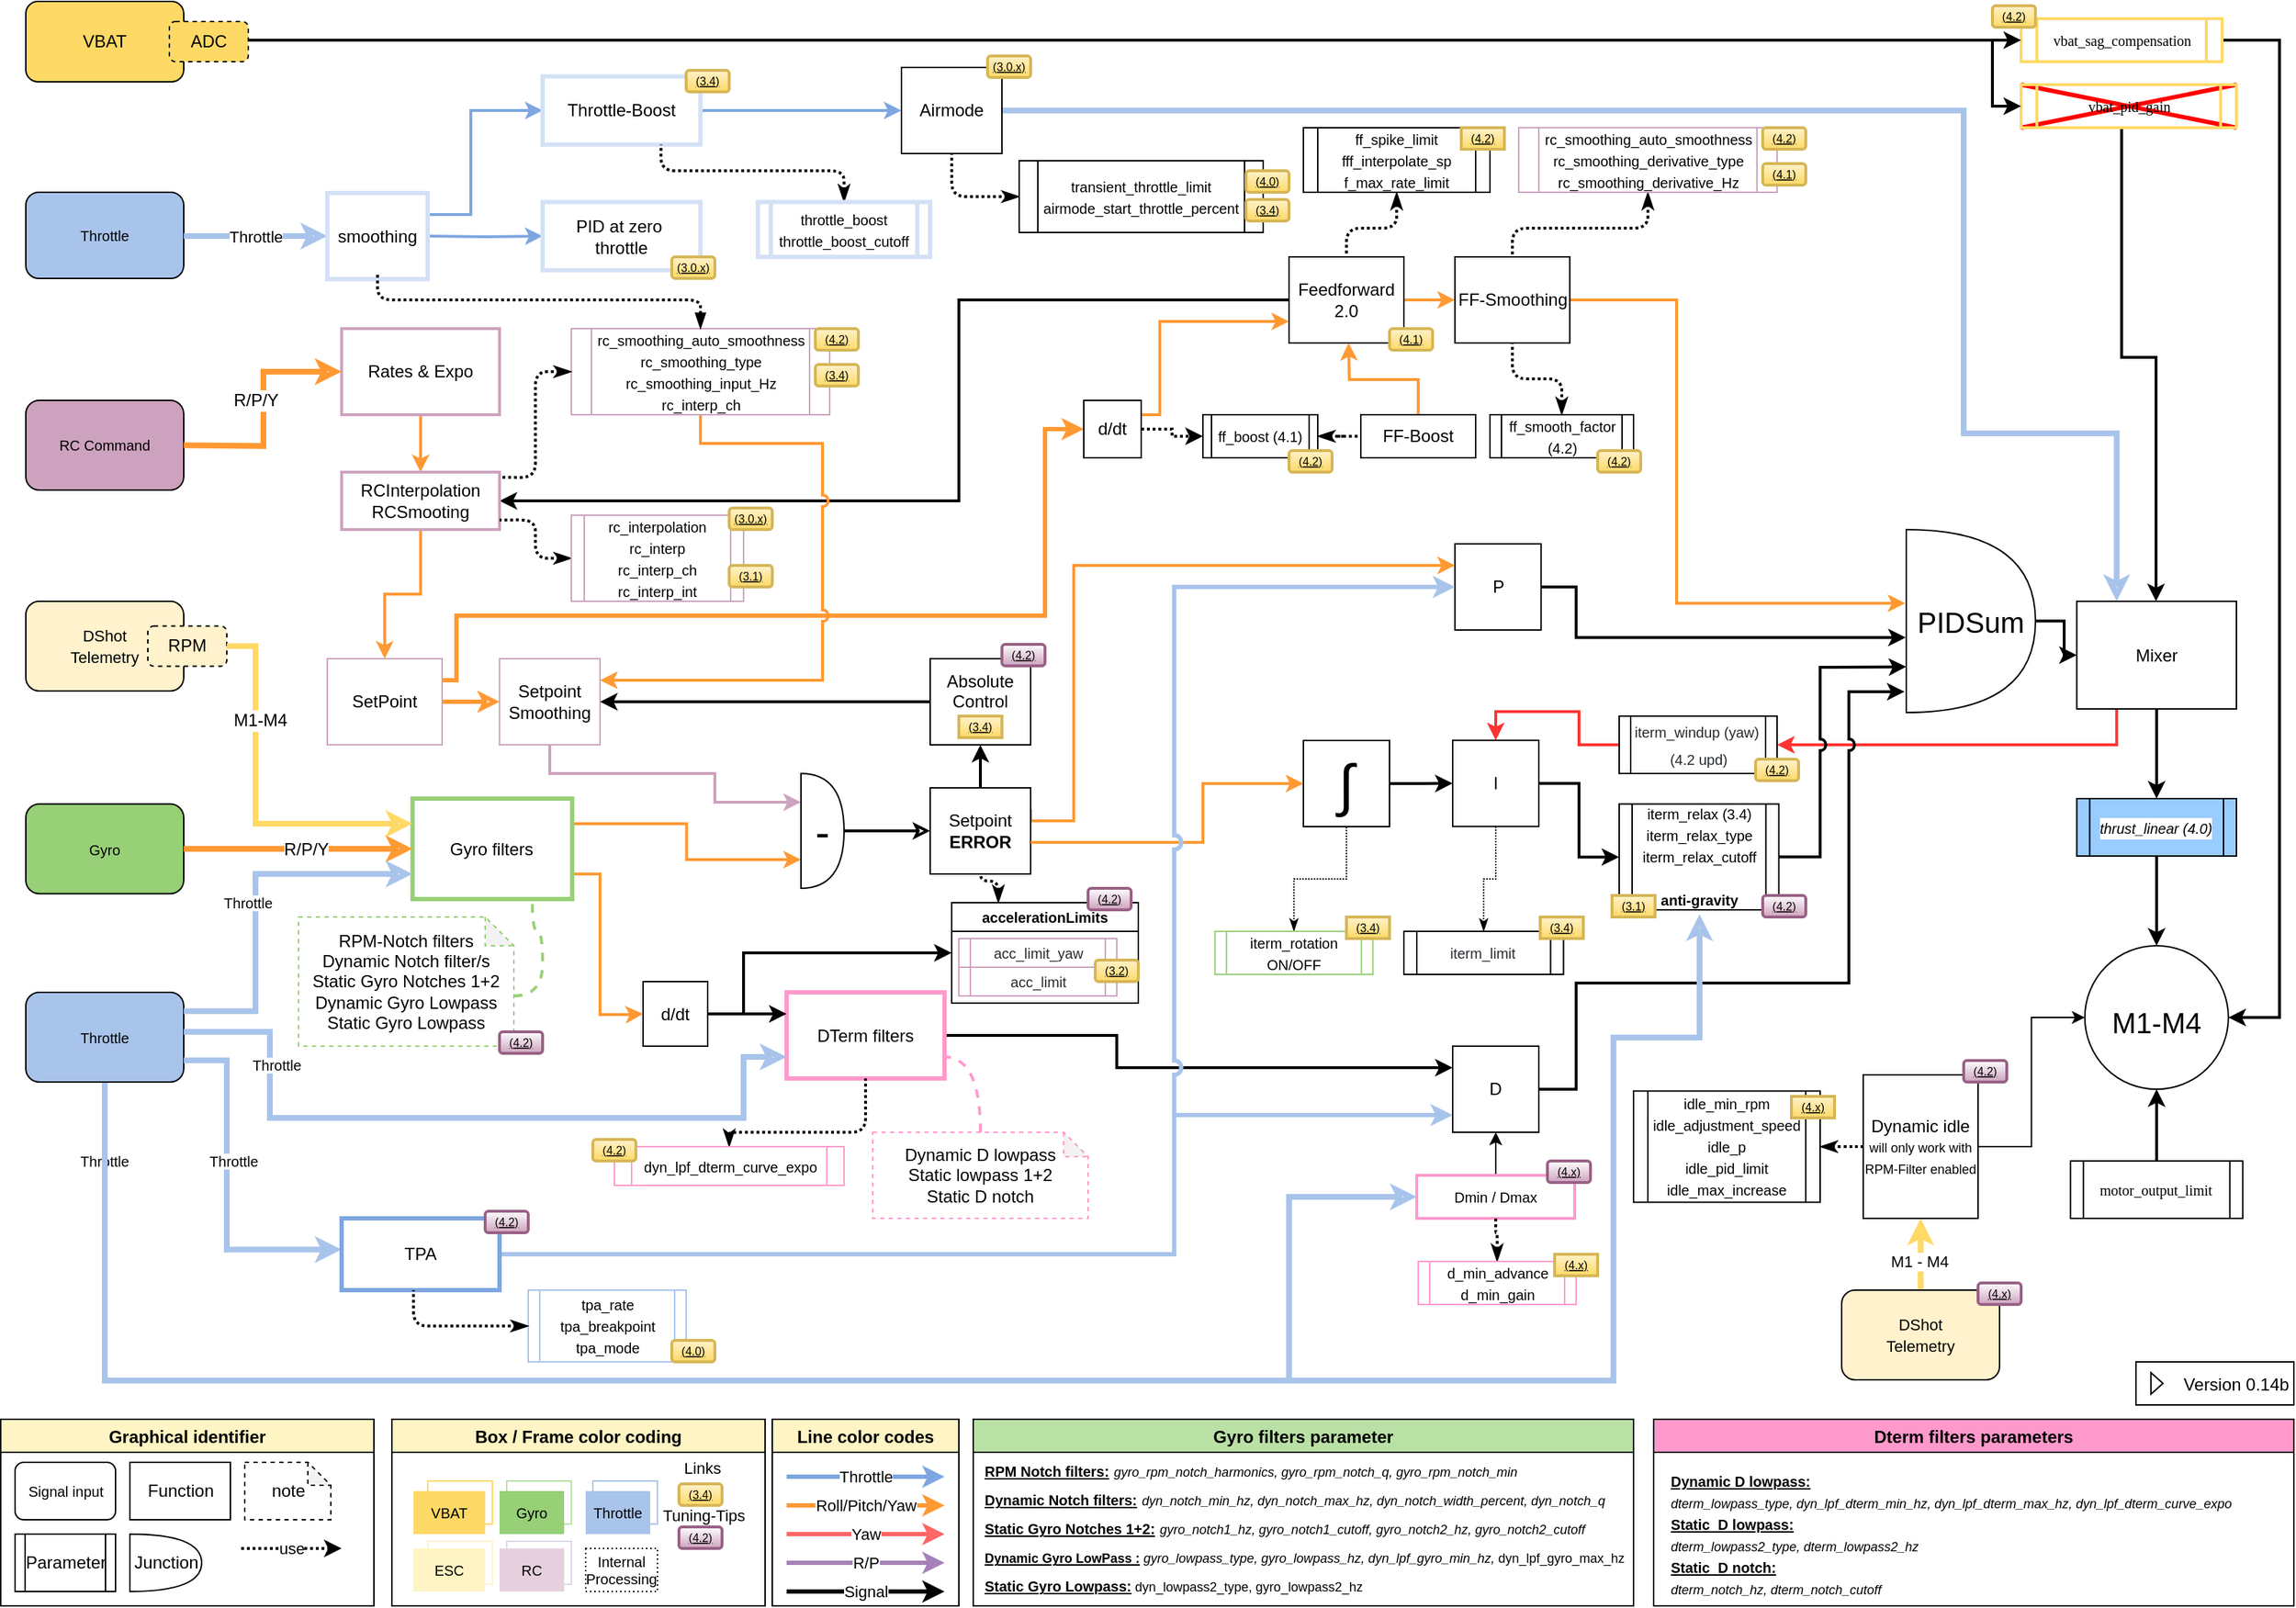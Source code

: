 <mxfile compressed="false" version="13.7.9" type="device">
  <diagram name="Page-1" id="74e2e168-ea6b-b213-b513-2b3c1d86103e">
    <mxGraphModel dx="1310" dy="967" grid="1" gridSize="5" guides="1" tooltips="1" connect="1" arrows="1" fold="1" page="1" pageScale="1" pageWidth="1654" pageHeight="1169" background="#ffffff" math="0" shadow="0">
      <root>
        <mxCell id="0" />
        <mxCell id="RuyqhTZgdlnSvw2_jLQb-54" value="Backup - V0.10" style="locked=1;" parent="0" visible="0" />
        <mxCell id="RuyqhTZgdlnSvw2_jLQb-55" style="edgeStyle=orthogonalEdgeStyle;rounded=0;orthogonalLoop=1;jettySize=auto;html=1;entryX=1;entryY=0.25;entryDx=0;entryDy=0;endArrow=classic;endFill=0;strokeWidth=2;fontSize=12;exitX=0.5;exitY=1;exitDx=0;exitDy=0;jumpStyle=arc;strokeColor=#FF9933;" parent="RuyqhTZgdlnSvw2_jLQb-54" source="RuyqhTZgdlnSvw2_jLQb-138" target="RuyqhTZgdlnSvw2_jLQb-136" edge="1">
          <mxGeometry relative="1" as="geometry">
            <Array as="points">
              <mxPoint x="520" y="360" />
              <mxPoint x="520" y="505" />
            </Array>
          </mxGeometry>
        </mxCell>
        <mxCell id="RuyqhTZgdlnSvw2_jLQb-56" value="&lt;font style=&quot;font-size: 20px&quot;&gt;M1-M4&lt;/font&gt;" style="verticalLabelPosition=middle;shadow=0;dashed=0;align=center;html=1;verticalAlign=middle;strokeWidth=1;shape=ellipse;fontSize=32;perimeter=ellipsePerimeter;" parent="RuyqhTZgdlnSvw2_jLQb-54" vertex="1">
          <mxGeometry x="1484.39" y="690" width="100" height="100" as="geometry" />
        </mxCell>
        <mxCell id="RuyqhTZgdlnSvw2_jLQb-57" style="edgeStyle=orthogonalEdgeStyle;rounded=0;orthogonalLoop=1;jettySize=auto;html=1;exitX=0.5;exitY=1;exitDx=0;exitDy=0;strokeWidth=2;" parent="RuyqhTZgdlnSvw2_jLQb-54" source="RuyqhTZgdlnSvw2_jLQb-71" target="RuyqhTZgdlnSvw2_jLQb-56" edge="1">
          <mxGeometry relative="1" as="geometry">
            <mxPoint x="1461.22" y="612.483" as="sourcePoint" />
          </mxGeometry>
        </mxCell>
        <mxCell id="RuyqhTZgdlnSvw2_jLQb-58" style="edgeStyle=orthogonalEdgeStyle;rounded=0;orthogonalLoop=1;jettySize=auto;html=1;strokeWidth=2;" parent="RuyqhTZgdlnSvw2_jLQb-54" source="RuyqhTZgdlnSvw2_jLQb-59" target="RuyqhTZgdlnSvw2_jLQb-70" edge="1">
          <mxGeometry relative="1" as="geometry" />
        </mxCell>
        <mxCell id="RuyqhTZgdlnSvw2_jLQb-59" value="&lt;font style=&quot;font-size: 20px&quot;&gt;PIDSum&lt;/font&gt;" style="shape=or;whiteSpace=wrap;html=1;" parent="RuyqhTZgdlnSvw2_jLQb-54" vertex="1">
          <mxGeometry x="1350" y="447.5" width="90" height="80" as="geometry" />
        </mxCell>
        <mxCell id="RuyqhTZgdlnSvw2_jLQb-60" style="edgeStyle=orthogonalEdgeStyle;rounded=0;orthogonalLoop=1;jettySize=auto;html=1;strokeWidth=2;exitX=0.5;exitY=1;exitDx=0;exitDy=0;" parent="RuyqhTZgdlnSvw2_jLQb-54" source="RuyqhTZgdlnSvw2_jLQb-62" target="RuyqhTZgdlnSvw2_jLQb-70" edge="1">
          <mxGeometry relative="1" as="geometry">
            <Array as="points">
              <mxPoint x="1496" y="310" />
              <mxPoint x="1534" y="310" />
            </Array>
          </mxGeometry>
        </mxCell>
        <mxCell id="RuyqhTZgdlnSvw2_jLQb-61" style="edgeStyle=orthogonalEdgeStyle;rounded=0;jumpStyle=arc;orthogonalLoop=1;jettySize=auto;html=1;exitX=0.5;exitY=1;exitDx=0;exitDy=0;strokeColor=#FFF2CC;strokeWidth=3;" parent="RuyqhTZgdlnSvw2_jLQb-54" source="RuyqhTZgdlnSvw2_jLQb-62" edge="1">
          <mxGeometry relative="1" as="geometry">
            <mxPoint x="1495.235" y="130" as="targetPoint" />
          </mxGeometry>
        </mxCell>
        <mxCell id="RuyqhTZgdlnSvw2_jLQb-62" value="&lt;div class=&quot;page&quot; title=&quot;Page 1&quot;&gt;&lt;div class=&quot;section&quot;&gt;&lt;div class=&quot;layoutArea&quot;&gt;&lt;div class=&quot;column&quot;&gt;&lt;p&gt;&lt;span style=&quot;font-family: &amp;#34;liberationsans&amp;#34;&quot;&gt;&lt;font style=&quot;font-size: 10px&quot;&gt;vbat_pid_gain&lt;/font&gt;&lt;/span&gt;&lt;/p&gt;&lt;/div&gt;&lt;/div&gt;&lt;/div&gt;&lt;/div&gt;" style="shape=process;whiteSpace=wrap;html=1;backgroundOutline=1;strokeWidth=2;size=0.123;strokeColor=#FFD966;fillColor=none;" parent="RuyqhTZgdlnSvw2_jLQb-54" vertex="1">
          <mxGeometry x="1430" y="110" width="111.22" height="30" as="geometry" />
        </mxCell>
        <mxCell id="RuyqhTZgdlnSvw2_jLQb-63" style="edgeStyle=orthogonalEdgeStyle;rounded=0;orthogonalLoop=1;jettySize=auto;html=1;entryX=1;entryY=0.5;entryDx=0;entryDy=0;exitX=0.5;exitY=1;exitDx=0;exitDy=0;strokeWidth=2;" parent="RuyqhTZgdlnSvw2_jLQb-54" source="RuyqhTZgdlnSvw2_jLQb-64" target="RuyqhTZgdlnSvw2_jLQb-56" edge="1">
          <mxGeometry relative="1" as="geometry">
            <mxPoint x="1610" y="460.0" as="targetPoint" />
            <Array as="points">
              <mxPoint x="1580" y="310" />
              <mxPoint x="1620" y="310" />
              <mxPoint x="1620" y="740" />
            </Array>
          </mxGeometry>
        </mxCell>
        <mxCell id="RuyqhTZgdlnSvw2_jLQb-64" value="&lt;div class=&quot;page&quot; title=&quot;Page 1&quot;&gt;&lt;div class=&quot;section&quot;&gt;&lt;div class=&quot;layoutArea&quot;&gt;&lt;div class=&quot;column&quot;&gt;&lt;div class=&quot;page&quot; title=&quot;Page 1&quot;&gt;&lt;div class=&quot;section&quot;&gt;&lt;div class=&quot;layoutArea&quot;&gt;&lt;div class=&quot;column&quot;&gt;&lt;p&gt;&lt;span style=&quot;font-family: &amp;#34;liberationsans&amp;#34;&quot;&gt;&lt;font style=&quot;font-size: 10px&quot;&gt;vbat_sag_compensation&lt;/font&gt;&lt;/span&gt;&lt;/p&gt;&lt;/div&gt;&lt;/div&gt;&lt;/div&gt;&lt;/div&gt;&lt;/div&gt;&lt;/div&gt;&lt;/div&gt;&lt;/div&gt;" style="shape=process;whiteSpace=wrap;html=1;backgroundOutline=1;strokeWidth=2;size=0.077;strokeColor=#FFD966;fillColor=none;" parent="RuyqhTZgdlnSvw2_jLQb-54" vertex="1">
          <mxGeometry x="1490" y="44" width="140" height="30" as="geometry" />
        </mxCell>
        <mxCell id="RuyqhTZgdlnSvw2_jLQb-65" style="edgeStyle=orthogonalEdgeStyle;rounded=0;orthogonalLoop=1;jettySize=auto;html=1;strokeWidth=2;exitX=1;exitY=0.5;exitDx=0;exitDy=0;entryX=0;entryY=0.5;entryDx=0;entryDy=0;" parent="RuyqhTZgdlnSvw2_jLQb-54" source="RuyqhTZgdlnSvw2_jLQb-184" target="RuyqhTZgdlnSvw2_jLQb-64" edge="1">
          <mxGeometry relative="1" as="geometry">
            <Array as="points">
              <mxPoint x="1330" y="58" />
              <mxPoint x="1490" y="59" />
            </Array>
            <mxPoint x="1420" y="40" as="targetPoint" />
          </mxGeometry>
        </mxCell>
        <mxCell id="RuyqhTZgdlnSvw2_jLQb-66" style="edgeStyle=orthogonalEdgeStyle;rounded=0;orthogonalLoop=1;jettySize=auto;html=1;entryX=0.5;entryY=1;entryDx=0;entryDy=0;strokeWidth=2;" parent="RuyqhTZgdlnSvw2_jLQb-54" source="RuyqhTZgdlnSvw2_jLQb-67" target="RuyqhTZgdlnSvw2_jLQb-56" edge="1">
          <mxGeometry relative="1" as="geometry" />
        </mxCell>
        <mxCell id="RuyqhTZgdlnSvw2_jLQb-67" value="&lt;div class=&quot;page&quot; title=&quot;Page 1&quot;&gt;&lt;div class=&quot;section&quot;&gt;&lt;div class=&quot;layoutArea&quot;&gt;&lt;div class=&quot;column&quot;&gt;&lt;div class=&quot;page&quot; title=&quot;Page 1&quot;&gt;&lt;div class=&quot;section&quot; style=&quot;background-color: rgb(255 , 255 , 255)&quot;&gt;&lt;div class=&quot;layoutArea&quot;&gt;&lt;div class=&quot;column&quot;&gt;&lt;p&gt;&lt;span style=&quot;font-family: &amp;#34;liberationsans&amp;#34;&quot;&gt;&lt;font style=&quot;font-size: 10px&quot;&gt;motor_output_limit&lt;/font&gt;&lt;/span&gt;&lt;/p&gt;&lt;/div&gt;&lt;/div&gt;&lt;/div&gt;&lt;/div&gt;&lt;/div&gt;&lt;/div&gt;&lt;/div&gt;&lt;/div&gt;" style="shape=process;whiteSpace=wrap;html=1;backgroundOutline=1;strokeWidth=1;size=0.077;fillColor=#FFFFFF;" parent="RuyqhTZgdlnSvw2_jLQb-54" vertex="1">
          <mxGeometry x="1474.39" y="840" width="120" height="40" as="geometry" />
        </mxCell>
        <mxCell id="RuyqhTZgdlnSvw2_jLQb-68" style="edgeStyle=orthogonalEdgeStyle;rounded=0;orthogonalLoop=1;jettySize=auto;html=1;entryX=0.5;entryY=0;entryDx=0;entryDy=0;strokeWidth=2;" parent="RuyqhTZgdlnSvw2_jLQb-54" source="RuyqhTZgdlnSvw2_jLQb-70" target="RuyqhTZgdlnSvw2_jLQb-71" edge="1">
          <mxGeometry relative="1" as="geometry" />
        </mxCell>
        <mxCell id="RuyqhTZgdlnSvw2_jLQb-69" style="edgeStyle=orthogonalEdgeStyle;rounded=0;jumpStyle=arc;orthogonalLoop=1;jettySize=auto;html=1;entryX=1;entryY=0.5;entryDx=0;entryDy=0;strokeWidth=2;exitX=0.25;exitY=1;exitDx=0;exitDy=0;" parent="RuyqhTZgdlnSvw2_jLQb-54" source="RuyqhTZgdlnSvw2_jLQb-70" target="RuyqhTZgdlnSvw2_jLQb-172" edge="1">
          <mxGeometry relative="1" as="geometry">
            <Array as="points">
              <mxPoint x="1507" y="550" />
            </Array>
          </mxGeometry>
        </mxCell>
        <UserObject label="Mixer" treeRoot="1" id="RuyqhTZgdlnSvw2_jLQb-70">
          <mxCell style="whiteSpace=wrap;html=1;align=center;treeFolding=1;treeMoving=1;newEdgeStyle={&quot;edgeStyle&quot;:&quot;elbowEdgeStyle&quot;,&quot;startArrow&quot;:&quot;none&quot;,&quot;endArrow&quot;:&quot;none&quot;};rounded=0;rotation=0;" parent="RuyqhTZgdlnSvw2_jLQb-54" vertex="1">
            <mxGeometry x="1478.78" y="450" width="111.22" height="75" as="geometry" />
          </mxCell>
        </UserObject>
        <mxCell id="RuyqhTZgdlnSvw2_jLQb-71" value="&lt;div class=&quot;page&quot; title=&quot;Page 1&quot;&gt;&lt;div class=&quot;section&quot;&gt;&lt;div class=&quot;layoutArea&quot;&gt;&lt;div class=&quot;column&quot;&gt;&lt;div class=&quot;page&quot; title=&quot;Page 1&quot;&gt;&lt;div class=&quot;section&quot; style=&quot;background-color: rgb(255 , 255 , 255)&quot;&gt;&lt;div class=&quot;layoutArea&quot;&gt;&lt;div class=&quot;column&quot;&gt;&lt;p&gt;&lt;i&gt;&lt;font style=&quot;font-size: 10px&quot;&gt;thrust_linear (4.0)&lt;/font&gt;&lt;/i&gt;&lt;br&gt;&lt;/p&gt;&lt;/div&gt;&lt;/div&gt;&lt;/div&gt;&lt;/div&gt;&lt;/div&gt;&lt;/div&gt;&lt;/div&gt;&lt;/div&gt;" style="shape=process;whiteSpace=wrap;html=1;backgroundOutline=1;strokeWidth=1;size=0.077;fillColor=#99CCFF;" parent="RuyqhTZgdlnSvw2_jLQb-54" vertex="1">
          <mxGeometry x="1478.78" y="587.5" width="111.22" height="40" as="geometry" />
        </mxCell>
        <mxCell id="RuyqhTZgdlnSvw2_jLQb-72" value="Box / Frame color coding" style="swimlane;fillColor=#FFF4C3;" parent="RuyqhTZgdlnSvw2_jLQb-54" vertex="1">
          <mxGeometry x="300" y="1020" width="260" height="130" as="geometry" />
        </mxCell>
        <mxCell id="RuyqhTZgdlnSvw2_jLQb-73" value="" style="rounded=0;whiteSpace=wrap;html=1;fontSize=10;fillColor=none;strokeColor=#E1D5E7;" parent="RuyqhTZgdlnSvw2_jLQb-72" vertex="1">
          <mxGeometry x="80" y="85" width="45" height="30" as="geometry" />
        </mxCell>
        <mxCell id="RuyqhTZgdlnSvw2_jLQb-74" value="" style="rounded=0;whiteSpace=wrap;html=1;fillColor=#FFFFFF;fontSize=10;strokeColor=#B9E0A5;" parent="RuyqhTZgdlnSvw2_jLQb-72" vertex="1">
          <mxGeometry x="80" y="43" width="45" height="30" as="geometry" />
        </mxCell>
        <mxCell id="RuyqhTZgdlnSvw2_jLQb-75" value="" style="rounded=0;whiteSpace=wrap;html=1;fillColor=#FFFFFF;fontSize=10;strokeColor=#A9C4EB;" parent="RuyqhTZgdlnSvw2_jLQb-72" vertex="1">
          <mxGeometry x="140" y="43" width="45" height="30" as="geometry" />
        </mxCell>
        <mxCell id="RuyqhTZgdlnSvw2_jLQb-76" value="" style="rounded=0;whiteSpace=wrap;html=1;fontSize=10;strokeColor=#FFD966;fillColor=none;" parent="RuyqhTZgdlnSvw2_jLQb-72" vertex="1">
          <mxGeometry x="25" y="43" width="45" height="30" as="geometry" />
        </mxCell>
        <mxCell id="RuyqhTZgdlnSvw2_jLQb-77" value="VBAT" style="rounded=0;whiteSpace=wrap;html=1;dashed=1;fontSize=10;strokeColor=none;fillColor=#FFD966;" parent="RuyqhTZgdlnSvw2_jLQb-72" vertex="1">
          <mxGeometry x="15" y="50" width="50" height="30" as="geometry" />
        </mxCell>
        <mxCell id="RuyqhTZgdlnSvw2_jLQb-78" value="Gyro" style="rounded=0;whiteSpace=wrap;html=1;dashed=1;fillColor=#97D077;fontSize=10;strokeColor=none;" parent="RuyqhTZgdlnSvw2_jLQb-72" vertex="1">
          <mxGeometry x="75" y="50" width="45" height="30" as="geometry" />
        </mxCell>
        <mxCell id="RuyqhTZgdlnSvw2_jLQb-79" value="Throttle" style="rounded=0;whiteSpace=wrap;html=1;dashed=1;fillColor=#A9C4EB;fontSize=10;strokeColor=none;" parent="RuyqhTZgdlnSvw2_jLQb-72" vertex="1">
          <mxGeometry x="135" y="50" width="45" height="30" as="geometry" />
        </mxCell>
        <mxCell id="RuyqhTZgdlnSvw2_jLQb-80" value="ESC" style="rounded=0;whiteSpace=wrap;html=1;dashed=1;fillColor=#FFF4C3;fontSize=10;strokeColor=none;" parent="RuyqhTZgdlnSvw2_jLQb-72" vertex="1">
          <mxGeometry x="15" y="90" width="50" height="30" as="geometry" />
        </mxCell>
        <mxCell id="RuyqhTZgdlnSvw2_jLQb-81" value="RC" style="rounded=0;whiteSpace=wrap;html=1;dashed=1;fillColor=#E6D0DE;fontSize=10;strokeColor=none;" parent="RuyqhTZgdlnSvw2_jLQb-72" vertex="1">
          <mxGeometry x="75" y="90" width="45" height="30" as="geometry" />
        </mxCell>
        <mxCell id="RuyqhTZgdlnSvw2_jLQb-82" value="&lt;font style=&quot;font-size: 10px;&quot;&gt;Internal Processing&lt;/font&gt;" style="rounded=0;whiteSpace=wrap;html=1;dashed=1;fillColor=#FFFFFF;fontSize=10;dashPattern=1 2;" parent="RuyqhTZgdlnSvw2_jLQb-72" vertex="1">
          <mxGeometry x="135" y="90" width="50" height="30" as="geometry" />
        </mxCell>
        <mxCell id="RuyqhTZgdlnSvw2_jLQb-83" value="" style="rounded=0;whiteSpace=wrap;html=1;fontSize=10;fillColor=none;strokeColor=#FFF2CC;" parent="RuyqhTZgdlnSvw2_jLQb-72" vertex="1">
          <mxGeometry x="25" y="85" width="45" height="30" as="geometry" />
        </mxCell>
        <mxCell id="RuyqhTZgdlnSvw2_jLQb-84" value="Graphical identifier" style="swimlane;fillColor=#FFF4C3;" parent="RuyqhTZgdlnSvw2_jLQb-54" vertex="1">
          <mxGeometry x="30" y="1020" width="260" height="130" as="geometry" />
        </mxCell>
        <mxCell id="RuyqhTZgdlnSvw2_jLQb-85" value="&lt;font size=&quot;1&quot;&gt;Signal input&lt;/font&gt;" style="rounded=1;whiteSpace=wrap;html=1;" parent="RuyqhTZgdlnSvw2_jLQb-84" vertex="1">
          <mxGeometry x="10" y="30" width="70" height="40" as="geometry" />
        </mxCell>
        <mxCell id="RuyqhTZgdlnSvw2_jLQb-86" value="Function" style="rounded=0;whiteSpace=wrap;html=1;" parent="RuyqhTZgdlnSvw2_jLQb-84" vertex="1">
          <mxGeometry x="90" y="30" width="70" height="40" as="geometry" />
        </mxCell>
        <mxCell id="RuyqhTZgdlnSvw2_jLQb-87" value="Parameter" style="shape=process;whiteSpace=wrap;html=1;backgroundOutline=1;" parent="RuyqhTZgdlnSvw2_jLQb-84" vertex="1">
          <mxGeometry x="10" y="80" width="70" height="40" as="geometry" />
        </mxCell>
        <mxCell id="RuyqhTZgdlnSvw2_jLQb-88" value="Junction" style="shape=or;whiteSpace=wrap;html=1;" parent="RuyqhTZgdlnSvw2_jLQb-84" vertex="1">
          <mxGeometry x="90" y="80" width="50" height="40" as="geometry" />
        </mxCell>
        <mxCell id="RuyqhTZgdlnSvw2_jLQb-89" value="&lt;font style=&quot;font-size: 12px&quot;&gt;note&lt;br&gt;&lt;/font&gt;" style="shape=note;whiteSpace=wrap;html=1;backgroundOutline=1;darkOpacity=0.05;fontSize=12;dashed=1;size=16;fillColor=#FFFFFF;" parent="RuyqhTZgdlnSvw2_jLQb-84" vertex="1">
          <mxGeometry x="170" y="30" width="60" height="40" as="geometry" />
        </mxCell>
        <mxCell id="RuyqhTZgdlnSvw2_jLQb-90" value="Line color codes" style="swimlane;fillColor=#FFF4C3;" parent="RuyqhTZgdlnSvw2_jLQb-54" vertex="1">
          <mxGeometry x="570" y="1020" width="130" height="130" as="geometry" />
        </mxCell>
        <mxCell id="RuyqhTZgdlnSvw2_jLQb-91" value="" style="endArrow=classic;html=1;strokeWidth=3;strokeColor=#FF9933;" parent="RuyqhTZgdlnSvw2_jLQb-90" edge="1">
          <mxGeometry relative="1" as="geometry">
            <mxPoint x="10" y="60" as="sourcePoint" />
            <mxPoint x="120" y="60" as="targetPoint" />
            <Array as="points" />
          </mxGeometry>
        </mxCell>
        <mxCell id="RuyqhTZgdlnSvw2_jLQb-92" value="Roll/Pitch/Yaw" style="edgeLabel;resizable=0;html=1;align=center;verticalAlign=middle;" parent="RuyqhTZgdlnSvw2_jLQb-91" connectable="0" vertex="1">
          <mxGeometry relative="1" as="geometry" />
        </mxCell>
        <mxCell id="RuyqhTZgdlnSvw2_jLQb-93" value="" style="endArrow=classic;html=1;strokeWidth=3;strokeColor=#FF6666;" parent="RuyqhTZgdlnSvw2_jLQb-90" edge="1">
          <mxGeometry relative="1" as="geometry">
            <mxPoint x="10" y="80" as="sourcePoint" />
            <mxPoint x="120" y="80" as="targetPoint" />
            <Array as="points" />
          </mxGeometry>
        </mxCell>
        <mxCell id="RuyqhTZgdlnSvw2_jLQb-94" value="Yaw" style="edgeLabel;resizable=0;html=1;align=center;verticalAlign=middle;" parent="RuyqhTZgdlnSvw2_jLQb-93" connectable="0" vertex="1">
          <mxGeometry relative="1" as="geometry" />
        </mxCell>
        <mxCell id="RuyqhTZgdlnSvw2_jLQb-95" value="dd" style="endArrow=classic;html=1;strokeWidth=3;strokeColor=#A680B8;" parent="RuyqhTZgdlnSvw2_jLQb-90" edge="1">
          <mxGeometry relative="1" as="geometry">
            <mxPoint x="10" y="100" as="sourcePoint" />
            <mxPoint x="120" y="100" as="targetPoint" />
            <Array as="points" />
          </mxGeometry>
        </mxCell>
        <mxCell id="RuyqhTZgdlnSvw2_jLQb-96" value="R/P" style="edgeLabel;resizable=0;html=1;align=center;verticalAlign=middle;" parent="RuyqhTZgdlnSvw2_jLQb-95" connectable="0" vertex="1">
          <mxGeometry relative="1" as="geometry" />
        </mxCell>
        <mxCell id="RuyqhTZgdlnSvw2_jLQb-97" value="dd" style="endArrow=classic;html=1;strokeWidth=3;" parent="RuyqhTZgdlnSvw2_jLQb-90" edge="1">
          <mxGeometry relative="1" as="geometry">
            <mxPoint x="10" y="120" as="sourcePoint" />
            <mxPoint x="120" y="120" as="targetPoint" />
            <Array as="points" />
          </mxGeometry>
        </mxCell>
        <mxCell id="RuyqhTZgdlnSvw2_jLQb-98" value="Signal" style="edgeLabel;resizable=0;html=1;align=center;verticalAlign=middle;" parent="RuyqhTZgdlnSvw2_jLQb-97" connectable="0" vertex="1">
          <mxGeometry relative="1" as="geometry" />
        </mxCell>
        <mxCell id="RuyqhTZgdlnSvw2_jLQb-99" value="" style="endArrow=classic;html=1;strokeWidth=3;strokeColor=#7EA6E0;" parent="RuyqhTZgdlnSvw2_jLQb-90" edge="1">
          <mxGeometry relative="1" as="geometry">
            <mxPoint x="10" y="40" as="sourcePoint" />
            <mxPoint x="120" y="40" as="targetPoint" />
            <Array as="points" />
          </mxGeometry>
        </mxCell>
        <mxCell id="RuyqhTZgdlnSvw2_jLQb-100" value="Throttle" style="edgeLabel;resizable=0;html=1;align=center;verticalAlign=middle;" parent="RuyqhTZgdlnSvw2_jLQb-99" connectable="0" vertex="1">
          <mxGeometry relative="1" as="geometry" />
        </mxCell>
        <mxCell id="RuyqhTZgdlnSvw2_jLQb-101" style="edgeStyle=orthogonalEdgeStyle;rounded=0;orthogonalLoop=1;jettySize=auto;html=1;entryX=0;entryY=0.25;entryDx=0;entryDy=0;entryPerimeter=0;strokeWidth=2;fontSize=12;endFill=0;" parent="RuyqhTZgdlnSvw2_jLQb-54" source="RuyqhTZgdlnSvw2_jLQb-189" target="RuyqhTZgdlnSvw2_jLQb-59" edge="1">
          <mxGeometry relative="1" as="geometry">
            <Array as="points">
              <mxPoint x="1130" y="440" />
              <mxPoint x="1130" y="468" />
            </Array>
          </mxGeometry>
        </mxCell>
        <mxCell id="RuyqhTZgdlnSvw2_jLQb-102" style="edgeStyle=orthogonalEdgeStyle;rounded=0;orthogonalLoop=1;jettySize=auto;html=1;strokeWidth=2;fontSize=12;endFill=0;" parent="RuyqhTZgdlnSvw2_jLQb-54" source="RuyqhTZgdlnSvw2_jLQb-193" target="RuyqhTZgdlnSvw2_jLQb-104" edge="1">
          <mxGeometry relative="1" as="geometry" />
        </mxCell>
        <mxCell id="RuyqhTZgdlnSvw2_jLQb-103" style="edgeStyle=orthogonalEdgeStyle;rounded=0;orthogonalLoop=1;jettySize=auto;html=1;entryX=0;entryY=0.5;entryDx=0;entryDy=0;entryPerimeter=0;strokeWidth=2;exitX=1;exitY=0.5;exitDx=0;exitDy=0;jumpStyle=arc;" parent="RuyqhTZgdlnSvw2_jLQb-54" source="RuyqhTZgdlnSvw2_jLQb-104" target="RuyqhTZgdlnSvw2_jLQb-59" edge="1">
          <mxGeometry relative="1" as="geometry">
            <Array as="points">
              <mxPoint x="1300" y="628" />
              <mxPoint x="1300" y="487" />
            </Array>
          </mxGeometry>
        </mxCell>
        <mxCell id="RuyqhTZgdlnSvw2_jLQb-104" value="&lt;div class=&quot;page&quot; title=&quot;Page 1&quot;&gt;&lt;div class=&quot;section&quot;&gt;&lt;div class=&quot;layoutArea&quot;&gt;&lt;div class=&quot;column&quot;&gt;&lt;div class=&quot;page&quot; title=&quot;Page 1&quot;&gt;&lt;div class=&quot;section&quot;&gt;&lt;div class=&quot;layoutArea&quot; style=&quot;font-size: 10px&quot;&gt;&lt;div class=&quot;column&quot; style=&quot;line-height: 50%&quot;&gt;&lt;p&gt;iterm_relax (3.4)&lt;/p&gt;&lt;p&gt;iterm_relax_type&lt;/p&gt;&lt;p&gt;iterm_relax_cutoff&lt;/p&gt;&lt;p&gt;&lt;br&gt;&lt;/p&gt;&lt;p&gt;&lt;b&gt;anti-gravity&lt;/b&gt;&lt;/p&gt;&lt;/div&gt;&lt;/div&gt;&lt;/div&gt;&lt;/div&gt;&lt;/div&gt;&lt;/div&gt;&lt;/div&gt;&lt;/div&gt;" style="shape=process;whiteSpace=wrap;html=1;backgroundOutline=1;strokeWidth=1;size=0.077;fillColor=#FFFFFF;" parent="RuyqhTZgdlnSvw2_jLQb-54" vertex="1">
          <mxGeometry x="1160" y="591.25" width="111.22" height="73.75" as="geometry" />
        </mxCell>
        <mxCell id="RuyqhTZgdlnSvw2_jLQb-105" style="edgeStyle=orthogonalEdgeStyle;rounded=0;orthogonalLoop=1;jettySize=auto;html=1;entryX=0;entryY=0.25;entryDx=0;entryDy=0;strokeWidth=2;fontSize=12;endFill=0;strokeColor=#FF9933;exitX=1;exitY=0.25;exitDx=0;exitDy=0;" parent="RuyqhTZgdlnSvw2_jLQb-54" source="RuyqhTZgdlnSvw2_jLQb-107" target="RuyqhTZgdlnSvw2_jLQb-189" edge="1">
          <mxGeometry relative="1" as="geometry">
            <Array as="points">
              <mxPoint x="780" y="603" />
              <mxPoint x="780" y="425" />
            </Array>
            <mxPoint x="760" y="600" as="sourcePoint" />
          </mxGeometry>
        </mxCell>
        <mxCell id="RuyqhTZgdlnSvw2_jLQb-106" style="edgeStyle=orthogonalEdgeStyle;rounded=0;orthogonalLoop=1;jettySize=auto;html=1;entryX=0.5;entryY=1;entryDx=0;entryDy=0;strokeWidth=2;" parent="RuyqhTZgdlnSvw2_jLQb-54" source="RuyqhTZgdlnSvw2_jLQb-107" target="RuyqhTZgdlnSvw2_jLQb-158" edge="1">
          <mxGeometry relative="1" as="geometry" />
        </mxCell>
        <mxCell id="RuyqhTZgdlnSvw2_jLQb-107" value="Setpoint&lt;br&gt;ERROR" style="whiteSpace=wrap;html=1;fillColor=#FFFFFF;fontSize=12;" parent="RuyqhTZgdlnSvw2_jLQb-54" vertex="1">
          <mxGeometry x="680" y="587.5" width="70" height="60" as="geometry" />
        </mxCell>
        <mxCell id="RuyqhTZgdlnSvw2_jLQb-108" style="edgeStyle=orthogonalEdgeStyle;rounded=0;orthogonalLoop=1;jettySize=auto;html=1;strokeWidth=2;fontSize=12;endFill=0;" parent="RuyqhTZgdlnSvw2_jLQb-54" source="RuyqhTZgdlnSvw2_jLQb-109" target="RuyqhTZgdlnSvw2_jLQb-107" edge="1">
          <mxGeometry relative="1" as="geometry" />
        </mxCell>
        <mxCell id="RuyqhTZgdlnSvw2_jLQb-109" value="&lt;font style=&quot;font-size: 30px&quot;&gt;-&lt;/font&gt;" style="shape=or;whiteSpace=wrap;html=1;" parent="RuyqhTZgdlnSvw2_jLQb-54" vertex="1">
          <mxGeometry x="590" y="577.5" width="30" height="80" as="geometry" />
        </mxCell>
        <mxCell id="RuyqhTZgdlnSvw2_jLQb-110" style="edgeStyle=orthogonalEdgeStyle;rounded=0;orthogonalLoop=1;jettySize=auto;html=1;strokeWidth=2;fontSize=12;endFill=0;entryX=0;entryY=0.25;entryDx=0;entryDy=0;" parent="RuyqhTZgdlnSvw2_jLQb-54" source="RuyqhTZgdlnSvw2_jLQb-111" target="RuyqhTZgdlnSvw2_jLQb-188" edge="1">
          <mxGeometry relative="1" as="geometry">
            <Array as="points">
              <mxPoint x="810" y="753" />
              <mxPoint x="810" y="775" />
            </Array>
          </mxGeometry>
        </mxCell>
        <mxCell id="RuyqhTZgdlnSvw2_jLQb-111" value="DTerm filters" style="whiteSpace=wrap;html=1;fillColor=#FFFFFF;fontSize=12;strokeColor=#FF99CC;strokeWidth=3;" parent="RuyqhTZgdlnSvw2_jLQb-54" vertex="1">
          <mxGeometry x="580" y="722.5" width="110" height="60" as="geometry" />
        </mxCell>
        <mxCell id="RuyqhTZgdlnSvw2_jLQb-112" style="edgeStyle=orthogonalEdgeStyle;rounded=0;orthogonalLoop=1;jettySize=auto;html=1;entryX=0;entryY=0.5;entryDx=0;entryDy=0;strokeWidth=2;fontSize=12;endFill=0;" parent="RuyqhTZgdlnSvw2_jLQb-54" source="RuyqhTZgdlnSvw2_jLQb-113" target="RuyqhTZgdlnSvw2_jLQb-111" edge="1">
          <mxGeometry relative="1" as="geometry" />
        </mxCell>
        <mxCell id="RuyqhTZgdlnSvw2_jLQb-113" value="d/dt" style="whiteSpace=wrap;html=1;aspect=fixed;fillColor=#FFFFFF;fontSize=12;" parent="RuyqhTZgdlnSvw2_jLQb-54" vertex="1">
          <mxGeometry x="480" y="732.5" width="40" height="40" as="geometry" />
        </mxCell>
        <mxCell id="RuyqhTZgdlnSvw2_jLQb-114" style="edgeStyle=orthogonalEdgeStyle;rounded=0;orthogonalLoop=1;jettySize=auto;html=1;entryX=0;entryY=0.5;entryDx=0;entryDy=0;strokeWidth=2;fontSize=12;exitX=1;exitY=0.75;exitDx=0;exitDy=0;strokeColor=#FF9933;" parent="RuyqhTZgdlnSvw2_jLQb-54" source="RuyqhTZgdlnSvw2_jLQb-117" target="RuyqhTZgdlnSvw2_jLQb-113" edge="1">
          <mxGeometry relative="1" as="geometry">
            <Array as="points">
              <mxPoint x="450" y="640" />
              <mxPoint x="450" y="753" />
              <mxPoint x="470" y="753" />
            </Array>
          </mxGeometry>
        </mxCell>
        <mxCell id="RuyqhTZgdlnSvw2_jLQb-115" style="edgeStyle=orthogonalEdgeStyle;rounded=0;orthogonalLoop=1;jettySize=auto;html=1;entryX=0;entryY=0.5;entryDx=0;entryDy=0;entryPerimeter=0;strokeWidth=2;fontSize=12;exitX=1;exitY=0.25;exitDx=0;exitDy=0;strokeColor=#FF9933;" parent="RuyqhTZgdlnSvw2_jLQb-54" source="RuyqhTZgdlnSvw2_jLQb-117" target="RuyqhTZgdlnSvw2_jLQb-109" edge="1">
          <mxGeometry relative="1" as="geometry" />
        </mxCell>
        <mxCell id="RuyqhTZgdlnSvw2_jLQb-116" style="edgeStyle=orthogonalEdgeStyle;rounded=0;orthogonalLoop=1;jettySize=auto;html=1;strokeWidth=2;strokeColor=#FF9933;jumpStyle=arc;entryX=0;entryY=0.5;entryDx=0;entryDy=0;" parent="RuyqhTZgdlnSvw2_jLQb-54" source="RuyqhTZgdlnSvw2_jLQb-117" target="RuyqhTZgdlnSvw2_jLQb-174" edge="1">
          <mxGeometry relative="1" as="geometry">
            <mxPoint x="1080" y="503" as="targetPoint" />
            <Array as="points">
              <mxPoint x="490" y="623" />
              <mxPoint x="490" y="690" />
              <mxPoint x="810" y="690" />
              <mxPoint x="810" y="503" />
              <mxPoint x="1100" y="503" />
            </Array>
          </mxGeometry>
        </mxCell>
        <UserObject label="Gyro filters" treeRoot="1" id="RuyqhTZgdlnSvw2_jLQb-117">
          <mxCell style="whiteSpace=wrap;html=1;align=center;treeFolding=1;treeMoving=1;newEdgeStyle={&quot;edgeStyle&quot;:&quot;elbowEdgeStyle&quot;,&quot;startArrow&quot;:&quot;none&quot;,&quot;endArrow&quot;:&quot;none&quot;};rounded=0;rotation=0;strokeColor=#97D077;strokeWidth=3;" parent="RuyqhTZgdlnSvw2_jLQb-54" vertex="1">
            <mxGeometry x="319.39" y="587.5" width="111.22" height="70" as="geometry" />
          </mxCell>
        </UserObject>
        <mxCell id="RuyqhTZgdlnSvw2_jLQb-118" value="&lt;font size=&quot;1&quot;&gt;Gyro&lt;/font&gt;" style="rounded=1;whiteSpace=wrap;html=1;fillColor=#97D077;" parent="RuyqhTZgdlnSvw2_jLQb-54" vertex="1">
          <mxGeometry x="50" y="591.25" width="110" height="62.5" as="geometry" />
        </mxCell>
        <mxCell id="RuyqhTZgdlnSvw2_jLQb-119" style="edgeStyle=orthogonalEdgeStyle;rounded=0;orthogonalLoop=1;jettySize=auto;html=1;entryX=0.75;entryY=1;entryDx=0;entryDy=0;strokeColor=#97D077;strokeWidth=2;fontSize=12;curved=1;dashed=1;endArrow=none;endFill=0;exitX=0;exitY=0;exitDx=150;exitDy=55;exitPerimeter=0;" parent="RuyqhTZgdlnSvw2_jLQb-54" source="RuyqhTZgdlnSvw2_jLQb-120" target="RuyqhTZgdlnSvw2_jLQb-117" edge="1">
          <mxGeometry relative="1" as="geometry" />
        </mxCell>
        <mxCell id="RuyqhTZgdlnSvw2_jLQb-120" value="&lt;font style=&quot;font-size: 12px&quot;&gt;RPM-Notch filters&lt;br&gt;Dynamic Notch filter/s&lt;br&gt;Static Gyro Notches 1+2&lt;br&gt;Dynamic Gyro Lowpass&lt;br&gt;Static Gyro Lowpass&lt;br&gt;&lt;/font&gt;" style="shape=note;whiteSpace=wrap;html=1;backgroundOutline=1;darkOpacity=0.05;fontSize=12;dashed=1;fillColor=#FFFFFF;size=20;strokeColor=#97D077;" parent="RuyqhTZgdlnSvw2_jLQb-54" vertex="1">
          <mxGeometry x="240" y="675" width="150" height="90" as="geometry" />
        </mxCell>
        <mxCell id="RuyqhTZgdlnSvw2_jLQb-121" style="edgeStyle=orthogonalEdgeStyle;rounded=0;orthogonalLoop=1;jettySize=auto;html=1;endArrow=classic;endFill=0;strokeWidth=4;fontSize=12;exitX=1;exitY=0.5;exitDx=0;exitDy=0;entryX=0;entryY=0.25;entryDx=0;entryDy=0;fillColor=#fff2cc;strokeColor=#FFD966;" parent="RuyqhTZgdlnSvw2_jLQb-54" source="RuyqhTZgdlnSvw2_jLQb-187" target="RuyqhTZgdlnSvw2_jLQb-117" edge="1">
          <mxGeometry relative="1" as="geometry">
            <mxPoint x="180" y="546" as="sourcePoint" />
            <mxPoint x="330" y="560" as="targetPoint" />
            <Array as="points">
              <mxPoint x="210" y="481" />
              <mxPoint x="210" y="605" />
            </Array>
          </mxGeometry>
        </mxCell>
        <mxCell id="RuyqhTZgdlnSvw2_jLQb-122" value="M1-M4" style="edgeLabel;html=1;align=center;verticalAlign=middle;resizable=0;points=[];fontSize=12;" parent="RuyqhTZgdlnSvw2_jLQb-121" vertex="1" connectable="0">
          <mxGeometry x="0.46" y="1" relative="1" as="geometry">
            <mxPoint x="-38.3" y="-71.5" as="offset" />
          </mxGeometry>
        </mxCell>
        <mxCell id="RuyqhTZgdlnSvw2_jLQb-123" style="edgeStyle=orthogonalEdgeStyle;rounded=0;orthogonalLoop=1;jettySize=auto;html=1;entryX=1;entryY=0.75;entryDx=0;entryDy=0;endArrow=none;endFill=0;strokeWidth=2;fontSize=12;curved=1;dashed=1;strokeColor=#FF99CC;" parent="RuyqhTZgdlnSvw2_jLQb-54" source="RuyqhTZgdlnSvw2_jLQb-124" target="RuyqhTZgdlnSvw2_jLQb-111" edge="1">
          <mxGeometry relative="1" as="geometry" />
        </mxCell>
        <mxCell id="RuyqhTZgdlnSvw2_jLQb-124" value="&lt;font style=&quot;font-size: 12px&quot;&gt;Dynamic D lowpass&lt;br&gt;Static lowpass 1+2&lt;br&gt;Static D notch&lt;br&gt;&lt;/font&gt;" style="shape=note;whiteSpace=wrap;html=1;backgroundOutline=1;darkOpacity=0.05;fontSize=12;dashed=1;size=17;strokeColor=#FF99CC;" parent="RuyqhTZgdlnSvw2_jLQb-54" vertex="1">
          <mxGeometry x="640" y="820" width="150" height="60" as="geometry" />
        </mxCell>
        <mxCell id="RuyqhTZgdlnSvw2_jLQb-125" value="&lt;font size=&quot;1&quot;&gt;RC Command&lt;/font&gt;" style="rounded=1;whiteSpace=wrap;html=1;fillColor=#CDA2BE;" parent="RuyqhTZgdlnSvw2_jLQb-54" vertex="1">
          <mxGeometry x="50" y="310" width="110" height="62.5" as="geometry" />
        </mxCell>
        <mxCell id="RuyqhTZgdlnSvw2_jLQb-126" style="edgeStyle=orthogonalEdgeStyle;rounded=0;orthogonalLoop=1;jettySize=auto;html=1;entryX=0.5;entryY=0;entryDx=0;entryDy=0;endArrow=classic;endFill=0;strokeWidth=3;fontSize=12;strokeColor=#FF9933;" parent="RuyqhTZgdlnSvw2_jLQb-54" target="RuyqhTZgdlnSvw2_jLQb-131" edge="1">
          <mxGeometry relative="1" as="geometry">
            <mxPoint x="325" y="320" as="sourcePoint" />
          </mxGeometry>
        </mxCell>
        <mxCell id="RuyqhTZgdlnSvw2_jLQb-127" value="Rates &amp;amp; Expo" style="whiteSpace=wrap;html=1;fontSize=12;strokeWidth=2;strokeColor=#CDA2BE;" parent="RuyqhTZgdlnSvw2_jLQb-54" vertex="1">
          <mxGeometry x="270" y="260" width="110" height="60" as="geometry" />
        </mxCell>
        <mxCell id="RuyqhTZgdlnSvw2_jLQb-128" style="edgeStyle=orthogonalEdgeStyle;rounded=0;orthogonalLoop=1;jettySize=auto;html=1;endArrow=classic;endFill=0;strokeWidth=4;fontSize=12;exitX=1;exitY=0.5;exitDx=0;exitDy=0;fillColor=#e1d5e7;entryX=0;entryY=0.5;entryDx=0;entryDy=0;strokeColor=#FF9933;" parent="RuyqhTZgdlnSvw2_jLQb-54" source="RuyqhTZgdlnSvw2_jLQb-125" target="RuyqhTZgdlnSvw2_jLQb-127" edge="1">
          <mxGeometry relative="1" as="geometry">
            <mxPoint x="170" y="491.25" as="sourcePoint" />
            <mxPoint x="250" y="341" as="targetPoint" />
            <Array as="points" />
          </mxGeometry>
        </mxCell>
        <mxCell id="RuyqhTZgdlnSvw2_jLQb-129" value="R/P/Y" style="edgeLabel;html=1;align=center;verticalAlign=middle;resizable=0;points=[];fontSize=12;" parent="RuyqhTZgdlnSvw2_jLQb-128" vertex="1" connectable="0">
          <mxGeometry x="0.46" y="1" relative="1" as="geometry">
            <mxPoint x="-16.17" y="21" as="offset" />
          </mxGeometry>
        </mxCell>
        <mxCell id="RuyqhTZgdlnSvw2_jLQb-130" style="edgeStyle=orthogonalEdgeStyle;rounded=0;jumpStyle=arc;orthogonalLoop=1;jettySize=auto;html=1;strokeColor=#FF9933;strokeWidth=2;" parent="RuyqhTZgdlnSvw2_jLQb-54" source="RuyqhTZgdlnSvw2_jLQb-131" target="RuyqhTZgdlnSvw2_jLQb-134" edge="1">
          <mxGeometry relative="1" as="geometry" />
        </mxCell>
        <mxCell id="RuyqhTZgdlnSvw2_jLQb-131" value="&lt;div class=&quot;page&quot; title=&quot;Page 1&quot;&gt;&lt;div class=&quot;section&quot;&gt;&lt;div class=&quot;layoutArea&quot;&gt;&lt;div class=&quot;column&quot;&gt;&lt;div class=&quot;page&quot; title=&quot;Page 1&quot;&gt;&lt;div class=&quot;section&quot;&gt;&lt;div class=&quot;layoutArea&quot; style=&quot;font-size: 10px&quot;&gt;&lt;div class=&quot;column&quot; style=&quot;line-height: 50%&quot;&gt;&lt;p&gt;rc_interpolation&lt;/p&gt;&lt;p&gt;rc_interp&lt;/p&gt;&lt;p&gt;rc_inter_ch&lt;/p&gt;&lt;p&gt;rc_inter_int&lt;/p&gt;&lt;/div&gt;&lt;/div&gt;&lt;/div&gt;&lt;/div&gt;&lt;/div&gt;&lt;/div&gt;&lt;/div&gt;&lt;/div&gt;" style="shape=process;whiteSpace=wrap;html=1;backgroundOutline=1;strokeWidth=1;size=0.077;fillColor=#FFFFFF;strokeColor=#CDA2BE;" parent="RuyqhTZgdlnSvw2_jLQb-54" vertex="1">
          <mxGeometry x="245" y="360" width="160" height="60" as="geometry" />
        </mxCell>
        <mxCell id="RuyqhTZgdlnSvw2_jLQb-132" style="edgeStyle=orthogonalEdgeStyle;rounded=0;orthogonalLoop=1;jettySize=auto;html=1;endArrow=classic;endFill=0;strokeWidth=3;fontSize=12;strokeColor=#FF9933;" parent="RuyqhTZgdlnSvw2_jLQb-54" source="RuyqhTZgdlnSvw2_jLQb-134" target="RuyqhTZgdlnSvw2_jLQb-136" edge="1">
          <mxGeometry relative="1" as="geometry" />
        </mxCell>
        <mxCell id="RuyqhTZgdlnSvw2_jLQb-133" style="edgeStyle=orthogonalEdgeStyle;rounded=0;jumpStyle=arc;orthogonalLoop=1;jettySize=auto;html=1;entryX=0;entryY=0.5;entryDx=0;entryDy=0;strokeWidth=3;exitX=1;exitY=0.25;exitDx=0;exitDy=0;strokeColor=#FF9933;" parent="RuyqhTZgdlnSvw2_jLQb-54" source="RuyqhTZgdlnSvw2_jLQb-134" target="RuyqhTZgdlnSvw2_jLQb-166" edge="1">
          <mxGeometry relative="1" as="geometry">
            <Array as="points">
              <mxPoint x="350" y="505" />
              <mxPoint x="350" y="460" />
              <mxPoint x="760" y="460" />
              <mxPoint x="760" y="330" />
            </Array>
          </mxGeometry>
        </mxCell>
        <mxCell id="RuyqhTZgdlnSvw2_jLQb-134" value="SetPoint" style="whiteSpace=wrap;html=1;fillColor=#FFFFFF;fontSize=12;strokeColor=#CDA2BE;" parent="RuyqhTZgdlnSvw2_jLQb-54" vertex="1">
          <mxGeometry x="260" y="490" width="80" height="60" as="geometry" />
        </mxCell>
        <mxCell id="RuyqhTZgdlnSvw2_jLQb-135" style="edgeStyle=orthogonalEdgeStyle;rounded=0;orthogonalLoop=1;jettySize=auto;html=1;entryX=0;entryY=0.25;entryDx=0;entryDy=0;entryPerimeter=0;endArrow=classic;endFill=0;strokeColor=#CDA2BE;strokeWidth=2;fontSize=12;exitX=0.5;exitY=1;exitDx=0;exitDy=0;" parent="RuyqhTZgdlnSvw2_jLQb-54" source="RuyqhTZgdlnSvw2_jLQb-136" target="RuyqhTZgdlnSvw2_jLQb-109" edge="1">
          <mxGeometry relative="1" as="geometry">
            <Array as="points">
              <mxPoint x="415" y="570" />
              <mxPoint x="530" y="570" />
              <mxPoint x="530" y="598" />
            </Array>
          </mxGeometry>
        </mxCell>
        <mxCell id="RuyqhTZgdlnSvw2_jLQb-136" value="Setpoint&lt;br&gt;Smoothing" style="whiteSpace=wrap;html=1;fillColor=#FFFFFF;fontSize=12;strokeColor=#CDA2BE;" parent="RuyqhTZgdlnSvw2_jLQb-54" vertex="1">
          <mxGeometry x="380" y="490" width="70" height="60" as="geometry" />
        </mxCell>
        <mxCell id="RuyqhTZgdlnSvw2_jLQb-137" style="edgeStyle=orthogonalEdgeStyle;rounded=0;orthogonalLoop=1;jettySize=auto;html=1;entryX=0.5;entryY=1;entryDx=0;entryDy=0;endArrow=classic;endFill=0;strokeWidth=2;fontSize=12;jumpStyle=arc;exitX=0.5;exitY=0;exitDx=0;exitDy=0;strokeColor=#FF9933;" parent="RuyqhTZgdlnSvw2_jLQb-54" source="RuyqhTZgdlnSvw2_jLQb-138" edge="1">
          <mxGeometry relative="1" as="geometry">
            <Array as="points">
              <mxPoint x="520" y="240" />
              <mxPoint x="295" y="240" />
            </Array>
            <mxPoint x="295" y="222.5" as="targetPoint" />
          </mxGeometry>
        </mxCell>
        <mxCell id="RuyqhTZgdlnSvw2_jLQb-138" value="&lt;div class=&quot;page&quot; title=&quot;Page 1&quot;&gt;&lt;div class=&quot;section&quot;&gt;&lt;div class=&quot;layoutArea&quot;&gt;&lt;div class=&quot;column&quot;&gt;&lt;div class=&quot;page&quot; title=&quot;Page 1&quot;&gt;&lt;div class=&quot;section&quot;&gt;&lt;div class=&quot;layoutArea&quot; style=&quot;font-size: 10px&quot;&gt;&lt;div class=&quot;column&quot; style=&quot;line-height: 50%&quot;&gt;&lt;p&gt;rc_smoothing_type(3.4)&lt;/p&gt;&lt;p&gt;rc_smoothing_auto_smoothness&lt;/p&gt;&lt;p&gt;rc_smoothing_input_Hz&lt;/p&gt;&lt;p&gt;rc_inter_ch&lt;/p&gt;&lt;/div&gt;&lt;/div&gt;&lt;/div&gt;&lt;/div&gt;&lt;/div&gt;&lt;/div&gt;&lt;/div&gt;&lt;/div&gt;" style="shape=process;whiteSpace=wrap;html=1;backgroundOutline=1;strokeWidth=1;size=0.077;fillColor=#FFFFFF;strokeColor=#CDA2BE;" parent="RuyqhTZgdlnSvw2_jLQb-54" vertex="1">
          <mxGeometry x="430" y="260" width="180" height="60" as="geometry" />
        </mxCell>
        <mxCell id="RuyqhTZgdlnSvw2_jLQb-139" style="edgeStyle=orthogonalEdgeStyle;rounded=0;orthogonalLoop=1;jettySize=auto;html=1;entryX=0.5;entryY=1;entryDx=0;entryDy=0;endArrow=classic;endFill=0;strokeWidth=2;fontSize=12;" parent="RuyqhTZgdlnSvw2_jLQb-54" edge="1">
          <mxGeometry relative="1" as="geometry">
            <mxPoint x="695" y="135" as="targetPoint" />
          </mxGeometry>
        </mxCell>
        <mxCell id="RuyqhTZgdlnSvw2_jLQb-140" style="edgeStyle=orthogonalEdgeStyle;rounded=0;orthogonalLoop=1;jettySize=auto;html=1;entryX=0.5;entryY=1;entryDx=0;entryDy=0;endArrow=classic;endFill=0;strokeWidth=4;fontSize=12;fillColor=#fff2cc;strokeColor=#FFD966;" parent="RuyqhTZgdlnSvw2_jLQb-54" source="RuyqhTZgdlnSvw2_jLQb-142" target="RuyqhTZgdlnSvw2_jLQb-144" edge="1">
          <mxGeometry relative="1" as="geometry" />
        </mxCell>
        <mxCell id="RuyqhTZgdlnSvw2_jLQb-141" value="M1 - M4" style="edgeLabel;html=1;align=center;verticalAlign=middle;resizable=0;points=[];" parent="RuyqhTZgdlnSvw2_jLQb-140" vertex="1" connectable="0">
          <mxGeometry x="-0.175" y="1" relative="1" as="geometry">
            <mxPoint as="offset" />
          </mxGeometry>
        </mxCell>
        <mxCell id="RuyqhTZgdlnSvw2_jLQb-142" value="&lt;font size=&quot;1&quot;&gt;ESC&lt;/font&gt;" style="rounded=1;whiteSpace=wrap;html=1;fillColor=#FFF2CC;" parent="RuyqhTZgdlnSvw2_jLQb-54" vertex="1">
          <mxGeometry x="1315" y="930" width="110" height="62.5" as="geometry" />
        </mxCell>
        <mxCell id="RuyqhTZgdlnSvw2_jLQb-143" style="edgeStyle=orthogonalEdgeStyle;rounded=0;orthogonalLoop=1;jettySize=auto;html=1;entryX=0;entryY=0.5;entryDx=0;entryDy=0;endArrow=classic;endFill=0;strokeWidth=2;fontSize=12;exitX=0.5;exitY=0;exitDx=0;exitDy=0;" parent="RuyqhTZgdlnSvw2_jLQb-54" source="RuyqhTZgdlnSvw2_jLQb-144" target="RuyqhTZgdlnSvw2_jLQb-56" edge="1">
          <mxGeometry relative="1" as="geometry" />
        </mxCell>
        <mxCell id="RuyqhTZgdlnSvw2_jLQb-144" value="Dynamic idle (4.1)&lt;br&gt;&lt;font style=&quot;font-size: 9px&quot;&gt;will only work with RPM-Filter enabled&lt;/font&gt;" style="whiteSpace=wrap;html=1;fillColor=#FFFFFF;fontSize=12;" parent="RuyqhTZgdlnSvw2_jLQb-54" vertex="1">
          <mxGeometry x="1330" y="780" width="80" height="100" as="geometry" />
        </mxCell>
        <mxCell id="RuyqhTZgdlnSvw2_jLQb-145" style="edgeStyle=orthogonalEdgeStyle;rounded=0;orthogonalLoop=1;jettySize=auto;html=1;entryX=0;entryY=0.5;entryDx=0;entryDy=0;endArrow=classic;endFill=0;strokeWidth=2;fontSize=12;" parent="RuyqhTZgdlnSvw2_jLQb-54" source="RuyqhTZgdlnSvw2_jLQb-146" target="RuyqhTZgdlnSvw2_jLQb-144" edge="1">
          <mxGeometry relative="1" as="geometry" />
        </mxCell>
        <mxCell id="RuyqhTZgdlnSvw2_jLQb-146" value="&lt;div class=&quot;page&quot; title=&quot;Page 1&quot;&gt;&lt;div class=&quot;section&quot;&gt;&lt;div class=&quot;layoutArea&quot;&gt;&lt;div class=&quot;column&quot;&gt;&lt;div class=&quot;page&quot; title=&quot;Page 1&quot;&gt;&lt;div class=&quot;section&quot;&gt;&lt;div class=&quot;layoutArea&quot; style=&quot;font-size: 10px&quot;&gt;&lt;div class=&quot;column&quot; style=&quot;line-height: 50%&quot;&gt;&lt;p&gt;idle_min_rpm&lt;/p&gt;&lt;p&gt;idle_adjustment_speed&lt;/p&gt;&lt;p&gt;idle_p&lt;/p&gt;&lt;p&gt;idle_pid_limit&lt;/p&gt;&lt;p&gt;idle_max_increase&lt;/p&gt;&lt;/div&gt;&lt;/div&gt;&lt;/div&gt;&lt;/div&gt;&lt;/div&gt;&lt;/div&gt;&lt;/div&gt;&lt;/div&gt;" style="shape=process;whiteSpace=wrap;html=1;backgroundOutline=1;strokeWidth=1;size=0.077;fillColor=#FFFFFF;" parent="RuyqhTZgdlnSvw2_jLQb-54" vertex="1">
          <mxGeometry x="1170" y="791.25" width="130" height="77.5" as="geometry" />
        </mxCell>
        <mxCell id="RuyqhTZgdlnSvw2_jLQb-147" value="Gyro filters parameter" style="swimlane;fillColor=#B9E0A5;" parent="RuyqhTZgdlnSvw2_jLQb-54" vertex="1">
          <mxGeometry x="710" y="1020" width="460" height="130" as="geometry" />
        </mxCell>
        <mxCell id="RuyqhTZgdlnSvw2_jLQb-148" value="&lt;font style=&quot;line-height: 100%&quot;&gt;&lt;b style=&quot;font-size: 10px&quot;&gt;&lt;u&gt;RPM Notch filters:&lt;/u&gt;&lt;/b&gt; &lt;i&gt;&lt;font style=&quot;font-size: 9px&quot;&gt;gyro_rpm_notch_harmonics, gyro_rpm_notch_q, gyro_rpm_notch_min&lt;/font&gt;&lt;/i&gt;&lt;br&gt;&lt;/font&gt;" style="text;html=1;align=left;verticalAlign=middle;resizable=0;points=[];autosize=1;fontSize=12;" parent="RuyqhTZgdlnSvw2_jLQb-147" vertex="1">
          <mxGeometry x="6" y="26" width="390" height="20" as="geometry" />
        </mxCell>
        <mxCell id="RuyqhTZgdlnSvw2_jLQb-149" value="&lt;font style=&quot;line-height: 100%&quot;&gt;&lt;b style=&quot;font-size: 10px&quot;&gt;&lt;u&gt;Dynamic Notch filters:&lt;/u&gt;&lt;/b&gt; &lt;i&gt;&lt;font style=&quot;font-size: 9px&quot;&gt;dyn_notch_min_hz, dyn_notch_max_hz, dyn_notch_width_percent, dyn_notch_q&lt;/font&gt;&lt;/i&gt;&lt;br&gt;&lt;/font&gt;" style="text;html=1;align=left;verticalAlign=middle;resizable=0;points=[];autosize=1;fontSize=12;" parent="RuyqhTZgdlnSvw2_jLQb-147" vertex="1">
          <mxGeometry x="6" y="46" width="450" height="20" as="geometry" />
        </mxCell>
        <mxCell id="RuyqhTZgdlnSvw2_jLQb-150" value="&lt;font style=&quot;line-height: 100%&quot;&gt;&lt;b style=&quot;font-size: 10px&quot;&gt;&lt;u&gt;Static Gyro Notches 1+2:&lt;/u&gt;&lt;/b&gt; &lt;i&gt;&lt;font style=&quot;font-size: 9px&quot;&gt;gyro_notch1_hz, gyro_notch1_cutoff, gyro_notch2_hz, gyro_notch2_cutoff&lt;/font&gt;&lt;/i&gt;&lt;br&gt;&lt;/font&gt;" style="text;html=1;align=left;verticalAlign=middle;resizable=0;points=[];autosize=1;fontSize=12;" parent="RuyqhTZgdlnSvw2_jLQb-147" vertex="1">
          <mxGeometry x="6" y="66" width="430" height="20" as="geometry" />
        </mxCell>
        <mxCell id="RuyqhTZgdlnSvw2_jLQb-151" value="&lt;font style=&quot;font-size: 9px ; line-height: 100%&quot;&gt;&lt;b&gt;&lt;u&gt;Dynamic Gyro LowPass :&lt;/u&gt;&lt;/b&gt; &lt;i&gt;gyro_lowpass_type, gyro_lowpass_hz, dyn_lpf_gyro_min_hz,&amp;nbsp;&lt;/i&gt;dyn_lpf_gyro_max_hz&lt;br&gt;&lt;/font&gt;" style="text;html=1;align=left;verticalAlign=middle;resizable=0;points=[];autosize=1;fontSize=12;" parent="RuyqhTZgdlnSvw2_jLQb-147" vertex="1">
          <mxGeometry x="6" y="86" width="460" height="20" as="geometry" />
        </mxCell>
        <mxCell id="RuyqhTZgdlnSvw2_jLQb-152" value="&lt;font style=&quot;line-height: 100%&quot;&gt;&lt;b style=&quot;font-size: 10px&quot;&gt;&lt;u&gt;Static Gyro Lowpass:&lt;/u&gt;&lt;/b&gt;&lt;font style=&quot;font-size: 9px&quot;&gt;&amp;nbsp;dyn_lowpass2_type, gyro_lowpass2_hz&lt;/font&gt;&lt;br&gt;&lt;/font&gt;" style="text;html=1;align=left;verticalAlign=middle;resizable=0;points=[];autosize=1;fontSize=12;" parent="RuyqhTZgdlnSvw2_jLQb-147" vertex="1">
          <mxGeometry x="6" y="106" width="280" height="20" as="geometry" />
        </mxCell>
        <mxCell id="RuyqhTZgdlnSvw2_jLQb-153" value="Dterm filters parameters" style="swimlane;fillColor=#FF99CC;" parent="RuyqhTZgdlnSvw2_jLQb-54" vertex="1">
          <mxGeometry x="1184" y="1020" width="446" height="130" as="geometry" />
        </mxCell>
        <mxCell id="RuyqhTZgdlnSvw2_jLQb-154" value="&lt;font style=&quot;line-height: 100%&quot;&gt;&lt;b style=&quot;font-size: 10px&quot;&gt;&lt;u&gt;Dynamic D lowpass:&lt;/u&gt;&lt;/b&gt; &lt;br&gt;&lt;i&gt;&lt;font style=&quot;font-size: 9px&quot;&gt;dterm_lowpass_type, dyn_lpf_dterm_min_hz, dyn_lpf_dterm_max_hz, dyn_lpf_dterm_curve_expo&lt;/font&gt;&lt;/i&gt;&lt;br&gt;&lt;/font&gt;" style="text;html=1;align=left;verticalAlign=middle;resizable=0;points=[];autosize=1;fontSize=12;" parent="RuyqhTZgdlnSvw2_jLQb-153" vertex="1">
          <mxGeometry x="10" y="35" width="410" height="30" as="geometry" />
        </mxCell>
        <mxCell id="RuyqhTZgdlnSvw2_jLQb-155" value="&lt;font style=&quot;line-height: 100%&quot;&gt;&lt;b style=&quot;font-size: 10px&quot;&gt;&lt;u&gt;Static&amp;nbsp; D lowpass:&lt;/u&gt;&lt;/b&gt; &lt;br&gt;&lt;i&gt;&lt;font style=&quot;font-size: 9px&quot;&gt;dterm_lowpass2_type, dterm_lowpass2_hz&lt;/font&gt;&lt;/i&gt;&lt;br&gt;&lt;/font&gt;" style="text;html=1;align=left;verticalAlign=middle;resizable=0;points=[];autosize=1;fontSize=12;" parent="RuyqhTZgdlnSvw2_jLQb-153" vertex="1">
          <mxGeometry x="10" y="65" width="190" height="30" as="geometry" />
        </mxCell>
        <mxCell id="RuyqhTZgdlnSvw2_jLQb-156" value="&lt;font style=&quot;line-height: 100%&quot;&gt;&lt;b style=&quot;font-size: 10px&quot;&gt;&lt;u&gt;Static&amp;nbsp; D notch:&lt;/u&gt;&lt;/b&gt; &lt;br&gt;&lt;i&gt;&lt;font style=&quot;font-size: 9px&quot;&gt;dterm_notch_hz, dterm_notch_cutoff&lt;/font&gt;&lt;/i&gt;&lt;br&gt;&lt;/font&gt;" style="text;html=1;align=left;verticalAlign=middle;resizable=0;points=[];autosize=1;fontSize=12;" parent="RuyqhTZgdlnSvw2_jLQb-153" vertex="1">
          <mxGeometry x="10" y="95" width="160" height="30" as="geometry" />
        </mxCell>
        <mxCell id="RuyqhTZgdlnSvw2_jLQb-157" style="edgeStyle=orthogonalEdgeStyle;rounded=0;orthogonalLoop=1;jettySize=auto;html=1;strokeWidth=2;exitX=0;exitY=0.5;exitDx=0;exitDy=0;entryX=1;entryY=0.5;entryDx=0;entryDy=0;" parent="RuyqhTZgdlnSvw2_jLQb-54" source="RuyqhTZgdlnSvw2_jLQb-158" target="RuyqhTZgdlnSvw2_jLQb-136" edge="1">
          <mxGeometry relative="1" as="geometry">
            <mxPoint x="490" y="530" as="targetPoint" />
            <Array as="points">
              <mxPoint x="490" y="520" />
              <mxPoint x="490" y="520" />
            </Array>
          </mxGeometry>
        </mxCell>
        <mxCell id="RuyqhTZgdlnSvw2_jLQb-158" value="Absolute&lt;br&gt;Control&lt;br&gt;(3.4)" style="whiteSpace=wrap;html=1;fillColor=#FFFFFF;fontSize=12;" parent="RuyqhTZgdlnSvw2_jLQb-54" vertex="1">
          <mxGeometry x="680" y="490" width="70" height="60" as="geometry" />
        </mxCell>
        <mxCell id="RuyqhTZgdlnSvw2_jLQb-159" style="edgeStyle=orthogonalEdgeStyle;rounded=0;jumpStyle=arc;orthogonalLoop=1;jettySize=auto;html=1;entryX=0;entryY=0.5;entryDx=0;entryDy=0;strokeWidth=2;strokeColor=#FF9933;" parent="RuyqhTZgdlnSvw2_jLQb-54" source="RuyqhTZgdlnSvw2_jLQb-161" target="RuyqhTZgdlnSvw2_jLQb-168" edge="1">
          <mxGeometry relative="1" as="geometry" />
        </mxCell>
        <mxCell id="RuyqhTZgdlnSvw2_jLQb-160" style="edgeStyle=orthogonalEdgeStyle;rounded=0;jumpStyle=arc;orthogonalLoop=1;jettySize=auto;html=1;entryX=1;entryY=0.5;entryDx=0;entryDy=0;strokeWidth=2;" parent="RuyqhTZgdlnSvw2_jLQb-54" source="RuyqhTZgdlnSvw2_jLQb-161" target="RuyqhTZgdlnSvw2_jLQb-131" edge="1">
          <mxGeometry relative="1" as="geometry">
            <Array as="points">
              <mxPoint x="740" y="240" />
              <mxPoint x="740" y="390" />
            </Array>
          </mxGeometry>
        </mxCell>
        <mxCell id="RuyqhTZgdlnSvw2_jLQb-161" value="Feedforward" style="whiteSpace=wrap;html=1;fillColor=#FFFFFF;fontSize=12;" parent="RuyqhTZgdlnSvw2_jLQb-54" vertex="1">
          <mxGeometry x="930" y="210" width="80" height="60" as="geometry" />
        </mxCell>
        <mxCell id="RuyqhTZgdlnSvw2_jLQb-162" style="edgeStyle=orthogonalEdgeStyle;rounded=0;jumpStyle=arc;orthogonalLoop=1;jettySize=auto;html=1;strokeWidth=2;strokeColor=#FF9933;" parent="RuyqhTZgdlnSvw2_jLQb-54" source="RuyqhTZgdlnSvw2_jLQb-163" target="RuyqhTZgdlnSvw2_jLQb-161" edge="1">
          <mxGeometry relative="1" as="geometry" />
        </mxCell>
        <mxCell id="RuyqhTZgdlnSvw2_jLQb-163" value="&lt;div class=&quot;page&quot; title=&quot;Page 1&quot;&gt;&lt;div class=&quot;section&quot;&gt;&lt;div class=&quot;layoutArea&quot;&gt;&lt;div class=&quot;column&quot;&gt;&lt;div class=&quot;page&quot; title=&quot;Page 1&quot;&gt;&lt;div class=&quot;section&quot;&gt;&lt;div class=&quot;layoutArea&quot; style=&quot;font-size: 10px&quot;&gt;&lt;div class=&quot;column&quot; style=&quot;line-height: 50%&quot;&gt;&lt;p&gt;ff_boost (4.0)&lt;/p&gt;&lt;/div&gt;&lt;/div&gt;&lt;/div&gt;&lt;/div&gt;&lt;/div&gt;&lt;/div&gt;&lt;/div&gt;&lt;/div&gt;" style="shape=process;whiteSpace=wrap;html=1;backgroundOutline=1;strokeWidth=1;size=0.077;fillColor=none;" parent="RuyqhTZgdlnSvw2_jLQb-54" vertex="1">
          <mxGeometry x="930" y="320" width="80" height="40" as="geometry" />
        </mxCell>
        <mxCell id="RuyqhTZgdlnSvw2_jLQb-164" style="edgeStyle=orthogonalEdgeStyle;rounded=0;jumpStyle=arc;orthogonalLoop=1;jettySize=auto;html=1;entryX=0;entryY=0.75;entryDx=0;entryDy=0;strokeWidth=2;exitX=1;exitY=0.25;exitDx=0;exitDy=0;strokeColor=#FF9933;" parent="RuyqhTZgdlnSvw2_jLQb-54" source="RuyqhTZgdlnSvw2_jLQb-166" target="RuyqhTZgdlnSvw2_jLQb-161" edge="1">
          <mxGeometry relative="1" as="geometry">
            <Array as="points">
              <mxPoint x="840" y="320" />
              <mxPoint x="840" y="255" />
            </Array>
          </mxGeometry>
        </mxCell>
        <mxCell id="RuyqhTZgdlnSvw2_jLQb-165" style="edgeStyle=orthogonalEdgeStyle;rounded=0;jumpStyle=arc;orthogonalLoop=1;jettySize=auto;html=1;entryX=0;entryY=0.5;entryDx=0;entryDy=0;strokeWidth=2;exitX=1;exitY=0.75;exitDx=0;exitDy=0;strokeColor=#FF9933;" parent="RuyqhTZgdlnSvw2_jLQb-54" source="RuyqhTZgdlnSvw2_jLQb-166" target="RuyqhTZgdlnSvw2_jLQb-163" edge="1">
          <mxGeometry relative="1" as="geometry" />
        </mxCell>
        <mxCell id="RuyqhTZgdlnSvw2_jLQb-166" value="d/dt" style="whiteSpace=wrap;html=1;aspect=fixed;fillColor=#FFFFFF;fontSize=12;" parent="RuyqhTZgdlnSvw2_jLQb-54" vertex="1">
          <mxGeometry x="787" y="310" width="40" height="40" as="geometry" />
        </mxCell>
        <mxCell id="RuyqhTZgdlnSvw2_jLQb-167" style="edgeStyle=orthogonalEdgeStyle;rounded=0;jumpStyle=arc;orthogonalLoop=1;jettySize=auto;html=1;entryX=-0.004;entryY=0.01;entryDx=0;entryDy=0;entryPerimeter=0;strokeWidth=2;strokeColor=#FF9933;" parent="RuyqhTZgdlnSvw2_jLQb-54" source="RuyqhTZgdlnSvw2_jLQb-168" target="RuyqhTZgdlnSvw2_jLQb-59" edge="1">
          <mxGeometry relative="1" as="geometry">
            <Array as="points">
              <mxPoint x="1180" y="240" />
              <mxPoint x="1180" y="448" />
            </Array>
          </mxGeometry>
        </mxCell>
        <mxCell id="RuyqhTZgdlnSvw2_jLQb-168" value="FF-Smoothing" style="whiteSpace=wrap;html=1;fillColor=#FFFFFF;fontSize=12;" parent="RuyqhTZgdlnSvw2_jLQb-54" vertex="1">
          <mxGeometry x="1045.61" y="210" width="80" height="60" as="geometry" />
        </mxCell>
        <mxCell id="RuyqhTZgdlnSvw2_jLQb-169" style="edgeStyle=orthogonalEdgeStyle;rounded=0;jumpStyle=arc;orthogonalLoop=1;jettySize=auto;html=1;entryX=0.5;entryY=0;entryDx=0;entryDy=0;strokeColor=#000000;strokeWidth=2;exitX=0.5;exitY=1;exitDx=0;exitDy=0;" parent="RuyqhTZgdlnSvw2_jLQb-54" source="RuyqhTZgdlnSvw2_jLQb-170" target="RuyqhTZgdlnSvw2_jLQb-168" edge="1">
          <mxGeometry relative="1" as="geometry">
            <Array as="points">
              <mxPoint x="1104" y="180" />
              <mxPoint x="1086" y="180" />
            </Array>
          </mxGeometry>
        </mxCell>
        <mxCell id="RuyqhTZgdlnSvw2_jLQb-170" value="&lt;div class=&quot;page&quot; title=&quot;Page 1&quot;&gt;&lt;div class=&quot;section&quot;&gt;&lt;div class=&quot;layoutArea&quot;&gt;&lt;div class=&quot;column&quot;&gt;&lt;div class=&quot;page&quot; title=&quot;Page 1&quot;&gt;&lt;div class=&quot;section&quot;&gt;&lt;div class=&quot;layoutArea&quot; style=&quot;font-size: 10px&quot;&gt;&lt;div class=&quot;column&quot; style=&quot;line-height: 50%&quot;&gt;&lt;p&gt;&lt;span&gt;rc_smoothing_auto_smoothness&lt;/span&gt;&lt;br&gt;&lt;/p&gt;&lt;p&gt;rc_smoothing_derivative_type&lt;/p&gt;&lt;p&gt;rc_smoothing_derivative_Hz&lt;/p&gt;&lt;/div&gt;&lt;/div&gt;&lt;/div&gt;&lt;/div&gt;&lt;/div&gt;&lt;/div&gt;&lt;/div&gt;&lt;/div&gt;" style="shape=process;whiteSpace=wrap;html=1;backgroundOutline=1;strokeWidth=1;size=0.077;fillColor=#FFFFFF;strokeColor=#CDA2BE;" parent="RuyqhTZgdlnSvw2_jLQb-54" vertex="1">
          <mxGeometry x="1014" y="120" width="180" height="50" as="geometry" />
        </mxCell>
        <mxCell id="RuyqhTZgdlnSvw2_jLQb-171" style="edgeStyle=orthogonalEdgeStyle;rounded=0;orthogonalLoop=1;jettySize=auto;html=1;entryX=0.5;entryY=1;entryDx=0;entryDy=0;strokeWidth=2;" parent="RuyqhTZgdlnSvw2_jLQb-54" source="RuyqhTZgdlnSvw2_jLQb-172" target="RuyqhTZgdlnSvw2_jLQb-174" edge="1">
          <mxGeometry relative="1" as="geometry" />
        </mxCell>
        <mxCell id="RuyqhTZgdlnSvw2_jLQb-172" value="&lt;div class=&quot;page&quot; title=&quot;Page 1&quot;&gt;&lt;div class=&quot;section&quot;&gt;&lt;div class=&quot;layoutArea&quot;&gt;&lt;div class=&quot;column&quot;&gt;&lt;div class=&quot;page&quot; title=&quot;Page 1&quot;&gt;&lt;div class=&quot;section&quot;&gt;&lt;div class=&quot;layoutArea&quot;&gt;&lt;div class=&quot;column&quot; style=&quot;line-height: 50%&quot;&gt;&lt;p&gt;&lt;span style=&quot;color: rgb(36 , 41 , 46) ; background-color: rgb(255 , 255 , 255)&quot;&gt;&lt;font style=&quot;font-size: 10px&quot;&gt;iterm_windup&amp;nbsp;&lt;/font&gt;&lt;/span&gt;&lt;/p&gt;&lt;p&gt;&lt;span style=&quot;color: rgb(36 , 41 , 46) ; background-color: rgb(255 , 255 , 255)&quot;&gt;&lt;font style=&quot;font-size: 10px&quot;&gt;(4.2 upd)&lt;/font&gt;&lt;/span&gt;&lt;br&gt;&lt;/p&gt;&lt;/div&gt;&lt;/div&gt;&lt;/div&gt;&lt;/div&gt;&lt;/div&gt;&lt;/div&gt;&lt;/div&gt;&lt;/div&gt;" style="shape=process;whiteSpace=wrap;html=1;backgroundOutline=1;strokeWidth=1;size=0.077;fillColor=#FFFFFF;" parent="RuyqhTZgdlnSvw2_jLQb-54" vertex="1">
          <mxGeometry x="1160" y="530" width="110" height="40" as="geometry" />
        </mxCell>
        <mxCell id="RuyqhTZgdlnSvw2_jLQb-173" style="edgeStyle=orthogonalEdgeStyle;rounded=0;orthogonalLoop=1;jettySize=auto;html=1;strokeWidth=2;exitX=1;exitY=0.5;exitDx=0;exitDy=0;entryX=0;entryY=0.5;entryDx=0;entryDy=0;entryPerimeter=0;" parent="RuyqhTZgdlnSvw2_jLQb-54" source="RuyqhTZgdlnSvw2_jLQb-174" target="RuyqhTZgdlnSvw2_jLQb-59" edge="1">
          <mxGeometry relative="1" as="geometry">
            <Array as="points">
              <mxPoint x="1300" y="503" />
              <mxPoint x="1300" y="488" />
            </Array>
            <mxPoint x="1340" y="488" as="targetPoint" />
          </mxGeometry>
        </mxCell>
        <mxCell id="RuyqhTZgdlnSvw2_jLQb-174" value="&lt;div class=&quot;page&quot; title=&quot;Page 1&quot;&gt;&lt;div class=&quot;section&quot;&gt;&lt;div class=&quot;layoutArea&quot;&gt;&lt;div class=&quot;column&quot;&gt;&lt;div class=&quot;page&quot; title=&quot;Page 1&quot;&gt;&lt;div class=&quot;section&quot;&gt;&lt;div class=&quot;layoutArea&quot; style=&quot;font-size: 10px&quot;&gt;&lt;div class=&quot;column&quot; style=&quot;line-height: 50%&quot;&gt;&lt;p&gt;iterm_rotation(3.4)&lt;/p&gt;&lt;/div&gt;&lt;/div&gt;&lt;/div&gt;&lt;/div&gt;&lt;/div&gt;&lt;/div&gt;&lt;/div&gt;&lt;/div&gt;" style="shape=process;whiteSpace=wrap;html=1;backgroundOutline=1;strokeWidth=1;size=0.077;fillColor=#FFFFFF;strokeColor=#97D077;" parent="RuyqhTZgdlnSvw2_jLQb-54" vertex="1">
          <mxGeometry x="1160" y="492.5" width="110" height="20" as="geometry" />
        </mxCell>
        <mxCell id="RuyqhTZgdlnSvw2_jLQb-175" style="edgeStyle=orthogonalEdgeStyle;rounded=0;orthogonalLoop=1;jettySize=auto;html=1;endArrow=classic;endFill=0;strokeWidth=4;fontSize=12;exitX=1;exitY=0.5;exitDx=0;exitDy=0;entryX=0;entryY=0.5;entryDx=0;entryDy=0;strokeColor=#FF9933;" parent="RuyqhTZgdlnSvw2_jLQb-54" source="RuyqhTZgdlnSvw2_jLQb-118" target="RuyqhTZgdlnSvw2_jLQb-117" edge="1">
          <mxGeometry relative="1" as="geometry">
            <mxPoint x="170" y="745.625" as="sourcePoint" />
            <mxPoint x="329.39" y="650" as="targetPoint" />
            <Array as="points">
              <mxPoint x="160" y="623" />
              <mxPoint x="220" y="623" />
            </Array>
          </mxGeometry>
        </mxCell>
        <mxCell id="RuyqhTZgdlnSvw2_jLQb-176" value="&lt;span style=&quot;color: rgba(0 , 0 , 0 , 0) ; font-family: monospace ; font-size: 0px ; background-color: rgb(248 , 249 , 250)&quot;&gt;%3CmxGraphModel%3E%3Croot%3E%3CmxCell%20id%3D%220%22%2F%3E%3CmxCell%20id%3D%221%22%20parent%3D%220%22%2F%3E%3CmxCell%20id%3D%222%22%20value%3D%22R%2FP%2FY%22%20style%3D%22edgeLabel%3Balign%3Dcenter%3BverticalAlign%3Dmiddle%3Bresizable%3D0%3Bpoints%3D%5B%5D%3BfontSize%3D12%3BspacingLeft%3D5%3BspacingRight%3D5%3BspacingBottom%3D5%3BspacingTop%3D5%3Bspacing%3D5%3Bhtml%3D1%3B%22%20vertex%3D%221%22%20connectable%3D%220%22%20parent%3D%221%22%3E%3CmxGeometry%20x%3D%22262.583%22%20y%3D%22580.0%22%20as%3D%22geometry%22%2F%3E%3C%2FmxCell%3E%3C%2Froot%3E%3C%2FmxGraphModel%3ER&lt;/span&gt;" style="edgeLabel;html=1;align=center;verticalAlign=middle;resizable=0;points=[];fontSize=12;" parent="RuyqhTZgdlnSvw2_jLQb-175" vertex="1" connectable="0">
          <mxGeometry x="0.438" y="-1" relative="1" as="geometry">
            <mxPoint as="offset" />
          </mxGeometry>
        </mxCell>
        <mxCell id="RuyqhTZgdlnSvw2_jLQb-177" value="R/P/Y" style="edgeLabel;html=1;align=center;verticalAlign=middle;resizable=0;points=[];fontSize=12;" parent="RuyqhTZgdlnSvw2_jLQb-175" vertex="1" connectable="0">
          <mxGeometry x="0.507" relative="1" as="geometry">
            <mxPoint x="-35" as="offset" />
          </mxGeometry>
        </mxCell>
        <mxCell id="RuyqhTZgdlnSvw2_jLQb-178" style="edgeStyle=orthogonalEdgeStyle;rounded=0;jumpStyle=arc;orthogonalLoop=1;jettySize=auto;html=1;strokeWidth=3;strokeColor=#FF9933;entryX=0.25;entryY=1;entryDx=0;entryDy=0;exitX=0.5;exitY=0;exitDx=0;exitDy=0;" parent="RuyqhTZgdlnSvw2_jLQb-54" source="RuyqhTZgdlnSvw2_jLQb-198" target="RuyqhTZgdlnSvw2_jLQb-190" edge="1">
          <mxGeometry relative="1" as="geometry">
            <Array as="points">
              <mxPoint x="958" y="660" />
              <mxPoint x="943" y="660" />
            </Array>
          </mxGeometry>
        </mxCell>
        <mxCell id="RuyqhTZgdlnSvw2_jLQb-179" style="edgeStyle=orthogonalEdgeStyle;rounded=0;orthogonalLoop=1;jettySize=auto;html=1;entryX=0.5;entryY=1;entryDx=0;entryDy=0;strokeWidth=3;strokeColor=#A680B8;" parent="RuyqhTZgdlnSvw2_jLQb-54" source="RuyqhTZgdlnSvw2_jLQb-181" target="RuyqhTZgdlnSvw2_jLQb-190" edge="1">
          <mxGeometry relative="1" as="geometry">
            <Array as="points">
              <mxPoint x="1030" y="709" />
              <mxPoint x="1030" y="650" />
              <mxPoint x="958" y="650" />
              <mxPoint x="958" y="607" />
            </Array>
          </mxGeometry>
        </mxCell>
        <mxCell id="RuyqhTZgdlnSvw2_jLQb-180" value="R/P" style="edgeLabel;html=1;align=center;verticalAlign=middle;resizable=0;points=[];" parent="RuyqhTZgdlnSvw2_jLQb-179" vertex="1" connectable="0">
          <mxGeometry x="0.07" relative="1" as="geometry">
            <mxPoint as="offset" />
          </mxGeometry>
        </mxCell>
        <mxCell id="RuyqhTZgdlnSvw2_jLQb-181" value="&lt;div class=&quot;page&quot; title=&quot;Page 1&quot;&gt;&lt;div class=&quot;section&quot;&gt;&lt;div class=&quot;layoutArea&quot;&gt;&lt;div class=&quot;column&quot;&gt;&lt;div class=&quot;page&quot; title=&quot;Page 1&quot;&gt;&lt;div class=&quot;section&quot;&gt;&lt;div class=&quot;layoutArea&quot; style=&quot;font-size: 10px&quot;&gt;&lt;div class=&quot;column&quot; style=&quot;line-height: 50%&quot;&gt;&lt;p&gt;&lt;span style=&quot;background-color: rgb(255 , 255 , 255) ; color: rgb(36 , 41 , 46)&quot;&gt;acc_limit (4.2)&lt;/span&gt;&lt;br&gt;&lt;/p&gt;&lt;/div&gt;&lt;/div&gt;&lt;/div&gt;&lt;/div&gt;&lt;/div&gt;&lt;/div&gt;&lt;/div&gt;&lt;/div&gt;" style="shape=process;whiteSpace=wrap;html=1;backgroundOutline=1;strokeWidth=1;size=0.077;fillColor=#FFFFFF;strokeColor=#CDA2BE;" parent="RuyqhTZgdlnSvw2_jLQb-54" vertex="1">
          <mxGeometry x="902.78" y="698.75" width="111.22" height="21.25" as="geometry" />
        </mxCell>
        <mxCell id="RuyqhTZgdlnSvw2_jLQb-182" value="Throttle" style="edgeLabel;html=1;align=center;verticalAlign=middle;resizable=0;points=[];" parent="RuyqhTZgdlnSvw2_jLQb-54" vertex="1" connectable="0">
          <mxGeometry x="105" y="860" as="geometry" />
        </mxCell>
        <mxCell id="RuyqhTZgdlnSvw2_jLQb-185" value="" style="group" parent="RuyqhTZgdlnSvw2_jLQb-54" vertex="1" connectable="0">
          <mxGeometry x="50" y="450" width="140" height="62.5" as="geometry" />
        </mxCell>
        <mxCell id="RuyqhTZgdlnSvw2_jLQb-186" value="&lt;font size=&quot;1&quot;&gt;ESC&lt;/font&gt;" style="rounded=1;whiteSpace=wrap;html=1;fillColor=#FFF2CC;" parent="RuyqhTZgdlnSvw2_jLQb-185" vertex="1">
          <mxGeometry width="110" height="62.5" as="geometry" />
        </mxCell>
        <mxCell id="RuyqhTZgdlnSvw2_jLQb-187" value="RPM" style="rounded=1;whiteSpace=wrap;html=1;strokeWidth=1;dashed=1;fillColor=#FFF2CC;" parent="RuyqhTZgdlnSvw2_jLQb-185" vertex="1">
          <mxGeometry x="85" y="17.25" width="55" height="28" as="geometry" />
        </mxCell>
        <mxCell id="RuyqhTZgdlnSvw2_jLQb-188" value="D" style="whiteSpace=wrap;html=1;aspect=fixed;fillColor=#FFFFFF;fontSize=12;" parent="RuyqhTZgdlnSvw2_jLQb-54" vertex="1">
          <mxGeometry x="1044.0" y="760" width="60" height="60" as="geometry" />
        </mxCell>
        <mxCell id="RuyqhTZgdlnSvw2_jLQb-189" value="P" style="whiteSpace=wrap;html=1;aspect=fixed;fillColor=#FFFFFF;fontSize=12;" parent="RuyqhTZgdlnSvw2_jLQb-54" vertex="1">
          <mxGeometry x="1045.61" y="410" width="60" height="60" as="geometry" />
        </mxCell>
        <mxCell id="RuyqhTZgdlnSvw2_jLQb-190" value="&lt;div&gt;&lt;font style=&quot;font-size: 40px&quot;&gt;∫&lt;/font&gt;&lt;/div&gt;" style="whiteSpace=wrap;html=1;aspect=fixed;fillColor=#FFFFFF;fontSize=12;" parent="RuyqhTZgdlnSvw2_jLQb-54" vertex="1">
          <mxGeometry x="928.39" y="546.88" width="60" height="60" as="geometry" />
        </mxCell>
        <mxCell id="RuyqhTZgdlnSvw2_jLQb-191" style="edgeStyle=orthogonalEdgeStyle;rounded=0;orthogonalLoop=1;jettySize=auto;html=1;strokeWidth=2;fontSize=12;" parent="RuyqhTZgdlnSvw2_jLQb-54" source="RuyqhTZgdlnSvw2_jLQb-190" target="RuyqhTZgdlnSvw2_jLQb-193" edge="1">
          <mxGeometry relative="1" as="geometry" />
        </mxCell>
        <mxCell id="RuyqhTZgdlnSvw2_jLQb-192" style="edgeStyle=orthogonalEdgeStyle;rounded=0;orthogonalLoop=1;jettySize=auto;html=1;strokeWidth=2;" parent="RuyqhTZgdlnSvw2_jLQb-54" source="RuyqhTZgdlnSvw2_jLQb-193" target="RuyqhTZgdlnSvw2_jLQb-172" edge="1">
          <mxGeometry relative="1" as="geometry" />
        </mxCell>
        <mxCell id="RuyqhTZgdlnSvw2_jLQb-193" value="I" style="whiteSpace=wrap;html=1;aspect=fixed;fillColor=#FFFFFF;fontSize=12;" parent="RuyqhTZgdlnSvw2_jLQb-54" vertex="1">
          <mxGeometry x="1044.0" y="546.87" width="60" height="60" as="geometry" />
        </mxCell>
        <mxCell id="RuyqhTZgdlnSvw2_jLQb-194" value="&lt;p style=&quot;line-height: 100%&quot;&gt;Version 0.10&lt;/p&gt;" style="html=1;whiteSpace=wrap;container=0;recursiveResize=0;collapsible=0;strokeWidth=1;fillColor=none;spacingLeft=30;" parent="RuyqhTZgdlnSvw2_jLQb-54" vertex="1">
          <mxGeometry x="1530" y="980" width="100" height="30" as="geometry" />
        </mxCell>
        <mxCell id="RuyqhTZgdlnSvw2_jLQb-195" value="" style="triangle;html=1;whiteSpace=wrap;" parent="RuyqhTZgdlnSvw2_jLQb-54" vertex="1">
          <mxGeometry x="1548.419" y="987.5" width="8.419" height="15" as="geometry" />
        </mxCell>
        <mxCell id="RuyqhTZgdlnSvw2_jLQb-196" style="edgeStyle=orthogonalEdgeStyle;rounded=0;orthogonalLoop=1;jettySize=auto;html=1;entryX=0;entryY=0.75;entryDx=0;entryDy=0;entryPerimeter=0;strokeWidth=2;fontSize=12;exitX=1;exitY=0.5;exitDx=0;exitDy=0;endFill=0;jumpStyle=arc;" parent="RuyqhTZgdlnSvw2_jLQb-54" source="RuyqhTZgdlnSvw2_jLQb-188" target="RuyqhTZgdlnSvw2_jLQb-59" edge="1">
          <mxGeometry relative="1" as="geometry">
            <mxPoint x="990" y="690" as="sourcePoint" />
            <Array as="points">
              <mxPoint x="1130" y="790" />
              <mxPoint x="1130" y="716" />
              <mxPoint x="1320" y="716" />
              <mxPoint x="1320" y="508" />
            </Array>
          </mxGeometry>
        </mxCell>
        <mxCell id="RuyqhTZgdlnSvw2_jLQb-197" style="edgeStyle=orthogonalEdgeStyle;rounded=0;orthogonalLoop=1;jettySize=auto;html=1;entryX=0;entryY=0.25;entryDx=0;entryDy=0;strokeWidth=2;fontSize=12;endFill=0;strokeColor=#FF9933;jumpStyle=arc;" parent="RuyqhTZgdlnSvw2_jLQb-54" source="RuyqhTZgdlnSvw2_jLQb-107" target="RuyqhTZgdlnSvw2_jLQb-190" edge="1">
          <mxGeometry relative="1" as="geometry">
            <Array as="points">
              <mxPoint x="870" y="618" />
              <mxPoint x="870" y="562" />
            </Array>
          </mxGeometry>
        </mxCell>
        <mxCell id="RuyqhTZgdlnSvw2_jLQb-198" value="&lt;div class=&quot;page&quot; title=&quot;Page 1&quot;&gt;&lt;div class=&quot;section&quot;&gt;&lt;div class=&quot;layoutArea&quot;&gt;&lt;div class=&quot;column&quot;&gt;&lt;div class=&quot;page&quot; title=&quot;Page 1&quot;&gt;&lt;div class=&quot;section&quot;&gt;&lt;div class=&quot;layoutArea&quot; style=&quot;font-size: 10px&quot;&gt;&lt;div class=&quot;column&quot; style=&quot;line-height: 50%&quot;&gt;&lt;p&gt;&lt;span style=&quot;color: rgb(36 , 41 , 46) ; font-family: , &amp;#34;blinkmacsystemfont&amp;#34; , &amp;#34;segoe ui&amp;#34; , &amp;#34;helvetica&amp;#34; , &amp;#34;arial&amp;#34; , sans-serif , &amp;#34;apple color emoji&amp;#34; , &amp;#34;segoe ui emoji&amp;#34; ; background-color: rgb(255 , 255 , 255)&quot;&gt;iterm limits (?)&lt;/span&gt;&lt;/p&gt;&lt;/div&gt;&lt;/div&gt;&lt;/div&gt;&lt;/div&gt;&lt;/div&gt;&lt;/div&gt;&lt;/div&gt;&lt;/div&gt;" style="shape=process;whiteSpace=wrap;html=1;backgroundOutline=1;strokeWidth=1;size=0.077;fillColor=#FFFFFF;" parent="RuyqhTZgdlnSvw2_jLQb-54" vertex="1">
          <mxGeometry x="902.78" y="675" width="111.22" height="20.62" as="geometry" />
        </mxCell>
        <mxCell id="RuyqhTZgdlnSvw2_jLQb-199" style="edgeStyle=orthogonalEdgeStyle;rounded=0;orthogonalLoop=1;jettySize=auto;html=1;strokeColor=#FF0000;strokeWidth=3;entryX=0.807;entryY=1.002;entryDx=0;entryDy=0;entryPerimeter=0;" parent="RuyqhTZgdlnSvw2_jLQb-54" source="RuyqhTZgdlnSvw2_jLQb-201" target="RuyqhTZgdlnSvw2_jLQb-190" edge="1">
          <mxGeometry relative="1" as="geometry">
            <mxPoint x="960" y="610" as="targetPoint" />
            <Array as="points">
              <mxPoint x="1050" y="733" />
              <mxPoint x="1050" y="630" />
              <mxPoint x="977" y="630" />
            </Array>
          </mxGeometry>
        </mxCell>
        <mxCell id="RuyqhTZgdlnSvw2_jLQb-200" value="Y" style="edgeLabel;html=1;align=center;verticalAlign=middle;resizable=0;points=[];" parent="RuyqhTZgdlnSvw2_jLQb-199" vertex="1" connectable="0">
          <mxGeometry x="-0.178" y="-1" relative="1" as="geometry">
            <mxPoint as="offset" />
          </mxGeometry>
        </mxCell>
        <mxCell id="RuyqhTZgdlnSvw2_jLQb-201" value="&lt;div class=&quot;page&quot; title=&quot;Page 1&quot;&gt;&lt;div class=&quot;section&quot;&gt;&lt;div class=&quot;layoutArea&quot;&gt;&lt;div class=&quot;column&quot;&gt;&lt;div class=&quot;page&quot; title=&quot;Page 1&quot;&gt;&lt;div class=&quot;section&quot;&gt;&lt;div class=&quot;layoutArea&quot; style=&quot;font-size: 10px&quot;&gt;&lt;div class=&quot;column&quot; style=&quot;line-height: 50%&quot;&gt;&lt;p&gt;&lt;span style=&quot;background-color: rgb(255 , 255 , 255) ; color: rgb(36 , 41 , 46)&quot;&gt;acc_limit_yaw (4.2)&lt;/span&gt;&lt;br&gt;&lt;/p&gt;&lt;/div&gt;&lt;/div&gt;&lt;/div&gt;&lt;/div&gt;&lt;/div&gt;&lt;/div&gt;&lt;/div&gt;&lt;/div&gt;" style="shape=process;whiteSpace=wrap;html=1;backgroundOutline=1;strokeWidth=1;size=0.077;fillColor=#FFFFFF;strokeColor=#CDA2BE;" parent="RuyqhTZgdlnSvw2_jLQb-54" vertex="1">
          <mxGeometry x="902.78" y="722.5" width="111.22" height="21.25" as="geometry" />
        </mxCell>
        <mxCell id="RuyqhTZgdlnSvw2_jLQb-202" value="&lt;span style=&quot;line-height: 100%&quot;&gt;&lt;font style=&quot;font-size: 10px&quot;&gt;setpoint&lt;/font&gt;&lt;/span&gt;" style="html=1;shadow=0;dashed=0;align=center;verticalAlign=middle;shape=mxgraph.arrows2.arrow;dy=0.42;dx=22.33;notch=4.67;strokeColor=#CDA2BE;strokeWidth=1;" parent="RuyqhTZgdlnSvw2_jLQb-54" vertex="1">
          <mxGeometry x="838" y="705" width="50" height="30" as="geometry" />
        </mxCell>
        <mxCell id="RuyqhTZgdlnSvw2_jLQb-203" value="" style="shape=curlyBracket;whiteSpace=wrap;html=1;rounded=1;strokeColor=#CDA2BE;" parent="RuyqhTZgdlnSvw2_jLQb-54" vertex="1">
          <mxGeometry x="890" y="700" width="10" height="40" as="geometry" />
        </mxCell>
        <mxCell id="RuyqhTZgdlnSvw2_jLQb-234" style="edgeStyle=orthogonalEdgeStyle;rounded=0;orthogonalLoop=1;jettySize=auto;html=1;entryX=0;entryY=0.5;entryDx=0;entryDy=0;endArrow=classic;endFill=0;strokeWidth=4;fontSize=12;exitX=1;exitY=0.5;exitDx=0;exitDy=0;strokeColor=#A9C4EB;" parent="RuyqhTZgdlnSvw2_jLQb-54" edge="1">
          <mxGeometry relative="1" as="geometry">
            <mxPoint x="160" y="753.75" as="sourcePoint" />
            <Array as="points">
              <mxPoint x="210" y="753.5" />
              <mxPoint x="210" y="812.5" />
            </Array>
            <mxPoint x="270" y="812.5" as="targetPoint" />
          </mxGeometry>
        </mxCell>
        <mxCell id="RuyqhTZgdlnSvw2_jLQb-235" style="edgeStyle=orthogonalEdgeStyle;rounded=0;orthogonalLoop=1;jettySize=auto;html=1;endArrow=classic;endFill=0;strokeWidth=4;fontSize=12;exitX=1;exitY=0.25;exitDx=0;exitDy=0;strokeColor=#A9C4EB;entryX=0;entryY=0.75;entryDx=0;entryDy=0;" parent="RuyqhTZgdlnSvw2_jLQb-54" edge="1">
          <mxGeometry relative="1" as="geometry">
            <mxPoint x="160" y="738.125" as="sourcePoint" />
            <mxPoint x="319.39" y="642.5" as="targetPoint" />
            <Array as="points">
              <mxPoint x="210" y="738.5" />
              <mxPoint x="210" y="642.5" />
            </Array>
          </mxGeometry>
        </mxCell>
        <mxCell id="RuyqhTZgdlnSvw2_jLQb-236" value="&lt;span style=&quot;color: rgba(0 , 0 , 0 , 0) ; font-family: monospace ; font-size: 0px ; background-color: rgb(248 , 249 , 250)&quot;&gt;%3CmxGraphModel%3E%3Croot%3E%3CmxCell%20id%3D%220%22%2F%3E%3CmxCell%20id%3D%221%22%20parent%3D%220%22%2F%3E%3CmxCell%20id%3D%222%22%20value%3D%22R%2FP%2FY%22%20style%3D%22edgeLabel%3Balign%3Dcenter%3BverticalAlign%3Dmiddle%3Bresizable%3D0%3Bpoints%3D%5B%5D%3BfontSize%3D12%3BspacingLeft%3D5%3BspacingRight%3D5%3BspacingBottom%3D5%3BspacingTop%3D5%3Bspacing%3D5%3Bhtml%3D1%3B%22%20vertex%3D%221%22%20connectable%3D%220%22%20parent%3D%221%22%3E%3CmxGeometry%20x%3D%22262.583%22%20y%3D%22580.0%22%20as%3D%22geometry%22%2F%3E%3C%2FmxCell%3E%3C%2Froot%3E%3C%2FmxGraphModel%3ER&lt;/span&gt;" style="edgeLabel;html=1;align=center;verticalAlign=middle;resizable=0;points=[];fontSize=12;" parent="RuyqhTZgdlnSvw2_jLQb-235" vertex="1" connectable="0">
          <mxGeometry x="0.438" y="-1" relative="1" as="geometry">
            <mxPoint as="offset" />
          </mxGeometry>
        </mxCell>
        <mxCell id="RuyqhTZgdlnSvw2_jLQb-237" value="&lt;span style=&quot;color: rgb(0, 0, 0); font-family: helvetica; font-style: normal; font-weight: 400; letter-spacing: normal; text-indent: 0px; text-transform: none; word-spacing: 0px; background-color: rgb(255, 255, 255); display: inline; float: none; line-height: 100%; font-size: 10px;&quot;&gt;&lt;font style=&quot;font-size: 10px;&quot;&gt;Throttle&lt;/font&gt;&lt;/span&gt;" style="text;whiteSpace=wrap;html=1;spacing=0;align=center;verticalAlign=middle;fontSize=10;" parent="RuyqhTZgdlnSvw2_jLQb-54" vertex="1">
          <mxGeometry x="180" y="652.5" width="50" height="20" as="geometry" />
        </mxCell>
        <mxCell id="RuyqhTZgdlnSvw2_jLQb-238" value="&lt;span style=&quot;color: rgb(0, 0, 0); font-family: helvetica; font-style: normal; font-weight: 400; letter-spacing: normal; text-indent: 0px; text-transform: none; word-spacing: 0px; background-color: rgb(255, 255, 255); display: inline; float: none; line-height: 100%; font-size: 10px;&quot;&gt;&lt;font style=&quot;font-size: 10px;&quot;&gt;Throttle&lt;/font&gt;&lt;/span&gt;" style="text;whiteSpace=wrap;html=1;spacing=0;align=center;verticalAlign=middle;fontSize=10;" parent="RuyqhTZgdlnSvw2_jLQb-54" vertex="1">
          <mxGeometry x="190" y="782.5" width="50" height="20" as="geometry" />
        </mxCell>
        <mxCell id="RuyqhTZgdlnSvw2_jLQb-239" style="edgeStyle=orthogonalEdgeStyle;rounded=0;jumpStyle=arc;orthogonalLoop=1;jettySize=auto;html=1;entryX=0;entryY=0.5;entryDx=0;entryDy=0;strokeColor=#A9C4EB;strokeWidth=4;exitX=1;exitY=0.75;exitDx=0;exitDy=0;" parent="RuyqhTZgdlnSvw2_jLQb-54" edge="1">
          <mxGeometry relative="1" as="geometry">
            <mxPoint x="160" y="769.375" as="sourcePoint" />
            <Array as="points">
              <mxPoint x="190" y="769.5" />
              <mxPoint x="190" y="901.5" />
            </Array>
            <mxPoint x="270" y="901.25" as="targetPoint" />
          </mxGeometry>
        </mxCell>
        <mxCell id="RuyqhTZgdlnSvw2_jLQb-240" value="&lt;span style=&quot;color: rgb(0, 0, 0); font-family: helvetica; font-style: normal; font-weight: 400; letter-spacing: normal; text-indent: 0px; text-transform: none; word-spacing: 0px; background-color: rgb(255, 255, 255); display: inline; float: none; line-height: 100%; font-size: 10px;&quot;&gt;&lt;font style=&quot;font-size: 10px;&quot;&gt;Throttle&lt;/font&gt;&lt;/span&gt;" style="text;whiteSpace=wrap;html=1;spacing=0;align=center;verticalAlign=middle;fontSize=10;" parent="RuyqhTZgdlnSvw2_jLQb-54" vertex="1">
          <mxGeometry x="160" y="842.5" width="50" height="20" as="geometry" />
        </mxCell>
        <mxCell id="RuyqhTZgdlnSvw2_jLQb-241" style="edgeStyle=orthogonalEdgeStyle;rounded=0;orthogonalLoop=1;jettySize=auto;html=1;endArrow=classic;endFill=0;strokeWidth=3;fontSize=12;entryX=0.5;entryY=1;entryDx=0;entryDy=0;strokeColor=#A9C4EB;" parent="RuyqhTZgdlnSvw2_jLQb-54" edge="1">
          <mxGeometry relative="1" as="geometry">
            <mxPoint x="635" y="785" as="targetPoint" />
            <mxPoint x="430" y="812.5" as="sourcePoint" />
          </mxGeometry>
        </mxCell>
        <mxCell id="RuyqhTZgdlnSvw2_jLQb-242" style="edgeStyle=orthogonalEdgeStyle;rounded=0;jumpStyle=arc;orthogonalLoop=1;jettySize=auto;html=1;strokeColor=#A9C4EB;strokeWidth=3;entryX=0;entryY=0.75;entryDx=0;entryDy=0;" parent="RuyqhTZgdlnSvw2_jLQb-54" edge="1">
          <mxGeometry relative="1" as="geometry">
            <Array as="points">
              <mxPoint x="830" y="901.5" />
              <mxPoint x="830" y="807.5" />
            </Array>
            <mxPoint x="430" y="901.3" as="sourcePoint" />
            <mxPoint x="1044.0" y="807.5" as="targetPoint" />
          </mxGeometry>
        </mxCell>
        <mxCell id="RuyqhTZgdlnSvw2_jLQb-243" style="edgeStyle=orthogonalEdgeStyle;rounded=0;jumpStyle=arc;orthogonalLoop=1;jettySize=auto;html=1;strokeColor=#A9C4EB;strokeWidth=3;exitX=1;exitY=0.5;exitDx=0;exitDy=0;entryX=0;entryY=0.75;entryDx=0;entryDy=0;" parent="RuyqhTZgdlnSvw2_jLQb-54" edge="1">
          <mxGeometry relative="1" as="geometry">
            <mxPoint x="430" y="901.25" as="sourcePoint" />
            <mxPoint x="1045.61" y="457.5" as="targetPoint" />
            <Array as="points">
              <mxPoint x="830" y="901.5" />
              <mxPoint x="830" y="457.5" />
            </Array>
          </mxGeometry>
        </mxCell>
        <mxCell id="RuyqhTZgdlnSvw2_jLQb-244" style="edgeStyle=orthogonalEdgeStyle;rounded=0;orthogonalLoop=1;jettySize=auto;html=1;endArrow=classic;endFill=0;strokeWidth=4;fontSize=12;entryX=0.5;entryY=1;entryDx=0;entryDy=0;strokeColor=#A9C4EB;" parent="RuyqhTZgdlnSvw2_jLQb-54" edge="1">
          <mxGeometry relative="1" as="geometry">
            <mxPoint x="920" y="942.5" as="targetPoint" />
            <Array as="points">
              <mxPoint x="105" y="992.5" />
              <mxPoint x="920" y="992.5" />
            </Array>
            <mxPoint x="105" y="785" as="sourcePoint" />
          </mxGeometry>
        </mxCell>
        <mxCell id="RuyqhTZgdlnSvw2_jLQb-245" style="edgeStyle=orthogonalEdgeStyle;rounded=0;orthogonalLoop=1;jettySize=auto;html=1;endArrow=classic;endFill=0;strokeWidth=4;fontSize=12;entryX=0.5;entryY=1;entryDx=0;entryDy=0;jumpStyle=none;strokeColor=#A9C4EB;" parent="RuyqhTZgdlnSvw2_jLQb-54" edge="1">
          <mxGeometry relative="1" as="geometry">
            <mxPoint x="1215.61" y="667.5" as="targetPoint" />
            <Array as="points">
              <mxPoint x="105" y="992.5" />
              <mxPoint x="1156" y="992.5" />
              <mxPoint x="1156" y="753.5" />
              <mxPoint x="1216" y="753.5" />
              <mxPoint x="1216" y="667.5" />
            </Array>
            <mxPoint x="105" y="785" as="sourcePoint" />
          </mxGeometry>
        </mxCell>
        <mxCell id="RuyqhTZgdlnSvw2_jLQb-246" value="" style="edgeStyle=orthogonalEdgeStyle;rounded=0;orthogonalLoop=1;jettySize=auto;html=1;entryX=0;entryY=0.5;entryDx=0;entryDy=0;endArrow=classic;endFill=0;strokeWidth=4;fontSize=12;strokeColor=#A9C4EB;" parent="RuyqhTZgdlnSvw2_jLQb-54" edge="1">
          <mxGeometry relative="1" as="geometry">
            <Array as="points">
              <mxPoint x="220" y="195.5" />
              <mxPoint x="220" y="195.5" />
            </Array>
            <mxPoint x="160" y="195" as="sourcePoint" />
            <mxPoint x="260" y="195" as="targetPoint" />
          </mxGeometry>
        </mxCell>
        <mxCell id="RuyqhTZgdlnSvw2_jLQb-247" value="Throttle" style="edgeLabel;html=1;align=center;verticalAlign=middle;resizable=0;points=[];" parent="RuyqhTZgdlnSvw2_jLQb-246" vertex="1" connectable="0">
          <mxGeometry x="0.2" y="7" relative="1" as="geometry">
            <mxPoint x="-10" y="6.98" as="offset" />
          </mxGeometry>
        </mxCell>
        <mxCell id="RuyqhTZgdlnSvw2_jLQb-248" style="edgeStyle=orthogonalEdgeStyle;rounded=0;orthogonalLoop=1;jettySize=auto;html=1;entryX=0;entryY=0.5;entryDx=0;entryDy=0;endArrow=classic;endFill=0;strokeColor=#A9C4EB;strokeWidth=4;fontSize=12;exitX=1;exitY=0.25;exitDx=0;exitDy=0;" parent="RuyqhTZgdlnSvw2_jLQb-54" edge="1">
          <mxGeometry relative="1" as="geometry">
            <Array as="points">
              <mxPoint x="400" y="180.5" />
              <mxPoint x="400" y="107.5" />
            </Array>
            <mxPoint x="330" y="180" as="sourcePoint" />
            <mxPoint x="460" y="107.5" as="targetPoint" />
          </mxGeometry>
        </mxCell>
        <mxCell id="RuyqhTZgdlnSvw2_jLQb-249" style="edgeStyle=orthogonalEdgeStyle;rounded=0;orthogonalLoop=1;jettySize=auto;html=1;endArrow=classic;endFill=0;strokeColor=#A9C4EB;strokeWidth=4;fontSize=12;entryX=0;entryY=0.5;entryDx=0;entryDy=0;" parent="RuyqhTZgdlnSvw2_jLQb-54" edge="1">
          <mxGeometry relative="1" as="geometry">
            <mxPoint x="460" y="195" as="targetPoint" />
            <Array as="points">
              <mxPoint x="400" y="195.5" />
              <mxPoint x="420" y="195.5" />
            </Array>
            <mxPoint x="330" y="195" as="sourcePoint" />
          </mxGeometry>
        </mxCell>
        <mxCell id="RuyqhTZgdlnSvw2_jLQb-250" style="edgeStyle=orthogonalEdgeStyle;rounded=0;orthogonalLoop=1;jettySize=auto;html=1;entryX=0;entryY=0.5;entryDx=0;entryDy=0;endArrow=classic;endFill=0;strokeColor=#A9C4EB;strokeWidth=4;fontSize=12;" parent="RuyqhTZgdlnSvw2_jLQb-54" edge="1">
          <mxGeometry relative="1" as="geometry">
            <mxPoint x="590" y="107.5" as="sourcePoint" />
            <mxPoint x="660" y="107.5" as="targetPoint" />
          </mxGeometry>
        </mxCell>
        <mxCell id="RuyqhTZgdlnSvw2_jLQb-251" style="edgeStyle=orthogonalEdgeStyle;rounded=0;orthogonalLoop=1;jettySize=auto;html=1;entryX=0.25;entryY=0;entryDx=0;entryDy=0;endArrow=classic;endFill=0;strokeColor=#A9C4EB;strokeWidth=4;fontSize=12;exitX=1;exitY=0.5;exitDx=0;exitDy=0;" parent="RuyqhTZgdlnSvw2_jLQb-54" edge="1">
          <mxGeometry relative="1" as="geometry">
            <Array as="points">
              <mxPoint x="1400" y="107.5" />
              <mxPoint x="1400" y="332.5" />
              <mxPoint x="1507" y="332.5" />
            </Array>
            <mxPoint x="730" y="107.5" as="sourcePoint" />
            <mxPoint x="1506.585" y="452.5" as="targetPoint" />
          </mxGeometry>
        </mxCell>
        <mxCell id="RuyqhTZgdlnSvw2_jLQb-252" value="&lt;font size=&quot;1&quot;&gt;Throttle&lt;/font&gt;" style="rounded=1;whiteSpace=wrap;html=1;fillColor=#A9C4EB;" parent="RuyqhTZgdlnSvw2_jLQb-54" vertex="1">
          <mxGeometry x="50" y="722.5" width="110" height="62.5" as="geometry" />
        </mxCell>
        <mxCell id="RuyqhTZgdlnSvw2_jLQb-253" value="&lt;div class=&quot;page&quot; title=&quot;Page 1&quot;&gt;&lt;div class=&quot;section&quot;&gt;&lt;div class=&quot;layoutArea&quot;&gt;&lt;div class=&quot;column&quot;&gt;&lt;div class=&quot;page&quot; title=&quot;Page 1&quot;&gt;&lt;div class=&quot;section&quot;&gt;&lt;div class=&quot;layoutArea&quot; style=&quot;font-size: 10px&quot;&gt;&lt;div class=&quot;column&quot; style=&quot;line-height: 50%&quot;&gt;&lt;p&gt;dyn_lpf_dterm_curve_expo&lt;/p&gt;&lt;/div&gt;&lt;/div&gt;&lt;/div&gt;&lt;/div&gt;&lt;/div&gt;&lt;/div&gt;&lt;/div&gt;&lt;/div&gt;" style="shape=process;whiteSpace=wrap;html=1;backgroundOutline=1;strokeWidth=1;size=0.077;fillColor=#FFFFFF;strokeColor=#FF99CC;" parent="RuyqhTZgdlnSvw2_jLQb-54" vertex="1">
          <mxGeometry x="270" y="782.5" width="160" height="60" as="geometry" />
        </mxCell>
        <mxCell id="RuyqhTZgdlnSvw2_jLQb-254" value="&lt;div class=&quot;page&quot; title=&quot;Page 1&quot;&gt;&lt;div class=&quot;section&quot;&gt;&lt;div class=&quot;layoutArea&quot;&gt;&lt;div class=&quot;column&quot;&gt;&lt;div class=&quot;page&quot; title=&quot;Page 1&quot;&gt;&lt;div class=&quot;section&quot;&gt;&lt;div class=&quot;layoutArea&quot; style=&quot;font-size: 10px&quot;&gt;&lt;div class=&quot;column&quot; style=&quot;line-height: 50%&quot;&gt;&lt;p&gt;tpa_rate&lt;/p&gt;&lt;p&gt;tpa_breakpoint&lt;/p&gt;&lt;p&gt;tpa_mode (4.0)&lt;/p&gt;&lt;/div&gt;&lt;/div&gt;&lt;/div&gt;&lt;/div&gt;&lt;/div&gt;&lt;/div&gt;&lt;/div&gt;&lt;/div&gt;" style="shape=process;whiteSpace=wrap;html=1;backgroundOutline=1;strokeWidth=1;size=0.077;fillColor=#FFFFFF;strokeColor=#A9C4EB;" parent="RuyqhTZgdlnSvw2_jLQb-54" vertex="1">
          <mxGeometry x="270" y="871.25" width="160" height="60" as="geometry" />
        </mxCell>
        <mxCell id="RuyqhTZgdlnSvw2_jLQb-255" value="&lt;div class=&quot;page&quot; title=&quot;Page 1&quot;&gt;&lt;div class=&quot;section&quot;&gt;&lt;div class=&quot;layoutArea&quot;&gt;&lt;div class=&quot;column&quot;&gt;&lt;div class=&quot;page&quot; title=&quot;Page 1&quot;&gt;&lt;div class=&quot;section&quot;&gt;&lt;div class=&quot;layoutArea&quot; style=&quot;font-size: 10px&quot;&gt;&lt;div class=&quot;column&quot; style=&quot;line-height: 50%&quot;&gt;&lt;p&gt;Dmin / Dmax (4.0)&lt;/p&gt;&lt;p&gt;d_min_advance&lt;/p&gt;&lt;p&gt;d_min_gain&lt;/p&gt;&lt;/div&gt;&lt;/div&gt;&lt;/div&gt;&lt;/div&gt;&lt;/div&gt;&lt;/div&gt;&lt;/div&gt;&lt;/div&gt;" style="shape=process;whiteSpace=wrap;html=1;backgroundOutline=1;strokeWidth=1;size=0.077;fillColor=#FFFFFF;strokeColor=#FF99CC;" parent="RuyqhTZgdlnSvw2_jLQb-54" vertex="1">
          <mxGeometry x="864.39" y="882.5" width="111.22" height="60" as="geometry" />
        </mxCell>
        <mxCell id="RuyqhTZgdlnSvw2_jLQb-256" style="edgeStyle=orthogonalEdgeStyle;rounded=0;orthogonalLoop=1;jettySize=auto;html=1;strokeWidth=2;fontSize=12;endFill=0;fontColor=#7EA6E0;strokeColor=#7EA6E0;" parent="RuyqhTZgdlnSvw2_jLQb-54" edge="1">
          <mxGeometry relative="1" as="geometry">
            <mxPoint x="975.61" y="912.5" as="sourcePoint" />
            <mxPoint x="1074.0" y="822.5" as="targetPoint" />
          </mxGeometry>
        </mxCell>
        <mxCell id="RuyqhTZgdlnSvw2_jLQb-257" value="smoothing" style="whiteSpace=wrap;html=1;fontSize=12;fillColor=none;strokeWidth=3;strokeColor=#D4E1F5;" parent="RuyqhTZgdlnSvw2_jLQb-54" vertex="1">
          <mxGeometry x="260" y="165" width="70" height="60" as="geometry" />
        </mxCell>
        <mxCell id="RuyqhTZgdlnSvw2_jLQb-258" value="PID at zero&amp;nbsp;&lt;br&gt;throttle (3.4)" style="whiteSpace=wrap;html=1;fontSize=12;fillColor=none;strokeColor=#D4E1F5;strokeWidth=3;" parent="RuyqhTZgdlnSvw2_jLQb-54" vertex="1">
          <mxGeometry x="460" y="171.25" width="135" height="47.5" as="geometry" />
        </mxCell>
        <mxCell id="RuyqhTZgdlnSvw2_jLQb-259" value="&lt;div class=&quot;page&quot; title=&quot;Page 1&quot;&gt;&lt;div class=&quot;section&quot;&gt;&lt;div class=&quot;layoutArea&quot;&gt;&lt;div class=&quot;column&quot;&gt;&lt;div class=&quot;page&quot; title=&quot;Page 1&quot;&gt;&lt;div class=&quot;section&quot;&gt;&lt;div class=&quot;layoutArea&quot; style=&quot;font-size: 10px&quot;&gt;&lt;div class=&quot;column&quot; style=&quot;line-height: 50%&quot;&gt;&lt;p&gt;throttle_boost (3.4)&lt;/p&gt;&lt;p&gt;throttle_boost_cutoff&lt;/p&gt;&lt;/div&gt;&lt;/div&gt;&lt;/div&gt;&lt;/div&gt;&lt;/div&gt;&lt;/div&gt;&lt;/div&gt;&lt;/div&gt;" style="shape=process;whiteSpace=wrap;html=1;backgroundOutline=1;strokeWidth=3;size=0.077;fillColor=none;strokeColor=#D4E1F5;" parent="RuyqhTZgdlnSvw2_jLQb-54" vertex="1">
          <mxGeometry x="460" y="82.5" width="130" height="50" as="geometry" />
        </mxCell>
        <mxCell id="RuyqhTZgdlnSvw2_jLQb-260" value="Airmode" style="whiteSpace=wrap;html=1;fillColor=#FFFFFF;fontSize=12;" parent="RuyqhTZgdlnSvw2_jLQb-54" vertex="1">
          <mxGeometry x="660" y="77.5" width="70" height="60" as="geometry" />
        </mxCell>
        <mxCell id="RuyqhTZgdlnSvw2_jLQb-261" style="edgeStyle=orthogonalEdgeStyle;rounded=0;orthogonalLoop=1;jettySize=auto;html=1;entryX=0.5;entryY=1;entryDx=0;entryDy=0;strokeWidth=3;fontSize=10;fontColor=#7EA6E0;" parent="RuyqhTZgdlnSvw2_jLQb-54" source="RuyqhTZgdlnSvw2_jLQb-262" target="RuyqhTZgdlnSvw2_jLQb-260" edge="1">
          <mxGeometry relative="1" as="geometry" />
        </mxCell>
        <mxCell id="RuyqhTZgdlnSvw2_jLQb-262" value="&lt;div class=&quot;page&quot; title=&quot;Page 1&quot;&gt;&lt;div class=&quot;section&quot;&gt;&lt;div class=&quot;layoutArea&quot;&gt;&lt;div class=&quot;column&quot;&gt;&lt;div class=&quot;page&quot; title=&quot;Page 1&quot;&gt;&lt;div class=&quot;section&quot;&gt;&lt;div class=&quot;layoutArea&quot; style=&quot;font-size: 10px&quot;&gt;&lt;div class=&quot;column&quot; style=&quot;line-height: 50%&quot;&gt;&lt;p&gt;airmode_start_throttle_percent&lt;/p&gt;&lt;p&gt;transient_throttle_limit(4.0)&lt;/p&gt;&lt;p&gt;(not used with dynamic idle)&lt;/p&gt;&lt;/div&gt;&lt;/div&gt;&lt;/div&gt;&lt;/div&gt;&lt;/div&gt;&lt;/div&gt;&lt;/div&gt;&lt;/div&gt;" style="shape=process;whiteSpace=wrap;html=1;backgroundOutline=1;strokeWidth=1;size=0.077;fillColor=#FFFFFF;" parent="RuyqhTZgdlnSvw2_jLQb-54" vertex="1">
          <mxGeometry x="742" y="142.5" width="170" height="50" as="geometry" />
        </mxCell>
        <mxCell id="RuyqhTZgdlnSvw2_jLQb-263" value="&lt;font size=&quot;1&quot;&gt;Throttle&lt;/font&gt;" style="rounded=1;whiteSpace=wrap;html=1;fillColor=#A9C4EB;" parent="RuyqhTZgdlnSvw2_jLQb-54" vertex="1">
          <mxGeometry x="50" y="165" width="110" height="60" as="geometry" />
        </mxCell>
        <mxCell id="RuyqhTZgdlnSvw2_jLQb-534" value="" style="group" parent="RuyqhTZgdlnSvw2_jLQb-54" vertex="1" connectable="0">
          <mxGeometry x="50" y="30" width="155" height="56" as="geometry" />
        </mxCell>
        <mxCell id="RuyqhTZgdlnSvw2_jLQb-183" value="VBAT" style="rounded=1;whiteSpace=wrap;html=1;strokeWidth=1;fillColor=#FFD966;" parent="RuyqhTZgdlnSvw2_jLQb-534" vertex="1">
          <mxGeometry width="110" height="56" as="geometry" />
        </mxCell>
        <mxCell id="RuyqhTZgdlnSvw2_jLQb-184" value="ADC" style="rounded=1;whiteSpace=wrap;html=1;strokeWidth=1;fillColor=#FFD966;dashed=1;" parent="RuyqhTZgdlnSvw2_jLQb-534" vertex="1">
          <mxGeometry x="100" y="14" width="55" height="28" as="geometry" />
        </mxCell>
        <mxCell id="RuyqhTZgdlnSvw2_jLQb-423" value="Legend" style="locked=1;" parent="0" />
        <mxCell id="RuyqhTZgdlnSvw2_jLQb-424" value="Box / Frame color coding" style="swimlane;fillColor=#FFF4C3;swimlaneFillColor=#ffffff;" parent="RuyqhTZgdlnSvw2_jLQb-423" vertex="1">
          <mxGeometry x="305" y="1020" width="260" height="130" as="geometry" />
        </mxCell>
        <mxCell id="RuyqhTZgdlnSvw2_jLQb-425" value="" style="rounded=0;whiteSpace=wrap;html=1;fontSize=10;fillColor=none;strokeColor=#E1D5E7;" parent="RuyqhTZgdlnSvw2_jLQb-424" vertex="1">
          <mxGeometry x="80" y="85" width="45" height="30" as="geometry" />
        </mxCell>
        <mxCell id="RuyqhTZgdlnSvw2_jLQb-426" value="" style="rounded=0;whiteSpace=wrap;html=1;fillColor=#FFFFFF;fontSize=10;strokeColor=#B9E0A5;" parent="RuyqhTZgdlnSvw2_jLQb-424" vertex="1">
          <mxGeometry x="80" y="43" width="45" height="30" as="geometry" />
        </mxCell>
        <mxCell id="RuyqhTZgdlnSvw2_jLQb-427" value="" style="rounded=0;whiteSpace=wrap;html=1;fillColor=#FFFFFF;fontSize=10;strokeColor=#A9C4EB;" parent="RuyqhTZgdlnSvw2_jLQb-424" vertex="1">
          <mxGeometry x="140" y="43" width="45" height="30" as="geometry" />
        </mxCell>
        <mxCell id="RuyqhTZgdlnSvw2_jLQb-428" value="" style="rounded=0;whiteSpace=wrap;html=1;fontSize=10;strokeColor=#FFD966;fillColor=none;" parent="RuyqhTZgdlnSvw2_jLQb-424" vertex="1">
          <mxGeometry x="25" y="43" width="45" height="30" as="geometry" />
        </mxCell>
        <mxCell id="RuyqhTZgdlnSvw2_jLQb-429" value="VBAT" style="rounded=0;whiteSpace=wrap;html=1;dashed=1;fontSize=10;strokeColor=none;fillColor=#FFD966;" parent="RuyqhTZgdlnSvw2_jLQb-424" vertex="1">
          <mxGeometry x="15" y="50" width="50" height="30" as="geometry" />
        </mxCell>
        <mxCell id="RuyqhTZgdlnSvw2_jLQb-430" value="Gyro" style="rounded=0;whiteSpace=wrap;html=1;dashed=1;fillColor=#97D077;fontSize=10;strokeColor=none;" parent="RuyqhTZgdlnSvw2_jLQb-424" vertex="1">
          <mxGeometry x="75" y="50" width="45" height="30" as="geometry" />
        </mxCell>
        <mxCell id="RuyqhTZgdlnSvw2_jLQb-431" value="Throttle" style="rounded=0;whiteSpace=wrap;html=1;dashed=1;fillColor=#A9C4EB;fontSize=10;strokeColor=none;" parent="RuyqhTZgdlnSvw2_jLQb-424" vertex="1">
          <mxGeometry x="135" y="50" width="45" height="30" as="geometry" />
        </mxCell>
        <mxCell id="RuyqhTZgdlnSvw2_jLQb-432" value="ESC" style="rounded=0;whiteSpace=wrap;html=1;dashed=1;fillColor=#FFF4C3;fontSize=10;strokeColor=none;" parent="RuyqhTZgdlnSvw2_jLQb-424" vertex="1">
          <mxGeometry x="15" y="90" width="50" height="30" as="geometry" />
        </mxCell>
        <mxCell id="RuyqhTZgdlnSvw2_jLQb-433" value="RC" style="rounded=0;whiteSpace=wrap;html=1;dashed=1;fillColor=#E6D0DE;fontSize=10;strokeColor=none;" parent="RuyqhTZgdlnSvw2_jLQb-424" vertex="1">
          <mxGeometry x="75" y="90" width="45" height="30" as="geometry" />
        </mxCell>
        <mxCell id="RuyqhTZgdlnSvw2_jLQb-434" value="&lt;font style=&quot;font-size: 10px;&quot;&gt;Internal Processing&lt;/font&gt;" style="rounded=0;whiteSpace=wrap;html=1;dashed=1;fillColor=#FFFFFF;fontSize=10;dashPattern=1 2;" parent="RuyqhTZgdlnSvw2_jLQb-424" vertex="1">
          <mxGeometry x="135" y="90" width="50" height="30" as="geometry" />
        </mxCell>
        <mxCell id="RuyqhTZgdlnSvw2_jLQb-435" value="" style="rounded=0;whiteSpace=wrap;html=1;fontSize=10;fillColor=none;strokeColor=#FFF2CC;" parent="RuyqhTZgdlnSvw2_jLQb-424" vertex="1">
          <mxGeometry x="25" y="85" width="45" height="30" as="geometry" />
        </mxCell>
        <UserObject label="(3.4)" link="https://github.com/betaflight/betaflight/wiki/Tuning-Tips-for-Betaflight-3.4#throttle-boost" id="V3Wwiagqi8VHm06WQAAS-55">
          <mxCell style="fontStyle=4;rounded=1;overflow=hidden;spacing=10;fontSize=8;fillColor=#fff2cc;strokeColor=#d6b656;gradientColor=#ffd966;strokeWidth=2;perimeterSpacing=0;glass=0;sketch=0;shadow=0;" parent="RuyqhTZgdlnSvw2_jLQb-424" vertex="1">
            <mxGeometry x="200" y="45" width="30" height="15" as="geometry" />
          </mxCell>
        </UserObject>
        <mxCell id="V3Wwiagqi8VHm06WQAAS-56" value="Links" style="edgeLabel;resizable=0;html=1;align=center;verticalAlign=middle;" parent="RuyqhTZgdlnSvw2_jLQb-424" connectable="0" vertex="1">
          <mxGeometry x="219.998" y="40" as="geometry">
            <mxPoint x="-4" y="-6" as="offset" />
          </mxGeometry>
        </mxCell>
        <UserObject label="(4.2)" link="https://github.com/betaflight/betaflight/wiki/Tuning-Tips-for-Betaflight-3.4#throttle-boost" id="Fr3_4MNedqBWVEZfUDKE-2">
          <mxCell style="fontStyle=4;rounded=1;overflow=hidden;spacing=10;fontSize=8;strokeColor=#996185;strokeWidth=2;perimeterSpacing=0;glass=0;sketch=0;shadow=0;gradientColor=#CDA2BE;" parent="RuyqhTZgdlnSvw2_jLQb-424" vertex="1">
            <mxGeometry x="200" y="75" width="30" height="15" as="geometry" />
          </mxCell>
        </UserObject>
        <mxCell id="Fr3_4MNedqBWVEZfUDKE-3" value="Tuning-Tips" style="edgeLabel;resizable=0;html=1;align=center;verticalAlign=middle;" parent="RuyqhTZgdlnSvw2_jLQb-424" connectable="0" vertex="1">
          <mxGeometry x="219.998" y="70" as="geometry">
            <mxPoint x="-3" y="-3" as="offset" />
          </mxGeometry>
        </mxCell>
        <mxCell id="RuyqhTZgdlnSvw2_jLQb-436" value="Graphical identifier" style="swimlane;fillColor=#FFF4C3;" parent="RuyqhTZgdlnSvw2_jLQb-423" vertex="1">
          <mxGeometry x="32.5" y="1020" width="260" height="130" as="geometry" />
        </mxCell>
        <mxCell id="RuyqhTZgdlnSvw2_jLQb-437" value="&lt;font size=&quot;1&quot;&gt;Signal input&lt;/font&gt;" style="rounded=1;whiteSpace=wrap;html=1;" parent="RuyqhTZgdlnSvw2_jLQb-436" vertex="1">
          <mxGeometry x="10" y="30" width="70" height="40" as="geometry" />
        </mxCell>
        <mxCell id="RuyqhTZgdlnSvw2_jLQb-438" value="Function" style="rounded=0;whiteSpace=wrap;html=1;" parent="RuyqhTZgdlnSvw2_jLQb-436" vertex="1">
          <mxGeometry x="90" y="30" width="70" height="40" as="geometry" />
        </mxCell>
        <mxCell id="RuyqhTZgdlnSvw2_jLQb-439" value="Parameter" style="shape=process;whiteSpace=wrap;html=1;backgroundOutline=1;" parent="RuyqhTZgdlnSvw2_jLQb-436" vertex="1">
          <mxGeometry x="10" y="80" width="70" height="40" as="geometry" />
        </mxCell>
        <mxCell id="RuyqhTZgdlnSvw2_jLQb-440" value="Junction" style="shape=or;whiteSpace=wrap;html=1;" parent="RuyqhTZgdlnSvw2_jLQb-436" vertex="1">
          <mxGeometry x="90" y="80" width="50" height="40" as="geometry" />
        </mxCell>
        <mxCell id="RuyqhTZgdlnSvw2_jLQb-441" value="&lt;font style=&quot;font-size: 12px&quot;&gt;note&lt;br&gt;&lt;/font&gt;" style="shape=note;whiteSpace=wrap;html=1;backgroundOutline=1;darkOpacity=0.05;fontSize=12;dashed=1;size=16;fillColor=#FFFFFF;" parent="RuyqhTZgdlnSvw2_jLQb-436" vertex="1">
          <mxGeometry x="170" y="30" width="60" height="40" as="geometry" />
        </mxCell>
        <mxCell id="g67AhoWZ7yQ4Yo5j12dU-3" value="dd" style="endArrow=classic;html=1;strokeWidth=2;dashed=1;dashPattern=1 1;" parent="RuyqhTZgdlnSvw2_jLQb-436" edge="1">
          <mxGeometry relative="1" as="geometry">
            <mxPoint x="167.5" y="90" as="sourcePoint" />
            <mxPoint x="237.5" y="90" as="targetPoint" />
            <Array as="points" />
          </mxGeometry>
        </mxCell>
        <mxCell id="g67AhoWZ7yQ4Yo5j12dU-4" value="use" style="edgeLabel;resizable=0;html=1;align=center;verticalAlign=middle;" parent="g67AhoWZ7yQ4Yo5j12dU-3" connectable="0" vertex="1">
          <mxGeometry relative="1" as="geometry" />
        </mxCell>
        <mxCell id="RuyqhTZgdlnSvw2_jLQb-442" value="Line color codes" style="swimlane;fillColor=#FFF4C3;" parent="RuyqhTZgdlnSvw2_jLQb-423" vertex="1">
          <mxGeometry x="570" y="1020" width="130" height="130" as="geometry" />
        </mxCell>
        <mxCell id="RuyqhTZgdlnSvw2_jLQb-443" value="" style="endArrow=classic;html=1;strokeWidth=3;strokeColor=#FF9933;" parent="RuyqhTZgdlnSvw2_jLQb-442" edge="1">
          <mxGeometry relative="1" as="geometry">
            <mxPoint x="10" y="60" as="sourcePoint" />
            <mxPoint x="120" y="60" as="targetPoint" />
            <Array as="points" />
          </mxGeometry>
        </mxCell>
        <mxCell id="RuyqhTZgdlnSvw2_jLQb-444" value="Roll/Pitch/Yaw" style="edgeLabel;resizable=0;html=1;align=center;verticalAlign=middle;" parent="RuyqhTZgdlnSvw2_jLQb-443" connectable="0" vertex="1">
          <mxGeometry relative="1" as="geometry" />
        </mxCell>
        <mxCell id="RuyqhTZgdlnSvw2_jLQb-445" value="" style="endArrow=classic;html=1;strokeWidth=3;strokeColor=#FF6666;" parent="RuyqhTZgdlnSvw2_jLQb-442" edge="1">
          <mxGeometry relative="1" as="geometry">
            <mxPoint x="10" y="80" as="sourcePoint" />
            <mxPoint x="120" y="80" as="targetPoint" />
            <Array as="points" />
          </mxGeometry>
        </mxCell>
        <mxCell id="RuyqhTZgdlnSvw2_jLQb-446" value="Yaw" style="edgeLabel;resizable=0;html=1;align=center;verticalAlign=middle;" parent="RuyqhTZgdlnSvw2_jLQb-445" connectable="0" vertex="1">
          <mxGeometry relative="1" as="geometry" />
        </mxCell>
        <mxCell id="RuyqhTZgdlnSvw2_jLQb-447" value="dd" style="endArrow=classic;html=1;strokeWidth=3;strokeColor=#A680B8;" parent="RuyqhTZgdlnSvw2_jLQb-442" edge="1">
          <mxGeometry relative="1" as="geometry">
            <mxPoint x="10" y="100" as="sourcePoint" />
            <mxPoint x="120" y="100" as="targetPoint" />
            <Array as="points" />
          </mxGeometry>
        </mxCell>
        <mxCell id="RuyqhTZgdlnSvw2_jLQb-448" value="R/P" style="edgeLabel;resizable=0;html=1;align=center;verticalAlign=middle;" parent="RuyqhTZgdlnSvw2_jLQb-447" connectable="0" vertex="1">
          <mxGeometry relative="1" as="geometry" />
        </mxCell>
        <mxCell id="RuyqhTZgdlnSvw2_jLQb-449" value="dd" style="endArrow=classic;html=1;strokeWidth=3;" parent="RuyqhTZgdlnSvw2_jLQb-442" edge="1">
          <mxGeometry relative="1" as="geometry">
            <mxPoint x="10" y="120" as="sourcePoint" />
            <mxPoint x="120" y="120" as="targetPoint" />
            <Array as="points" />
          </mxGeometry>
        </mxCell>
        <mxCell id="RuyqhTZgdlnSvw2_jLQb-450" value="Signal" style="edgeLabel;resizable=0;html=1;align=center;verticalAlign=middle;" parent="RuyqhTZgdlnSvw2_jLQb-449" connectable="0" vertex="1">
          <mxGeometry relative="1" as="geometry" />
        </mxCell>
        <mxCell id="RuyqhTZgdlnSvw2_jLQb-451" value="" style="endArrow=classic;html=1;strokeWidth=3;strokeColor=#7EA6E0;" parent="RuyqhTZgdlnSvw2_jLQb-442" edge="1">
          <mxGeometry relative="1" as="geometry">
            <mxPoint x="10" y="40" as="sourcePoint" />
            <mxPoint x="120" y="40" as="targetPoint" />
            <Array as="points" />
          </mxGeometry>
        </mxCell>
        <mxCell id="RuyqhTZgdlnSvw2_jLQb-452" value="Throttle" style="edgeLabel;resizable=0;html=1;align=center;verticalAlign=middle;" parent="RuyqhTZgdlnSvw2_jLQb-451" connectable="0" vertex="1">
          <mxGeometry relative="1" as="geometry" />
        </mxCell>
        <mxCell id="RuyqhTZgdlnSvw2_jLQb-453" value="Gyro filters parameter" style="swimlane;fillColor=#B9E0A5;" parent="RuyqhTZgdlnSvw2_jLQb-423" vertex="1">
          <mxGeometry x="710" y="1020" width="460" height="130" as="geometry" />
        </mxCell>
        <mxCell id="RuyqhTZgdlnSvw2_jLQb-454" value="&lt;font style=&quot;line-height: 100%&quot;&gt;&lt;b style=&quot;font-size: 10px&quot;&gt;&lt;u&gt;RPM Notch filters:&lt;/u&gt;&lt;/b&gt; &lt;i&gt;&lt;font style=&quot;font-size: 9px&quot;&gt;gyro_rpm_notch_harmonics, gyro_rpm_notch_q, gyro_rpm_notch_min&lt;/font&gt;&lt;/i&gt;&lt;br&gt;&lt;/font&gt;" style="text;html=1;align=left;verticalAlign=middle;resizable=0;points=[];autosize=1;fontSize=12;" parent="RuyqhTZgdlnSvw2_jLQb-453" vertex="1">
          <mxGeometry x="6" y="26" width="390" height="20" as="geometry" />
        </mxCell>
        <mxCell id="RuyqhTZgdlnSvw2_jLQb-455" value="&lt;font style=&quot;line-height: 100%&quot;&gt;&lt;b style=&quot;font-size: 10px&quot;&gt;&lt;u&gt;Dynamic Notch filters:&lt;/u&gt;&lt;/b&gt; &lt;i&gt;&lt;font style=&quot;font-size: 9px&quot;&gt;dyn_notch_min_hz, dyn_notch_max_hz, dyn_notch_width_percent, dyn_notch_q&lt;/font&gt;&lt;/i&gt;&lt;br&gt;&lt;/font&gt;" style="text;html=1;align=left;verticalAlign=middle;resizable=0;points=[];autosize=1;fontSize=12;" parent="RuyqhTZgdlnSvw2_jLQb-453" vertex="1">
          <mxGeometry x="6" y="46" width="450" height="20" as="geometry" />
        </mxCell>
        <mxCell id="RuyqhTZgdlnSvw2_jLQb-456" value="&lt;font style=&quot;line-height: 100%&quot;&gt;&lt;b style=&quot;font-size: 10px&quot;&gt;&lt;u&gt;Static Gyro Notches 1+2:&lt;/u&gt;&lt;/b&gt; &lt;i&gt;&lt;font style=&quot;font-size: 9px&quot;&gt;gyro_notch1_hz, gyro_notch1_cutoff, gyro_notch2_hz, gyro_notch2_cutoff&lt;/font&gt;&lt;/i&gt;&lt;br&gt;&lt;/font&gt;" style="text;html=1;align=left;verticalAlign=middle;resizable=0;points=[];autosize=1;fontSize=12;" parent="RuyqhTZgdlnSvw2_jLQb-453" vertex="1">
          <mxGeometry x="6" y="66" width="430" height="20" as="geometry" />
        </mxCell>
        <mxCell id="RuyqhTZgdlnSvw2_jLQb-457" value="&lt;font style=&quot;font-size: 9px ; line-height: 100%&quot;&gt;&lt;b&gt;&lt;u&gt;Dynamic Gyro LowPass :&lt;/u&gt;&lt;/b&gt; &lt;i&gt;gyro_lowpass_type, gyro_lowpass_hz, dyn_lpf_gyro_min_hz,&amp;nbsp;&lt;/i&gt;dyn_lpf_gyro_max_hz&lt;br&gt;&lt;/font&gt;" style="text;html=1;align=left;verticalAlign=middle;resizable=0;points=[];autosize=1;fontSize=12;" parent="RuyqhTZgdlnSvw2_jLQb-453" vertex="1">
          <mxGeometry x="6" y="86" width="460" height="20" as="geometry" />
        </mxCell>
        <mxCell id="RuyqhTZgdlnSvw2_jLQb-458" value="&lt;font style=&quot;line-height: 100%&quot;&gt;&lt;b style=&quot;font-size: 10px&quot;&gt;&lt;u&gt;Static Gyro Lowpass:&lt;/u&gt;&lt;/b&gt;&lt;font style=&quot;font-size: 9px&quot;&gt;&amp;nbsp;dyn_lowpass2_type, gyro_lowpass2_hz&lt;/font&gt;&lt;br&gt;&lt;/font&gt;" style="text;html=1;align=left;verticalAlign=middle;resizable=0;points=[];autosize=1;fontSize=12;" parent="RuyqhTZgdlnSvw2_jLQb-453" vertex="1">
          <mxGeometry x="6" y="106" width="280" height="20" as="geometry" />
        </mxCell>
        <mxCell id="RuyqhTZgdlnSvw2_jLQb-459" value="Dterm filters parameters" style="swimlane;fillColor=#FF99CC;" parent="RuyqhTZgdlnSvw2_jLQb-423" vertex="1">
          <mxGeometry x="1184" y="1020" width="446" height="130" as="geometry" />
        </mxCell>
        <mxCell id="RuyqhTZgdlnSvw2_jLQb-460" value="&lt;font style=&quot;line-height: 100%&quot;&gt;&lt;b style=&quot;font-size: 10px&quot;&gt;&lt;u&gt;Dynamic D lowpass:&lt;/u&gt;&lt;/b&gt; &lt;br&gt;&lt;i&gt;&lt;font style=&quot;font-size: 9px&quot;&gt;dterm_lowpass_type, dyn_lpf_dterm_min_hz, dyn_lpf_dterm_max_hz, dyn_lpf_dterm_curve_expo&lt;/font&gt;&lt;/i&gt;&lt;br&gt;&lt;/font&gt;" style="text;html=1;align=left;verticalAlign=middle;resizable=0;points=[];autosize=1;fontSize=12;" parent="RuyqhTZgdlnSvw2_jLQb-459" vertex="1">
          <mxGeometry x="10" y="35" width="410" height="30" as="geometry" />
        </mxCell>
        <mxCell id="RuyqhTZgdlnSvw2_jLQb-461" value="&lt;font style=&quot;line-height: 100%&quot;&gt;&lt;b style=&quot;font-size: 10px&quot;&gt;&lt;u&gt;Static&amp;nbsp; D lowpass:&lt;/u&gt;&lt;/b&gt; &lt;br&gt;&lt;i&gt;&lt;font style=&quot;font-size: 9px&quot;&gt;dterm_lowpass2_type, dterm_lowpass2_hz&lt;/font&gt;&lt;/i&gt;&lt;br&gt;&lt;/font&gt;" style="text;html=1;align=left;verticalAlign=middle;resizable=0;points=[];autosize=1;fontSize=12;" parent="RuyqhTZgdlnSvw2_jLQb-459" vertex="1">
          <mxGeometry x="10" y="65" width="190" height="30" as="geometry" />
        </mxCell>
        <mxCell id="RuyqhTZgdlnSvw2_jLQb-462" value="&lt;font style=&quot;line-height: 100%&quot;&gt;&lt;b style=&quot;font-size: 10px&quot;&gt;&lt;u&gt;Static&amp;nbsp; D notch:&lt;/u&gt;&lt;/b&gt; &lt;br&gt;&lt;i&gt;&lt;font style=&quot;font-size: 9px&quot;&gt;dterm_notch_hz, dterm_notch_cutoff&lt;/font&gt;&lt;/i&gt;&lt;br&gt;&lt;/font&gt;" style="text;html=1;align=left;verticalAlign=middle;resizable=0;points=[];autosize=1;fontSize=12;" parent="RuyqhTZgdlnSvw2_jLQb-459" vertex="1">
          <mxGeometry x="10" y="95" width="160" height="30" as="geometry" />
        </mxCell>
        <mxCell id="RuyqhTZgdlnSvw2_jLQb-463" value="&lt;p style=&quot;line-height: 100%&quot;&gt;Version 0.14b&lt;/p&gt;" style="html=1;whiteSpace=wrap;container=0;recursiveResize=0;collapsible=0;strokeWidth=1;fillColor=none;spacingLeft=30;" parent="RuyqhTZgdlnSvw2_jLQb-423" vertex="1">
          <mxGeometry x="1520" y="980" width="110" height="30" as="geometry" />
        </mxCell>
        <mxCell id="RuyqhTZgdlnSvw2_jLQb-464" value="" style="triangle;html=1;whiteSpace=wrap;" parent="RuyqhTZgdlnSvw2_jLQb-423" vertex="1">
          <mxGeometry x="1530.419" y="987.5" width="8.419" height="15" as="geometry" />
        </mxCell>
        <mxCell id="QcAnaHbl9gUEgbTMeB_u-1" style="edgeStyle=orthogonalEdgeStyle;rounded=0;orthogonalLoop=1;jettySize=auto;html=1;entryX=0;entryY=0.5;entryDx=0;entryDy=0;strokeWidth=2;" parent="RuyqhTZgdlnSvw2_jLQb-423" source="RuyqhTZgdlnSvw2_jLQb-542" target="wrLxzU4FurYHL5yjtna0-7" edge="1">
          <mxGeometry relative="1" as="geometry">
            <Array as="points">
              <mxPoint x="550" y="738" />
              <mxPoint x="550" y="695" />
            </Array>
          </mxGeometry>
        </mxCell>
        <mxCell id="QcAnaHbl9gUEgbTMeB_u-2" style="edgeStyle=orthogonalEdgeStyle;rounded=0;orthogonalLoop=1;jettySize=auto;html=1;entryX=0.5;entryY=1;entryDx=0;entryDy=0;strokeWidth=2;exitX=0.25;exitY=0;exitDx=0;exitDy=0;dashed=1;dashPattern=1 1;endArrow=none;endFill=0;startArrow=classicThin;startFill=1;curved=1;" parent="RuyqhTZgdlnSvw2_jLQb-423" source="wrLxzU4FurYHL5yjtna0-7" target="RuyqhTZgdlnSvw2_jLQb-524" edge="1">
          <mxGeometry relative="1" as="geometry">
            <Array as="points">
              <mxPoint x="728" y="645" />
              <mxPoint x="715" y="645" />
            </Array>
          </mxGeometry>
        </mxCell>
        <mxCell id="QcAnaHbl9gUEgbTMeB_u-3" style="edgeStyle=orthogonalEdgeStyle;rounded=0;orthogonalLoop=1;jettySize=auto;html=1;entryX=0;entryY=0.5;entryDx=0;entryDy=0;dashed=1;dashPattern=1 1;strokeWidth=2;" parent="RuyqhTZgdlnSvw2_jLQb-423" source="RuyqhTZgdlnSvw2_jLQb-517" target="RuyqhTZgdlnSvw2_jLQb-515" edge="1">
          <mxGeometry relative="1" as="geometry" />
        </mxCell>
        <mxCell id="uULmvkviQeNw6U8qVAct-2" style="edgeStyle=orthogonalEdgeStyle;rounded=1;orthogonalLoop=1;jettySize=auto;html=1;dashed=1;dashPattern=1 1;strokeWidth=2;exitX=0.5;exitY=1;exitDx=0;exitDy=0;startArrow=classicThin;startFill=1;endArrow=none;endFill=0;" parent="RuyqhTZgdlnSvw2_jLQb-423" source="uULmvkviQeNw6U8qVAct-5" target="RuyqhTZgdlnSvw2_jLQb-513" edge="1">
          <mxGeometry relative="1" as="geometry">
            <mxPoint x="1000" y="180" as="sourcePoint" />
            <Array as="points">
              <mxPoint x="1005" y="190" />
              <mxPoint x="970" y="190" />
            </Array>
          </mxGeometry>
        </mxCell>
        <mxCell id="uULmvkviQeNw6U8qVAct-4" style="edgeStyle=orthogonalEdgeStyle;rounded=1;orthogonalLoop=1;jettySize=auto;html=1;entryX=0.5;entryY=1;entryDx=0;entryDy=0;dashed=1;dashPattern=1 1;strokeWidth=2;startArrow=classicThin;startFill=1;endArrow=none;endFill=0;" parent="RuyqhTZgdlnSvw2_jLQb-423" source="uULmvkviQeNw6U8qVAct-3" target="RuyqhTZgdlnSvw2_jLQb-519" edge="1">
          <mxGeometry relative="1" as="geometry" />
        </mxCell>
        <mxCell id="IRo5GopRa2LTs8BNV2Ee-1" value="" style="endArrow=none;html=1;strokeColor=#FF0000;strokeWidth=3;entryX=1;entryY=0;entryDx=0;entryDy=0;exitX=0;exitY=1;exitDx=0;exitDy=0;" parent="RuyqhTZgdlnSvw2_jLQb-423" source="RuyqhTZgdlnSvw2_jLQb-530" target="RuyqhTZgdlnSvw2_jLQb-530" edge="1">
          <mxGeometry width="50" height="50" relative="1" as="geometry">
            <mxPoint x="1440" y="120" as="sourcePoint" />
            <mxPoint x="1490" y="70" as="targetPoint" />
          </mxGeometry>
        </mxCell>
        <mxCell id="IRo5GopRa2LTs8BNV2Ee-2" value="" style="endArrow=none;html=1;strokeColor=#FF0000;strokeWidth=3;entryX=1;entryY=1;entryDx=0;entryDy=0;exitX=0;exitY=0;exitDx=0;exitDy=0;" parent="RuyqhTZgdlnSvw2_jLQb-423" source="RuyqhTZgdlnSvw2_jLQb-530" target="RuyqhTZgdlnSvw2_jLQb-530" edge="1">
          <mxGeometry width="50" height="50" relative="1" as="geometry">
            <mxPoint x="1450" y="130" as="sourcePoint" />
            <mxPoint x="1590" y="100" as="targetPoint" />
          </mxGeometry>
        </mxCell>
        <mxCell id="RuyqhTZgdlnSvw2_jLQb-265" value="Central" style="locked=1;" parent="0" />
        <mxCell id="RuyqhTZgdlnSvw2_jLQb-267" value="&lt;font style=&quot;font-size: 20px&quot;&gt;M1-M4&lt;/font&gt;" style="verticalLabelPosition=middle;shadow=0;dashed=0;align=center;html=1;verticalAlign=middle;strokeWidth=1;shape=ellipse;fontSize=32;perimeter=ellipsePerimeter;" parent="RuyqhTZgdlnSvw2_jLQb-265" vertex="1">
          <mxGeometry x="1484.39" y="690" width="100" height="100" as="geometry" />
        </mxCell>
        <mxCell id="RuyqhTZgdlnSvw2_jLQb-268" style="edgeStyle=orthogonalEdgeStyle;rounded=0;orthogonalLoop=1;jettySize=auto;html=1;exitX=0.5;exitY=1;exitDx=0;exitDy=0;strokeWidth=2;" parent="RuyqhTZgdlnSvw2_jLQb-265" source="RuyqhTZgdlnSvw2_jLQb-282" target="RuyqhTZgdlnSvw2_jLQb-267" edge="1">
          <mxGeometry relative="1" as="geometry">
            <mxPoint x="1461.22" y="612.483" as="sourcePoint" />
          </mxGeometry>
        </mxCell>
        <mxCell id="RuyqhTZgdlnSvw2_jLQb-269" style="edgeStyle=orthogonalEdgeStyle;rounded=0;orthogonalLoop=1;jettySize=auto;html=1;strokeWidth=2;" parent="RuyqhTZgdlnSvw2_jLQb-265" source="RuyqhTZgdlnSvw2_jLQb-270" target="RuyqhTZgdlnSvw2_jLQb-281" edge="1">
          <mxGeometry relative="1" as="geometry" />
        </mxCell>
        <mxCell id="RuyqhTZgdlnSvw2_jLQb-270" value="&lt;font style=&quot;font-size: 20px&quot;&gt;PIDSum&lt;/font&gt;" style="shape=or;whiteSpace=wrap;html=1;" parent="RuyqhTZgdlnSvw2_jLQb-265" vertex="1">
          <mxGeometry x="1360" y="400" width="90" height="127.5" as="geometry" />
        </mxCell>
        <mxCell id="RuyqhTZgdlnSvw2_jLQb-279" style="edgeStyle=orthogonalEdgeStyle;rounded=0;orthogonalLoop=1;jettySize=auto;html=1;entryX=0.5;entryY=0;entryDx=0;entryDy=0;strokeWidth=2;" parent="RuyqhTZgdlnSvw2_jLQb-265" source="RuyqhTZgdlnSvw2_jLQb-281" target="RuyqhTZgdlnSvw2_jLQb-282" edge="1">
          <mxGeometry relative="1" as="geometry" />
        </mxCell>
        <mxCell id="RuyqhTZgdlnSvw2_jLQb-280" style="edgeStyle=orthogonalEdgeStyle;rounded=0;jumpStyle=arc;orthogonalLoop=1;jettySize=auto;html=1;entryX=1;entryY=0.5;entryDx=0;entryDy=0;strokeWidth=2;exitX=0.25;exitY=1;exitDx=0;exitDy=0;strokeColor=#FF3333;" parent="RuyqhTZgdlnSvw2_jLQb-265" source="RuyqhTZgdlnSvw2_jLQb-281" target="RuyqhTZgdlnSvw2_jLQb-383" edge="1">
          <mxGeometry relative="1" as="geometry">
            <Array as="points">
              <mxPoint x="1507" y="550" />
            </Array>
          </mxGeometry>
        </mxCell>
        <UserObject label="Mixer" treeRoot="1" id="RuyqhTZgdlnSvw2_jLQb-281">
          <mxCell style="whiteSpace=wrap;html=1;align=center;treeFolding=1;treeMoving=1;newEdgeStyle={&quot;edgeStyle&quot;:&quot;elbowEdgeStyle&quot;,&quot;startArrow&quot;:&quot;none&quot;,&quot;endArrow&quot;:&quot;none&quot;};rounded=0;rotation=0;" parent="RuyqhTZgdlnSvw2_jLQb-265" vertex="1">
            <mxGeometry x="1478.78" y="450" width="111.22" height="75" as="geometry" />
          </mxCell>
        </UserObject>
        <mxCell id="RuyqhTZgdlnSvw2_jLQb-282" value="&lt;div class=&quot;page&quot; title=&quot;Page 1&quot;&gt;&lt;div class=&quot;section&quot;&gt;&lt;div class=&quot;layoutArea&quot;&gt;&lt;div class=&quot;column&quot;&gt;&lt;div class=&quot;page&quot; title=&quot;Page 1&quot;&gt;&lt;div class=&quot;section&quot; style=&quot;background-color: rgb(255 , 255 , 255)&quot;&gt;&lt;div class=&quot;layoutArea&quot;&gt;&lt;div class=&quot;column&quot;&gt;&lt;p&gt;&lt;i&gt;&lt;font style=&quot;font-size: 10px&quot;&gt;thrust_linear (4.0)&lt;/font&gt;&lt;/i&gt;&lt;br&gt;&lt;/p&gt;&lt;/div&gt;&lt;/div&gt;&lt;/div&gt;&lt;/div&gt;&lt;/div&gt;&lt;/div&gt;&lt;/div&gt;&lt;/div&gt;" style="shape=process;whiteSpace=wrap;html=1;backgroundOutline=1;strokeWidth=1;size=0.077;fillColor=#99CCFF;" parent="RuyqhTZgdlnSvw2_jLQb-265" vertex="1">
          <mxGeometry x="1478.78" y="587.5" width="111.22" height="40" as="geometry" />
        </mxCell>
        <mxCell id="RuyqhTZgdlnSvw2_jLQb-312" style="edgeStyle=orthogonalEdgeStyle;rounded=0;orthogonalLoop=1;jettySize=auto;html=1;entryX=-0.004;entryY=0.59;entryDx=0;entryDy=0;entryPerimeter=0;strokeWidth=2;fontSize=12;endFill=1;endArrow=classic;" parent="RuyqhTZgdlnSvw2_jLQb-265" source="RuyqhTZgdlnSvw2_jLQb-400" target="RuyqhTZgdlnSvw2_jLQb-270" edge="1">
          <mxGeometry relative="1" as="geometry">
            <Array as="points">
              <mxPoint x="1130" y="440" />
              <mxPoint x="1130" y="475" />
            </Array>
          </mxGeometry>
        </mxCell>
        <mxCell id="RuyqhTZgdlnSvw2_jLQb-313" style="edgeStyle=orthogonalEdgeStyle;rounded=0;orthogonalLoop=1;jettySize=auto;html=1;strokeWidth=2;fontSize=12;endFill=1;endArrow=classic;" parent="RuyqhTZgdlnSvw2_jLQb-265" source="RuyqhTZgdlnSvw2_jLQb-404" target="RuyqhTZgdlnSvw2_jLQb-315" edge="1">
          <mxGeometry relative="1" as="geometry" />
        </mxCell>
        <mxCell id="RuyqhTZgdlnSvw2_jLQb-314" style="edgeStyle=orthogonalEdgeStyle;rounded=0;orthogonalLoop=1;jettySize=auto;html=1;entryX=0;entryY=0.75;entryDx=0;entryDy=0;entryPerimeter=0;strokeWidth=2;exitX=1;exitY=0.5;exitDx=0;exitDy=0;jumpStyle=arc;" parent="RuyqhTZgdlnSvw2_jLQb-265" source="RuyqhTZgdlnSvw2_jLQb-315" target="RuyqhTZgdlnSvw2_jLQb-270" edge="1">
          <mxGeometry relative="1" as="geometry">
            <Array as="points">
              <mxPoint x="1300" y="628" />
              <mxPoint x="1300" y="496" />
              <mxPoint x="1340" y="496" />
            </Array>
          </mxGeometry>
        </mxCell>
        <mxCell id="RuyqhTZgdlnSvw2_jLQb-315" value="&lt;div class=&quot;page&quot; title=&quot;Page 1&quot;&gt;&lt;div class=&quot;section&quot;&gt;&lt;div class=&quot;layoutArea&quot;&gt;&lt;div class=&quot;column&quot;&gt;&lt;div class=&quot;page&quot; title=&quot;Page 1&quot;&gt;&lt;div class=&quot;section&quot;&gt;&lt;div class=&quot;layoutArea&quot; style=&quot;font-size: 10px&quot;&gt;&lt;div class=&quot;column&quot; style=&quot;line-height: 50%&quot;&gt;&lt;p&gt;iterm_relax (3.4)&lt;/p&gt;&lt;p&gt;iterm_relax_type&lt;/p&gt;&lt;p&gt;iterm_relax_cutoff&lt;/p&gt;&lt;p&gt;&lt;br&gt;&lt;/p&gt;&lt;p&gt;&lt;b&gt;anti-gravity&lt;/b&gt;&lt;/p&gt;&lt;/div&gt;&lt;/div&gt;&lt;/div&gt;&lt;/div&gt;&lt;/div&gt;&lt;/div&gt;&lt;/div&gt;&lt;/div&gt;" style="shape=process;whiteSpace=wrap;html=1;backgroundOutline=1;strokeWidth=1;size=0.077;fillColor=#FFFFFF;" parent="RuyqhTZgdlnSvw2_jLQb-265" vertex="1">
          <mxGeometry x="1160" y="591.25" width="111.22" height="73.75" as="geometry" />
        </mxCell>
        <mxCell id="RuyqhTZgdlnSvw2_jLQb-350" style="edgeStyle=orthogonalEdgeStyle;rounded=0;orthogonalLoop=1;jettySize=auto;html=1;entryX=0.5;entryY=1;entryDx=0;entryDy=0;endArrow=classic;endFill=0;strokeWidth=2;fontSize=12;" parent="RuyqhTZgdlnSvw2_jLQb-265" edge="1">
          <mxGeometry relative="1" as="geometry">
            <mxPoint x="695" y="135" as="targetPoint" />
          </mxGeometry>
        </mxCell>
        <mxCell id="g67AhoWZ7yQ4Yo5j12dU-10" style="edgeStyle=orthogonalEdgeStyle;rounded=0;orthogonalLoop=1;jettySize=auto;html=1;entryX=0.5;entryY=0;entryDx=0;entryDy=0;endArrow=classic;endFill=1;strokeWidth=2;fontSize=12;strokeColor=#FF3333;" parent="RuyqhTZgdlnSvw2_jLQb-265" source="RuyqhTZgdlnSvw2_jLQb-383" target="RuyqhTZgdlnSvw2_jLQb-404" edge="1">
          <mxGeometry relative="1" as="geometry" />
        </mxCell>
        <mxCell id="RuyqhTZgdlnSvw2_jLQb-383" value="&lt;div class=&quot;page&quot; title=&quot;Page 1&quot;&gt;&lt;div class=&quot;section&quot;&gt;&lt;div class=&quot;layoutArea&quot;&gt;&lt;div class=&quot;column&quot;&gt;&lt;div class=&quot;page&quot; title=&quot;Page 1&quot;&gt;&lt;div class=&quot;section&quot;&gt;&lt;div class=&quot;layoutArea&quot;&gt;&lt;div class=&quot;column&quot; style=&quot;line-height: 50%&quot;&gt;&lt;p&gt;&lt;span style=&quot;color: rgb(36 , 41 , 46) ; background-color: rgb(255 , 255 , 255)&quot;&gt;&lt;font style=&quot;font-size: 10px&quot;&gt;iterm_windup (yaw)&amp;nbsp;&lt;/font&gt;&lt;/span&gt;&lt;/p&gt;&lt;p&gt;&lt;span style=&quot;color: rgb(36 , 41 , 46) ; background-color: rgb(255 , 255 , 255)&quot;&gt;&lt;font style=&quot;font-size: 10px&quot;&gt;(4.2 upd)&lt;/font&gt;&lt;/span&gt;&lt;br&gt;&lt;/p&gt;&lt;/div&gt;&lt;/div&gt;&lt;/div&gt;&lt;/div&gt;&lt;/div&gt;&lt;/div&gt;&lt;/div&gt;&lt;/div&gt;" style="shape=process;whiteSpace=wrap;html=1;backgroundOutline=1;strokeWidth=1;size=0.077;fillColor=#FFFFFF;" parent="RuyqhTZgdlnSvw2_jLQb-265" vertex="1">
          <mxGeometry x="1160" y="530" width="110" height="40" as="geometry" />
        </mxCell>
        <mxCell id="wrLxzU4FurYHL5yjtna0-11" style="edgeStyle=orthogonalEdgeStyle;rounded=0;orthogonalLoop=1;jettySize=auto;html=1;entryX=0.5;entryY=1;entryDx=0;entryDy=0;dashed=1;dashPattern=1 1;fontSize=10;startArrow=classicThin;startFill=1;endArrow=none;endFill=0;" parent="RuyqhTZgdlnSvw2_jLQb-265" source="RuyqhTZgdlnSvw2_jLQb-385" target="RuyqhTZgdlnSvw2_jLQb-401" edge="1">
          <mxGeometry relative="1" as="geometry" />
        </mxCell>
        <mxCell id="RuyqhTZgdlnSvw2_jLQb-385" value="&lt;div class=&quot;page&quot; title=&quot;Page 1&quot;&gt;&lt;div class=&quot;section&quot;&gt;&lt;div class=&quot;layoutArea&quot;&gt;&lt;div class=&quot;column&quot;&gt;&lt;div class=&quot;page&quot; title=&quot;Page 1&quot;&gt;&lt;div class=&quot;section&quot;&gt;&lt;div class=&quot;layoutArea&quot; style=&quot;font-size: 10px&quot;&gt;&lt;div class=&quot;column&quot; style=&quot;line-height: 50%&quot;&gt;&lt;p&gt;iterm_rotation&lt;/p&gt;&lt;p&gt;ON/OFF&lt;/p&gt;&lt;/div&gt;&lt;/div&gt;&lt;/div&gt;&lt;/div&gt;&lt;/div&gt;&lt;/div&gt;&lt;/div&gt;&lt;/div&gt;" style="shape=process;whiteSpace=wrap;html=1;backgroundOutline=1;strokeWidth=1;size=0.077;fillColor=#FFFFFF;strokeColor=#97D077;" parent="RuyqhTZgdlnSvw2_jLQb-265" vertex="1">
          <mxGeometry x="878.39" y="680" width="110" height="30" as="geometry" />
        </mxCell>
        <mxCell id="RuyqhTZgdlnSvw2_jLQb-399" value="D" style="whiteSpace=wrap;html=1;aspect=fixed;fillColor=#FFFFFF;fontSize=12;" parent="RuyqhTZgdlnSvw2_jLQb-265" vertex="1">
          <mxGeometry x="1044.0" y="760" width="60" height="60" as="geometry" />
        </mxCell>
        <mxCell id="RuyqhTZgdlnSvw2_jLQb-400" value="P" style="whiteSpace=wrap;html=1;aspect=fixed;fillColor=#FFFFFF;fontSize=12;" parent="RuyqhTZgdlnSvw2_jLQb-265" vertex="1">
          <mxGeometry x="1045.61" y="410" width="60" height="60" as="geometry" />
        </mxCell>
        <mxCell id="RuyqhTZgdlnSvw2_jLQb-401" value="&lt;div&gt;&lt;font style=&quot;font-size: 40px&quot;&gt;∫&lt;/font&gt;&lt;/div&gt;" style="whiteSpace=wrap;html=1;aspect=fixed;fillColor=#FFFFFF;fontSize=12;" parent="RuyqhTZgdlnSvw2_jLQb-265" vertex="1">
          <mxGeometry x="940" y="547" width="60" height="60" as="geometry" />
        </mxCell>
        <mxCell id="RuyqhTZgdlnSvw2_jLQb-402" style="edgeStyle=orthogonalEdgeStyle;rounded=0;orthogonalLoop=1;jettySize=auto;html=1;strokeWidth=2;fontSize=12;" parent="RuyqhTZgdlnSvw2_jLQb-265" source="RuyqhTZgdlnSvw2_jLQb-401" target="RuyqhTZgdlnSvw2_jLQb-404" edge="1">
          <mxGeometry relative="1" as="geometry" />
        </mxCell>
        <mxCell id="RuyqhTZgdlnSvw2_jLQb-404" value="I" style="whiteSpace=wrap;html=1;aspect=fixed;fillColor=#FFFFFF;fontSize=12;" parent="RuyqhTZgdlnSvw2_jLQb-265" vertex="1">
          <mxGeometry x="1044.0" y="546.87" width="60" height="60" as="geometry" />
        </mxCell>
        <mxCell id="RuyqhTZgdlnSvw2_jLQb-407" style="edgeStyle=orthogonalEdgeStyle;rounded=0;orthogonalLoop=1;jettySize=auto;html=1;strokeWidth=2;fontSize=12;exitX=1;exitY=0.5;exitDx=0;exitDy=0;endFill=1;jumpStyle=arc;endArrow=classic;entryX=-0.013;entryY=0.883;entryDx=0;entryDy=0;entryPerimeter=0;" parent="RuyqhTZgdlnSvw2_jLQb-265" source="RuyqhTZgdlnSvw2_jLQb-399" target="RuyqhTZgdlnSvw2_jLQb-270" edge="1">
          <mxGeometry relative="1" as="geometry">
            <mxPoint x="990" y="690" as="sourcePoint" />
            <Array as="points">
              <mxPoint x="1130" y="790" />
              <mxPoint x="1130" y="716" />
              <mxPoint x="1320" y="716" />
              <mxPoint x="1320" y="513" />
              <mxPoint x="1359" y="513" />
            </Array>
            <mxPoint x="1360" y="530" as="targetPoint" />
          </mxGeometry>
        </mxCell>
        <mxCell id="RuyqhTZgdlnSvw2_jLQb-415" value="&lt;font size=&quot;1&quot;&gt;Gyro&lt;/font&gt;" style="rounded=1;whiteSpace=wrap;html=1;fillColor=#97D077;" parent="RuyqhTZgdlnSvw2_jLQb-265" vertex="1">
          <mxGeometry x="50" y="591.25" width="110" height="62.5" as="geometry" />
        </mxCell>
        <mxCell id="RuyqhTZgdlnSvw2_jLQb-416" value="&lt;font size=&quot;1&quot;&gt;RC Command&lt;/font&gt;" style="rounded=1;whiteSpace=wrap;html=1;fillColor=#CDA2BE;" parent="RuyqhTZgdlnSvw2_jLQb-265" vertex="1">
          <mxGeometry x="50" y="310" width="110" height="62.5" as="geometry" />
        </mxCell>
        <mxCell id="RuyqhTZgdlnSvw2_jLQb-418" value="" style="group" parent="RuyqhTZgdlnSvw2_jLQb-265" vertex="1" connectable="0">
          <mxGeometry x="50" y="450" width="140" height="62.5" as="geometry" />
        </mxCell>
        <mxCell id="RuyqhTZgdlnSvw2_jLQb-419" value="&lt;font style=&quot;font-size: 11px&quot;&gt;DShot&lt;br&gt;Telemetry&lt;/font&gt;" style="rounded=1;whiteSpace=wrap;html=1;fillColor=#FFF2CC;" parent="RuyqhTZgdlnSvw2_jLQb-418" vertex="1">
          <mxGeometry width="110" height="62.5" as="geometry" />
        </mxCell>
        <mxCell id="RuyqhTZgdlnSvw2_jLQb-420" value="RPM" style="rounded=1;whiteSpace=wrap;html=1;strokeWidth=1;dashed=1;fillColor=#FFF2CC;" parent="RuyqhTZgdlnSvw2_jLQb-418" vertex="1">
          <mxGeometry x="85" y="17.25" width="55" height="28" as="geometry" />
        </mxCell>
        <mxCell id="RuyqhTZgdlnSvw2_jLQb-421" value="&lt;font size=&quot;1&quot;&gt;Throttle&lt;/font&gt;" style="rounded=1;whiteSpace=wrap;html=1;fillColor=#A9C4EB;" parent="RuyqhTZgdlnSvw2_jLQb-265" vertex="1">
          <mxGeometry x="50" y="722.5" width="110" height="62.5" as="geometry" />
        </mxCell>
        <mxCell id="RuyqhTZgdlnSvw2_jLQb-422" value="&lt;font size=&quot;1&quot;&gt;Throttle&lt;/font&gt;" style="rounded=1;whiteSpace=wrap;html=1;fillColor=#A9C4EB;" parent="RuyqhTZgdlnSvw2_jLQb-265" vertex="1">
          <mxGeometry x="50" y="165" width="110" height="60" as="geometry" />
        </mxCell>
        <mxCell id="RuyqhTZgdlnSvw2_jLQb-529" style="edgeStyle=orthogonalEdgeStyle;rounded=0;orthogonalLoop=1;jettySize=auto;html=1;strokeWidth=2;exitX=0.5;exitY=1;exitDx=0;exitDy=0;" parent="RuyqhTZgdlnSvw2_jLQb-265" source="RuyqhTZgdlnSvw2_jLQb-530" edge="1">
          <mxGeometry relative="1" as="geometry">
            <Array as="points">
              <mxPoint x="1510" y="280" />
              <mxPoint x="1534" y="280" />
            </Array>
            <mxPoint x="1534" y="450" as="targetPoint" />
          </mxGeometry>
        </mxCell>
        <mxCell id="RuyqhTZgdlnSvw2_jLQb-530" value="&lt;div class=&quot;page&quot; title=&quot;Page 1&quot;&gt;&lt;div class=&quot;section&quot;&gt;&lt;div class=&quot;layoutArea&quot;&gt;&lt;div class=&quot;column&quot;&gt;&lt;p&gt;&lt;span style=&quot;font-family: &amp;#34;liberationsans&amp;#34;&quot;&gt;&lt;font style=&quot;font-size: 10px&quot;&gt;vbat_pid_gain&lt;/font&gt;&lt;/span&gt;&lt;/p&gt;&lt;/div&gt;&lt;/div&gt;&lt;/div&gt;&lt;/div&gt;" style="shape=process;whiteSpace=wrap;html=1;backgroundOutline=1;strokeWidth=2;size=0.071;strokeColor=#FFD966;fillColor=none;" parent="RuyqhTZgdlnSvw2_jLQb-265" vertex="1">
          <mxGeometry x="1440" y="90" width="150" height="30" as="geometry" />
        </mxCell>
        <mxCell id="RuyqhTZgdlnSvw2_jLQb-531" style="edgeStyle=orthogonalEdgeStyle;rounded=0;orthogonalLoop=1;jettySize=auto;html=1;entryX=1;entryY=0.5;entryDx=0;entryDy=0;exitX=1;exitY=0.5;exitDx=0;exitDy=0;strokeWidth=2;" parent="RuyqhTZgdlnSvw2_jLQb-265" source="RuyqhTZgdlnSvw2_jLQb-532" edge="1">
          <mxGeometry relative="1" as="geometry">
            <mxPoint x="1584.39" y="740" as="targetPoint" />
            <Array as="points">
              <mxPoint x="1620" y="59" />
              <mxPoint x="1620" y="740" />
            </Array>
          </mxGeometry>
        </mxCell>
        <mxCell id="RuyqhTZgdlnSvw2_jLQb-532" value="&lt;div class=&quot;page&quot; title=&quot;Page 1&quot;&gt;&lt;div class=&quot;section&quot;&gt;&lt;div class=&quot;layoutArea&quot;&gt;&lt;div class=&quot;column&quot;&gt;&lt;div class=&quot;page&quot; title=&quot;Page 1&quot;&gt;&lt;div class=&quot;section&quot;&gt;&lt;div class=&quot;layoutArea&quot;&gt;&lt;div class=&quot;column&quot;&gt;&lt;p&gt;&lt;span style=&quot;font-family: &amp;#34;liberationsans&amp;#34;&quot;&gt;&lt;font style=&quot;font-size: 10px&quot;&gt;vbat_sag_compensation&lt;/font&gt;&lt;/span&gt;&lt;/p&gt;&lt;/div&gt;&lt;/div&gt;&lt;/div&gt;&lt;/div&gt;&lt;/div&gt;&lt;/div&gt;&lt;/div&gt;&lt;/div&gt;" style="shape=process;whiteSpace=wrap;html=1;backgroundOutline=1;strokeWidth=2;size=0.077;strokeColor=#FFD966;fillColor=none;" parent="RuyqhTZgdlnSvw2_jLQb-265" vertex="1">
          <mxGeometry x="1440" y="44" width="140" height="30" as="geometry" />
        </mxCell>
        <mxCell id="RuyqhTZgdlnSvw2_jLQb-533" style="edgeStyle=orthogonalEdgeStyle;rounded=0;orthogonalLoop=1;jettySize=auto;html=1;strokeWidth=2;entryX=0;entryY=0.5;entryDx=0;entryDy=0;exitX=1;exitY=0.5;exitDx=0;exitDy=0;" parent="RuyqhTZgdlnSvw2_jLQb-265" source="RuyqhTZgdlnSvw2_jLQb-537" target="RuyqhTZgdlnSvw2_jLQb-532" edge="1">
          <mxGeometry relative="1" as="geometry">
            <Array as="points">
              <mxPoint x="205" y="59" />
            </Array>
            <mxPoint x="1420" y="40" as="targetPoint" />
            <mxPoint x="290" y="70" as="sourcePoint" />
          </mxGeometry>
        </mxCell>
        <mxCell id="RuyqhTZgdlnSvw2_jLQb-535" value="" style="group" parent="RuyqhTZgdlnSvw2_jLQb-265" vertex="1" connectable="0">
          <mxGeometry x="50" y="32" width="155" height="56" as="geometry" />
        </mxCell>
        <mxCell id="RuyqhTZgdlnSvw2_jLQb-536" value="VBAT" style="rounded=1;whiteSpace=wrap;html=1;strokeWidth=1;fillColor=#FFD966;" parent="RuyqhTZgdlnSvw2_jLQb-535" vertex="1">
          <mxGeometry width="110" height="56" as="geometry" />
        </mxCell>
        <mxCell id="RuyqhTZgdlnSvw2_jLQb-537" value="ADC" style="rounded=1;whiteSpace=wrap;html=1;strokeWidth=1;fillColor=#FFD966;dashed=1;" parent="RuyqhTZgdlnSvw2_jLQb-535" vertex="1">
          <mxGeometry x="100" y="14" width="55" height="28" as="geometry" />
        </mxCell>
        <mxCell id="RuyqhTZgdlnSvw2_jLQb-539" style="edgeStyle=orthogonalEdgeStyle;rounded=0;orthogonalLoop=1;jettySize=auto;html=1;strokeWidth=2;fontSize=12;endFill=1;entryX=0;entryY=0.25;entryDx=0;entryDy=0;endArrow=classic;" parent="RuyqhTZgdlnSvw2_jLQb-265" source="RuyqhTZgdlnSvw2_jLQb-540" edge="1">
          <mxGeometry relative="1" as="geometry">
            <mxPoint x="1044" y="775" as="targetPoint" />
            <Array as="points">
              <mxPoint x="810" y="753" />
              <mxPoint x="810" y="775" />
            </Array>
          </mxGeometry>
        </mxCell>
        <mxCell id="RuyqhTZgdlnSvw2_jLQb-540" value="DTerm filters" style="whiteSpace=wrap;html=1;fillColor=#FFFFFF;fontSize=12;strokeColor=#FF99CC;strokeWidth=3;" parent="RuyqhTZgdlnSvw2_jLQb-265" vertex="1">
          <mxGeometry x="580" y="722.5" width="110" height="60" as="geometry" />
        </mxCell>
        <mxCell id="RuyqhTZgdlnSvw2_jLQb-541" style="edgeStyle=orthogonalEdgeStyle;rounded=0;orthogonalLoop=1;jettySize=auto;html=1;strokeWidth=2;fontSize=12;endFill=1;endArrow=classic;entryX=0;entryY=0.25;entryDx=0;entryDy=0;" parent="RuyqhTZgdlnSvw2_jLQb-265" source="RuyqhTZgdlnSvw2_jLQb-542" target="RuyqhTZgdlnSvw2_jLQb-540" edge="1">
          <mxGeometry relative="1" as="geometry">
            <mxPoint x="570" y="750" as="targetPoint" />
          </mxGeometry>
        </mxCell>
        <mxCell id="RuyqhTZgdlnSvw2_jLQb-542" value="d/dt" style="whiteSpace=wrap;html=1;aspect=fixed;fillColor=#FFFFFF;fontSize=12;" parent="RuyqhTZgdlnSvw2_jLQb-265" vertex="1">
          <mxGeometry x="480" y="715" width="45" height="45" as="geometry" />
        </mxCell>
        <mxCell id="RuyqhTZgdlnSvw2_jLQb-543" style="edgeStyle=orthogonalEdgeStyle;rounded=0;orthogonalLoop=1;jettySize=auto;html=1;entryX=0;entryY=0.5;entryDx=0;entryDy=0;strokeWidth=2;fontSize=12;exitX=1;exitY=0.75;exitDx=0;exitDy=0;strokeColor=#FF9933;" parent="RuyqhTZgdlnSvw2_jLQb-265" source="RuyqhTZgdlnSvw2_jLQb-546" target="RuyqhTZgdlnSvw2_jLQb-542" edge="1">
          <mxGeometry relative="1" as="geometry">
            <Array as="points">
              <mxPoint x="450" y="640" />
              <mxPoint x="450" y="738" />
              <mxPoint x="470" y="738" />
            </Array>
          </mxGeometry>
        </mxCell>
        <mxCell id="RuyqhTZgdlnSvw2_jLQb-544" style="edgeStyle=orthogonalEdgeStyle;rounded=0;orthogonalLoop=1;jettySize=auto;html=1;entryX=0;entryY=0.75;entryDx=0;entryDy=0;entryPerimeter=0;strokeWidth=2;fontSize=12;exitX=1;exitY=0.25;exitDx=0;exitDy=0;strokeColor=#FF9933;" parent="RuyqhTZgdlnSvw2_jLQb-265" source="RuyqhTZgdlnSvw2_jLQb-546" target="RuyqhTZgdlnSvw2_jLQb-526" edge="1">
          <mxGeometry relative="1" as="geometry">
            <mxPoint x="590" y="617.5" as="targetPoint" />
          </mxGeometry>
        </mxCell>
        <UserObject label="Gyro filters" treeRoot="1" id="RuyqhTZgdlnSvw2_jLQb-546">
          <mxCell style="whiteSpace=wrap;html=1;align=center;treeFolding=1;treeMoving=1;newEdgeStyle={&quot;edgeStyle&quot;:&quot;elbowEdgeStyle&quot;,&quot;startArrow&quot;:&quot;none&quot;,&quot;endArrow&quot;:&quot;none&quot;};rounded=0;rotation=0;strokeColor=#97D077;strokeWidth=3;" parent="RuyqhTZgdlnSvw2_jLQb-265" vertex="1">
            <mxGeometry x="319.39" y="587.5" width="111.22" height="70" as="geometry" />
          </mxCell>
        </UserObject>
        <mxCell id="RuyqhTZgdlnSvw2_jLQb-547" style="edgeStyle=orthogonalEdgeStyle;rounded=0;orthogonalLoop=1;jettySize=auto;html=1;endArrow=classic;endFill=0;strokeWidth=4;fontSize=12;exitX=1;exitY=0.5;exitDx=0;exitDy=0;entryX=0;entryY=0.25;entryDx=0;entryDy=0;fillColor=#fff2cc;strokeColor=#FFD966;" parent="RuyqhTZgdlnSvw2_jLQb-265" target="RuyqhTZgdlnSvw2_jLQb-546" edge="1">
          <mxGeometry relative="1" as="geometry">
            <mxPoint x="190" y="481.25" as="sourcePoint" />
            <mxPoint x="330" y="560" as="targetPoint" />
            <Array as="points">
              <mxPoint x="210" y="481" />
              <mxPoint x="210" y="605" />
            </Array>
          </mxGeometry>
        </mxCell>
        <mxCell id="RuyqhTZgdlnSvw2_jLQb-548" value="M1-M4" style="edgeLabel;html=1;align=center;verticalAlign=middle;resizable=0;points=[];fontSize=12;" parent="RuyqhTZgdlnSvw2_jLQb-547" vertex="1" connectable="0">
          <mxGeometry x="0.46" y="1" relative="1" as="geometry">
            <mxPoint x="-38.3" y="-71.5" as="offset" />
          </mxGeometry>
        </mxCell>
        <mxCell id="RuyqhTZgdlnSvw2_jLQb-549" style="edgeStyle=orthogonalEdgeStyle;rounded=0;orthogonalLoop=1;jettySize=auto;html=1;entryX=1;entryY=0.75;entryDx=0;entryDy=0;endArrow=none;endFill=0;strokeWidth=2;fontSize=12;curved=1;dashed=1;strokeColor=#FF99CC;" parent="RuyqhTZgdlnSvw2_jLQb-265" source="RuyqhTZgdlnSvw2_jLQb-550" target="RuyqhTZgdlnSvw2_jLQb-540" edge="1">
          <mxGeometry relative="1" as="geometry" />
        </mxCell>
        <mxCell id="RuyqhTZgdlnSvw2_jLQb-550" value="&lt;font style=&quot;font-size: 12px&quot;&gt;Dynamic D lowpass&lt;br&gt;Static lowpass 1+2&lt;br&gt;Static D notch&lt;br&gt;&lt;/font&gt;" style="shape=note;whiteSpace=wrap;html=1;backgroundOutline=1;darkOpacity=0.05;fontSize=12;dashed=1;size=17;strokeColor=#FF99CC;" parent="RuyqhTZgdlnSvw2_jLQb-265" vertex="1">
          <mxGeometry x="640" y="820" width="150" height="60" as="geometry" />
        </mxCell>
        <mxCell id="RuyqhTZgdlnSvw2_jLQb-551" style="edgeStyle=orthogonalEdgeStyle;rounded=0;orthogonalLoop=1;jettySize=auto;html=1;entryX=0.5;entryY=1;entryDx=0;entryDy=0;endArrow=classic;endFill=0;strokeWidth=4;fontSize=12;fillColor=#fff2cc;strokeColor=#FFD966;" parent="RuyqhTZgdlnSvw2_jLQb-265" source="RuyqhTZgdlnSvw2_jLQb-553" target="RuyqhTZgdlnSvw2_jLQb-554" edge="1">
          <mxGeometry relative="1" as="geometry" />
        </mxCell>
        <mxCell id="RuyqhTZgdlnSvw2_jLQb-552" value="M1 - M4" style="edgeLabel;html=1;align=center;verticalAlign=middle;resizable=0;points=[];" parent="RuyqhTZgdlnSvw2_jLQb-551" vertex="1" connectable="0">
          <mxGeometry x="-0.175" y="1" relative="1" as="geometry">
            <mxPoint as="offset" />
          </mxGeometry>
        </mxCell>
        <mxCell id="RuyqhTZgdlnSvw2_jLQb-553" value="&lt;span style=&quot;font-size: 11px&quot;&gt;DShot&lt;/span&gt;&lt;br style=&quot;font-size: 11px&quot;&gt;&lt;span style=&quot;font-size: 11px&quot;&gt;Telemetry&lt;/span&gt;" style="rounded=1;whiteSpace=wrap;html=1;fillColor=#FFF2CC;" parent="RuyqhTZgdlnSvw2_jLQb-265" vertex="1">
          <mxGeometry x="1315" y="930" width="110" height="62.5" as="geometry" />
        </mxCell>
        <mxCell id="RRmi2E0ESLORfeHLpEnP-0" style="edgeStyle=orthogonalEdgeStyle;rounded=0;orthogonalLoop=1;jettySize=auto;html=1;entryX=0;entryY=0.5;entryDx=0;entryDy=0;" parent="RuyqhTZgdlnSvw2_jLQb-265" source="RuyqhTZgdlnSvw2_jLQb-554" target="RuyqhTZgdlnSvw2_jLQb-267" edge="1">
          <mxGeometry relative="1" as="geometry" />
        </mxCell>
        <mxCell id="RuyqhTZgdlnSvw2_jLQb-554" value="Dynamic idle&lt;br&gt;&lt;font style=&quot;font-size: 9px&quot;&gt;will only work with RPM-Filter enabled&lt;/font&gt;" style="whiteSpace=wrap;html=1;fillColor=#FFFFFF;fontSize=12;" parent="RuyqhTZgdlnSvw2_jLQb-265" vertex="1">
          <mxGeometry x="1330" y="780" width="80" height="100" as="geometry" />
        </mxCell>
        <mxCell id="RuyqhTZgdlnSvw2_jLQb-557" style="edgeStyle=orthogonalEdgeStyle;rounded=0;orthogonalLoop=1;jettySize=auto;html=1;endArrow=classic;endFill=0;strokeWidth=4;fontSize=12;exitX=1;exitY=0.5;exitDx=0;exitDy=0;entryX=0;entryY=0.5;entryDx=0;entryDy=0;strokeColor=#FF9933;" parent="RuyqhTZgdlnSvw2_jLQb-265" target="RuyqhTZgdlnSvw2_jLQb-546" edge="1">
          <mxGeometry relative="1" as="geometry">
            <mxPoint x="160" y="622.5" as="sourcePoint" />
            <mxPoint x="329.39" y="650" as="targetPoint" />
            <Array as="points">
              <mxPoint x="160" y="623" />
              <mxPoint x="220" y="623" />
            </Array>
          </mxGeometry>
        </mxCell>
        <mxCell id="RuyqhTZgdlnSvw2_jLQb-558" value="&lt;span style=&quot;color: rgba(0 , 0 , 0 , 0) ; font-family: monospace ; font-size: 0px ; background-color: rgb(248 , 249 , 250)&quot;&gt;%3CmxGraphModel%3E%3Croot%3E%3CmxCell%20id%3D%220%22%2F%3E%3CmxCell%20id%3D%221%22%20parent%3D%220%22%2F%3E%3CmxCell%20id%3D%222%22%20value%3D%22R%2FP%2FY%22%20style%3D%22edgeLabel%3Balign%3Dcenter%3BverticalAlign%3Dmiddle%3Bresizable%3D0%3Bpoints%3D%5B%5D%3BfontSize%3D12%3BspacingLeft%3D5%3BspacingRight%3D5%3BspacingBottom%3D5%3BspacingTop%3D5%3Bspacing%3D5%3Bhtml%3D1%3B%22%20vertex%3D%221%22%20connectable%3D%220%22%20parent%3D%221%22%3E%3CmxGeometry%20x%3D%22262.583%22%20y%3D%22580.0%22%20as%3D%22geometry%22%2F%3E%3C%2FmxCell%3E%3C%2Froot%3E%3C%2FmxGraphModel%3ER&lt;/span&gt;" style="edgeLabel;html=1;align=center;verticalAlign=middle;resizable=0;points=[];fontSize=12;" parent="RuyqhTZgdlnSvw2_jLQb-557" vertex="1" connectable="0">
          <mxGeometry x="0.438" y="-1" relative="1" as="geometry">
            <mxPoint as="offset" />
          </mxGeometry>
        </mxCell>
        <mxCell id="RuyqhTZgdlnSvw2_jLQb-559" value="R/P/Y" style="edgeLabel;html=1;align=center;verticalAlign=middle;resizable=0;points=[];fontSize=12;" parent="RuyqhTZgdlnSvw2_jLQb-557" vertex="1" connectable="0">
          <mxGeometry x="0.507" relative="1" as="geometry">
            <mxPoint x="-35" as="offset" />
          </mxGeometry>
        </mxCell>
        <mxCell id="RuyqhTZgdlnSvw2_jLQb-560" style="edgeStyle=orthogonalEdgeStyle;rounded=0;orthogonalLoop=1;jettySize=auto;html=1;entryX=0.75;entryY=1;entryDx=0;entryDy=0;strokeColor=#97D077;strokeWidth=2;fontSize=12;curved=1;dashed=1;endArrow=none;endFill=0;exitX=0;exitY=0;exitDx=150;exitDy=55;exitPerimeter=0;" parent="RuyqhTZgdlnSvw2_jLQb-265" source="RuyqhTZgdlnSvw2_jLQb-561" target="RuyqhTZgdlnSvw2_jLQb-546" edge="1">
          <mxGeometry relative="1" as="geometry">
            <mxPoint x="412.805" y="667.5" as="targetPoint" />
            <Array as="points">
              <mxPoint x="410" y="725" />
              <mxPoint x="410" y="680" />
              <mxPoint x="403" y="680" />
            </Array>
          </mxGeometry>
        </mxCell>
        <mxCell id="RuyqhTZgdlnSvw2_jLQb-561" value="&lt;font style=&quot;font-size: 12px&quot;&gt;RPM-Notch filters&lt;br&gt;Dynamic Notch filter/s&lt;br&gt;Static Gyro Notches 1+2&lt;br&gt;Dynamic Gyro Lowpass&lt;br&gt;Static Gyro Lowpass&lt;br&gt;&lt;/font&gt;" style="shape=note;whiteSpace=wrap;html=1;backgroundOutline=1;darkOpacity=0.05;fontSize=12;dashed=1;fillColor=#FFFFFF;size=20;strokeColor=#97D077;" parent="RuyqhTZgdlnSvw2_jLQb-265" vertex="1">
          <mxGeometry x="240" y="670" width="150" height="90" as="geometry" />
        </mxCell>
        <mxCell id="nkRY5VjRm2YGxFezUmiJ-186" style="edgeStyle=orthogonalEdgeStyle;rounded=0;orthogonalLoop=1;jettySize=auto;html=1;endArrow=classic;endFill=1;strokeColor=#FF9933;strokeWidth=2;fontSize=12;" parent="RuyqhTZgdlnSvw2_jLQb-265" source="RuyqhTZgdlnSvw2_jLQb-498" target="nkRY5VjRm2YGxFezUmiJ-185" edge="1">
          <mxGeometry relative="1" as="geometry" />
        </mxCell>
        <mxCell id="RuyqhTZgdlnSvw2_jLQb-498" value="Rates &amp;amp; Expo" style="whiteSpace=wrap;html=1;fontSize=12;strokeWidth=2;strokeColor=#CDA2BE;" parent="RuyqhTZgdlnSvw2_jLQb-265" vertex="1">
          <mxGeometry x="270" y="260" width="110" height="60" as="geometry" />
        </mxCell>
        <mxCell id="RuyqhTZgdlnSvw2_jLQb-499" style="edgeStyle=orthogonalEdgeStyle;rounded=0;orthogonalLoop=1;jettySize=auto;html=1;endArrow=classic;endFill=0;strokeWidth=4;fontSize=12;exitX=1;exitY=0.5;exitDx=0;exitDy=0;fillColor=#e1d5e7;entryX=0;entryY=0.5;entryDx=0;entryDy=0;strokeColor=#FF9933;" parent="RuyqhTZgdlnSvw2_jLQb-265" target="RuyqhTZgdlnSvw2_jLQb-498" edge="1">
          <mxGeometry relative="1" as="geometry">
            <mxPoint x="160" y="341.25" as="sourcePoint" />
            <mxPoint x="250" y="341" as="targetPoint" />
            <Array as="points" />
          </mxGeometry>
        </mxCell>
        <mxCell id="RuyqhTZgdlnSvw2_jLQb-500" value="R/P/Y" style="edgeLabel;html=1;align=center;verticalAlign=middle;resizable=0;points=[];fontSize=12;" parent="RuyqhTZgdlnSvw2_jLQb-499" vertex="1" connectable="0">
          <mxGeometry x="0.46" y="1" relative="1" as="geometry">
            <mxPoint x="-16.17" y="21" as="offset" />
          </mxGeometry>
        </mxCell>
        <mxCell id="RuyqhTZgdlnSvw2_jLQb-503" style="edgeStyle=orthogonalEdgeStyle;rounded=0;orthogonalLoop=1;jettySize=auto;html=1;endArrow=classic;endFill=0;strokeWidth=3;fontSize=12;strokeColor=#FF9933;" parent="RuyqhTZgdlnSvw2_jLQb-265" source="RuyqhTZgdlnSvw2_jLQb-505" target="RuyqhTZgdlnSvw2_jLQb-507" edge="1">
          <mxGeometry relative="1" as="geometry" />
        </mxCell>
        <mxCell id="RuyqhTZgdlnSvw2_jLQb-504" style="edgeStyle=orthogonalEdgeStyle;rounded=0;jumpStyle=arc;orthogonalLoop=1;jettySize=auto;html=1;entryX=0;entryY=0.5;entryDx=0;entryDy=0;strokeWidth=3;exitX=1;exitY=0.25;exitDx=0;exitDy=0;strokeColor=#FF9933;" parent="RuyqhTZgdlnSvw2_jLQb-265" source="RuyqhTZgdlnSvw2_jLQb-505" target="RuyqhTZgdlnSvw2_jLQb-517" edge="1">
          <mxGeometry relative="1" as="geometry">
            <Array as="points">
              <mxPoint x="350" y="505" />
              <mxPoint x="350" y="460" />
              <mxPoint x="760" y="460" />
              <mxPoint x="760" y="330" />
            </Array>
          </mxGeometry>
        </mxCell>
        <mxCell id="RuyqhTZgdlnSvw2_jLQb-505" value="SetPoint" style="whiteSpace=wrap;html=1;fillColor=#FFFFFF;fontSize=12;strokeColor=#CDA2BE;" parent="RuyqhTZgdlnSvw2_jLQb-265" vertex="1">
          <mxGeometry x="260" y="490" width="80" height="60" as="geometry" />
        </mxCell>
        <mxCell id="RuyqhTZgdlnSvw2_jLQb-506" style="edgeStyle=orthogonalEdgeStyle;rounded=0;orthogonalLoop=1;jettySize=auto;html=1;entryX=0;entryY=0.25;entryDx=0;entryDy=0;entryPerimeter=0;endArrow=classic;endFill=1;strokeColor=#CDA2BE;strokeWidth=2;fontSize=12;exitX=0.5;exitY=1;exitDx=0;exitDy=0;" parent="RuyqhTZgdlnSvw2_jLQb-265" source="RuyqhTZgdlnSvw2_jLQb-507" target="RuyqhTZgdlnSvw2_jLQb-526" edge="1">
          <mxGeometry relative="1" as="geometry">
            <Array as="points">
              <mxPoint x="415" y="570" />
              <mxPoint x="530" y="570" />
              <mxPoint x="530" y="590" />
            </Array>
            <mxPoint x="590" y="597.5" as="targetPoint" />
          </mxGeometry>
        </mxCell>
        <mxCell id="RuyqhTZgdlnSvw2_jLQb-507" value="Setpoint&lt;br&gt;Smoothing" style="whiteSpace=wrap;html=1;fillColor=#FFFFFF;fontSize=12;strokeColor=#CDA2BE;" parent="RuyqhTZgdlnSvw2_jLQb-265" vertex="1">
          <mxGeometry x="380" y="490" width="70" height="60" as="geometry" />
        </mxCell>
        <mxCell id="RuyqhTZgdlnSvw2_jLQb-510" style="edgeStyle=orthogonalEdgeStyle;rounded=0;orthogonalLoop=1;jettySize=auto;html=1;strokeWidth=2;exitX=0;exitY=0.5;exitDx=0;exitDy=0;entryX=1;entryY=0.5;entryDx=0;entryDy=0;" parent="RuyqhTZgdlnSvw2_jLQb-265" target="RuyqhTZgdlnSvw2_jLQb-507" edge="1">
          <mxGeometry relative="1" as="geometry">
            <mxPoint x="490" y="530" as="targetPoint" />
            <Array as="points">
              <mxPoint x="490" y="520" />
              <mxPoint x="490" y="520" />
            </Array>
            <mxPoint x="680" y="520.0" as="sourcePoint" />
          </mxGeometry>
        </mxCell>
        <mxCell id="RuyqhTZgdlnSvw2_jLQb-511" style="edgeStyle=orthogonalEdgeStyle;rounded=0;jumpStyle=arc;orthogonalLoop=1;jettySize=auto;html=1;entryX=0;entryY=0.5;entryDx=0;entryDy=0;strokeWidth=2;strokeColor=#FF9933;" parent="RuyqhTZgdlnSvw2_jLQb-265" source="RuyqhTZgdlnSvw2_jLQb-513" target="RuyqhTZgdlnSvw2_jLQb-519" edge="1">
          <mxGeometry relative="1" as="geometry" />
        </mxCell>
        <mxCell id="nkRY5VjRm2YGxFezUmiJ-192" style="edgeStyle=orthogonalEdgeStyle;rounded=0;orthogonalLoop=1;jettySize=auto;html=1;entryX=1;entryY=0.5;entryDx=0;entryDy=0;endArrow=classic;endFill=1;strokeColor=#000000;strokeWidth=2;" parent="RuyqhTZgdlnSvw2_jLQb-265" source="RuyqhTZgdlnSvw2_jLQb-513" target="nkRY5VjRm2YGxFezUmiJ-185" edge="1">
          <mxGeometry relative="1" as="geometry">
            <Array as="points">
              <mxPoint x="700" y="240" />
              <mxPoint x="700" y="380" />
            </Array>
          </mxGeometry>
        </mxCell>
        <mxCell id="RuyqhTZgdlnSvw2_jLQb-513" value="Feedforward 2.0" style="whiteSpace=wrap;html=1;fillColor=#FFFFFF;fontSize=12;" parent="RuyqhTZgdlnSvw2_jLQb-265" vertex="1">
          <mxGeometry x="930" y="210" width="80" height="60" as="geometry" />
        </mxCell>
        <mxCell id="RuyqhTZgdlnSvw2_jLQb-516" style="edgeStyle=orthogonalEdgeStyle;rounded=0;jumpStyle=arc;orthogonalLoop=1;jettySize=auto;html=1;entryX=0;entryY=0.75;entryDx=0;entryDy=0;strokeWidth=2;exitX=1;exitY=0.25;exitDx=0;exitDy=0;strokeColor=#FF9933;" parent="RuyqhTZgdlnSvw2_jLQb-265" source="RuyqhTZgdlnSvw2_jLQb-517" target="RuyqhTZgdlnSvw2_jLQb-513" edge="1">
          <mxGeometry relative="1" as="geometry">
            <Array as="points">
              <mxPoint x="840" y="320" />
              <mxPoint x="840" y="255" />
            </Array>
          </mxGeometry>
        </mxCell>
        <mxCell id="RuyqhTZgdlnSvw2_jLQb-517" value="d/dt" style="whiteSpace=wrap;html=1;aspect=fixed;fillColor=#FFFFFF;fontSize=12;" parent="RuyqhTZgdlnSvw2_jLQb-265" vertex="1">
          <mxGeometry x="787" y="310" width="40" height="40" as="geometry" />
        </mxCell>
        <mxCell id="RuyqhTZgdlnSvw2_jLQb-518" style="edgeStyle=orthogonalEdgeStyle;rounded=0;jumpStyle=arc;orthogonalLoop=1;jettySize=auto;html=1;entryX=-0.007;entryY=0.403;entryDx=0;entryDy=0;entryPerimeter=0;strokeWidth=2;strokeColor=#FF9933;" parent="RuyqhTZgdlnSvw2_jLQb-265" source="RuyqhTZgdlnSvw2_jLQb-519" target="RuyqhTZgdlnSvw2_jLQb-270" edge="1">
          <mxGeometry relative="1" as="geometry">
            <Array as="points">
              <mxPoint x="1200" y="240" />
              <mxPoint x="1200" y="451" />
            </Array>
            <mxPoint x="1349.64" y="448.3" as="targetPoint" />
          </mxGeometry>
        </mxCell>
        <mxCell id="RuyqhTZgdlnSvw2_jLQb-519" value="FF-Smoothing" style="whiteSpace=wrap;html=1;fillColor=#FFFFFF;fontSize=12;" parent="RuyqhTZgdlnSvw2_jLQb-265" vertex="1">
          <mxGeometry x="1045.61" y="210" width="80" height="60" as="geometry" />
        </mxCell>
        <mxCell id="RuyqhTZgdlnSvw2_jLQb-522" style="edgeStyle=orthogonalEdgeStyle;rounded=0;orthogonalLoop=1;jettySize=auto;html=1;entryX=0;entryY=0.25;entryDx=0;entryDy=0;strokeWidth=2;fontSize=12;endFill=1;strokeColor=#FF9933;exitX=1;exitY=0.25;exitDx=0;exitDy=0;endArrow=classic;" parent="RuyqhTZgdlnSvw2_jLQb-265" source="RuyqhTZgdlnSvw2_jLQb-524" edge="1">
          <mxGeometry relative="1" as="geometry">
            <Array as="points">
              <mxPoint x="780" y="603.03" />
              <mxPoint x="780" y="425.03" />
            </Array>
            <mxPoint x="760" y="600.03" as="sourcePoint" />
            <mxPoint x="1045.61" y="425.03" as="targetPoint" />
          </mxGeometry>
        </mxCell>
        <mxCell id="RuyqhTZgdlnSvw2_jLQb-523" style="edgeStyle=orthogonalEdgeStyle;rounded=0;orthogonalLoop=1;jettySize=auto;html=1;entryX=0.5;entryY=1;entryDx=0;entryDy=0;strokeWidth=2;" parent="RuyqhTZgdlnSvw2_jLQb-265" source="RuyqhTZgdlnSvw2_jLQb-524" target="RuyqhTZgdlnSvw2_jLQb-527" edge="1">
          <mxGeometry relative="1" as="geometry" />
        </mxCell>
        <mxCell id="RuyqhTZgdlnSvw2_jLQb-524" value="Setpoint&lt;br&gt;&lt;b&gt;ERROR&lt;/b&gt;" style="whiteSpace=wrap;html=1;fillColor=#FFFFFF;fontSize=12;" parent="RuyqhTZgdlnSvw2_jLQb-265" vertex="1">
          <mxGeometry x="680" y="580" width="70" height="60" as="geometry" />
        </mxCell>
        <mxCell id="RuyqhTZgdlnSvw2_jLQb-525" style="edgeStyle=orthogonalEdgeStyle;rounded=0;orthogonalLoop=1;jettySize=auto;html=1;strokeWidth=2;fontSize=12;endFill=0;" parent="RuyqhTZgdlnSvw2_jLQb-265" source="RuyqhTZgdlnSvw2_jLQb-526" target="RuyqhTZgdlnSvw2_jLQb-524" edge="1">
          <mxGeometry relative="1" as="geometry" />
        </mxCell>
        <mxCell id="RuyqhTZgdlnSvw2_jLQb-526" value="&lt;font style=&quot;font-size: 30px&quot;&gt;-&lt;/font&gt;" style="shape=or;whiteSpace=wrap;html=1;" parent="RuyqhTZgdlnSvw2_jLQb-265" vertex="1">
          <mxGeometry x="590" y="570" width="30" height="80" as="geometry" />
        </mxCell>
        <mxCell id="RuyqhTZgdlnSvw2_jLQb-527" value="Absolute&lt;br&gt;Control&lt;br&gt;&amp;nbsp;" style="whiteSpace=wrap;html=1;fillColor=#FFFFFF;fontSize=12;" parent="RuyqhTZgdlnSvw2_jLQb-265" vertex="1">
          <mxGeometry x="680" y="490.03" width="70" height="60" as="geometry" />
        </mxCell>
        <mxCell id="RuyqhTZgdlnSvw2_jLQb-528" style="edgeStyle=orthogonalEdgeStyle;rounded=0;orthogonalLoop=1;jettySize=auto;html=1;entryX=0;entryY=0.5;entryDx=0;entryDy=0;strokeWidth=2;fontSize=12;endFill=1;strokeColor=#FF9933;jumpStyle=arc;endArrow=classic;" parent="RuyqhTZgdlnSvw2_jLQb-265" source="RuyqhTZgdlnSvw2_jLQb-524" target="RuyqhTZgdlnSvw2_jLQb-401" edge="1">
          <mxGeometry relative="1" as="geometry">
            <Array as="points">
              <mxPoint x="870" y="618" />
              <mxPoint x="870" y="577" />
            </Array>
            <mxPoint x="928.39" y="561.91" as="targetPoint" />
          </mxGeometry>
        </mxCell>
        <mxCell id="RuyqhTZgdlnSvw2_jLQb-466" style="edgeStyle=orthogonalEdgeStyle;rounded=0;jumpStyle=arc;orthogonalLoop=1;jettySize=auto;html=1;entryX=0;entryY=0.5;entryDx=0;entryDy=0;strokeColor=#A9C4EB;strokeWidth=4;exitX=1;exitY=0.75;exitDx=0;exitDy=0;" parent="RuyqhTZgdlnSvw2_jLQb-265" edge="1">
          <mxGeometry relative="1" as="geometry">
            <mxPoint x="160" y="769.875" as="sourcePoint" />
            <Array as="points">
              <mxPoint x="190" y="770" />
              <mxPoint x="190" y="902" />
            </Array>
            <mxPoint x="270" y="901.75" as="targetPoint" />
          </mxGeometry>
        </mxCell>
        <mxCell id="RuyqhTZgdlnSvw2_jLQb-470" style="edgeStyle=orthogonalEdgeStyle;rounded=0;orthogonalLoop=1;jettySize=auto;html=1;endArrow=classic;endFill=0;strokeWidth=4;fontSize=12;entryX=0.5;entryY=1;entryDx=0;entryDy=0;jumpStyle=none;strokeColor=#A9C4EB;" parent="RuyqhTZgdlnSvw2_jLQb-265" edge="1">
          <mxGeometry relative="1" as="geometry">
            <mxPoint x="1215.61" y="668" as="targetPoint" />
            <Array as="points">
              <mxPoint x="105" y="993" />
              <mxPoint x="1156" y="993" />
              <mxPoint x="1156" y="754" />
              <mxPoint x="1216" y="754" />
              <mxPoint x="1216" y="668" />
            </Array>
            <mxPoint x="105" y="785.5" as="sourcePoint" />
          </mxGeometry>
        </mxCell>
        <mxCell id="RuyqhTZgdlnSvw2_jLQb-471" value="" style="edgeStyle=orthogonalEdgeStyle;rounded=0;orthogonalLoop=1;jettySize=auto;html=1;entryX=0;entryY=0.5;entryDx=0;entryDy=0;endArrow=classic;endFill=0;strokeWidth=4;fontSize=12;strokeColor=#A9C4EB;" parent="RuyqhTZgdlnSvw2_jLQb-265" edge="1">
          <mxGeometry relative="1" as="geometry">
            <Array as="points">
              <mxPoint x="220" y="196" />
              <mxPoint x="220" y="196" />
            </Array>
            <mxPoint x="160" y="195.5" as="sourcePoint" />
            <mxPoint x="260" y="195.5" as="targetPoint" />
          </mxGeometry>
        </mxCell>
        <mxCell id="RuyqhTZgdlnSvw2_jLQb-472" value="Throttle" style="edgeLabel;html=1;align=center;verticalAlign=middle;resizable=0;points=[];" parent="RuyqhTZgdlnSvw2_jLQb-471" vertex="1" connectable="0">
          <mxGeometry x="0.2" y="7" relative="1" as="geometry">
            <mxPoint x="-10" y="6.98" as="offset" />
          </mxGeometry>
        </mxCell>
        <mxCell id="RuyqhTZgdlnSvw2_jLQb-473" style="edgeStyle=orthogonalEdgeStyle;rounded=0;orthogonalLoop=1;jettySize=auto;html=1;entryX=0;entryY=0.5;entryDx=0;entryDy=0;endArrow=classic;strokeColor=#7EA6E0;strokeWidth=2;fontSize=10;exitX=1;exitY=0.25;exitDx=0;exitDy=0;fontColor=#7EA6E0;" parent="RuyqhTZgdlnSvw2_jLQb-265" target="RuyqhTZgdlnSvw2_jLQb-778" edge="1">
          <mxGeometry relative="1" as="geometry">
            <Array as="points">
              <mxPoint x="360" y="180" />
              <mxPoint x="360" y="108" />
            </Array>
            <mxPoint x="330" y="180.5" as="sourcePoint" />
            <mxPoint x="460" y="108" as="targetPoint" />
          </mxGeometry>
        </mxCell>
        <mxCell id="RuyqhTZgdlnSvw2_jLQb-474" style="edgeStyle=orthogonalEdgeStyle;rounded=0;orthogonalLoop=1;jettySize=auto;html=1;endArrow=classic;strokeColor=#7EA6E0;strokeWidth=2;fontSize=10;entryX=0;entryY=0.5;entryDx=0;entryDy=0;fontColor=#7EA6E0;" parent="RuyqhTZgdlnSvw2_jLQb-265" target="RuyqhTZgdlnSvw2_jLQb-482" edge="1">
          <mxGeometry relative="1" as="geometry">
            <mxPoint x="460" y="195.5" as="targetPoint" />
            <Array as="points" />
            <mxPoint x="330" y="195.5" as="sourcePoint" />
          </mxGeometry>
        </mxCell>
        <mxCell id="RuyqhTZgdlnSvw2_jLQb-476" style="edgeStyle=orthogonalEdgeStyle;rounded=0;orthogonalLoop=1;jettySize=auto;html=1;entryX=0.25;entryY=0;entryDx=0;entryDy=0;endArrow=classic;endFill=0;strokeColor=#A9C4EB;strokeWidth=4;fontSize=12;exitX=1;exitY=0.5;exitDx=0;exitDy=0;" parent="RuyqhTZgdlnSvw2_jLQb-265" target="RuyqhTZgdlnSvw2_jLQb-281" edge="1">
          <mxGeometry relative="1" as="geometry">
            <Array as="points">
              <mxPoint x="1400" y="108" />
              <mxPoint x="1400" y="333" />
              <mxPoint x="1507" y="333" />
            </Array>
            <mxPoint x="730" y="108" as="sourcePoint" />
            <mxPoint x="1506.585" y="453" as="targetPoint" />
          </mxGeometry>
        </mxCell>
        <mxCell id="RuyqhTZgdlnSvw2_jLQb-481" value="smoothing" style="whiteSpace=wrap;html=1;fontSize=12;fillColor=none;strokeWidth=3;strokeColor=#D4E1F5;" parent="RuyqhTZgdlnSvw2_jLQb-265" vertex="1">
          <mxGeometry x="260" y="165.5" width="70" height="60" as="geometry" />
        </mxCell>
        <mxCell id="RuyqhTZgdlnSvw2_jLQb-482" value="PID at zero&amp;nbsp;&lt;br&gt;throttle" style="whiteSpace=wrap;html=1;fontSize=12;fillColor=none;strokeColor=#D4E1F5;strokeWidth=3;" parent="RuyqhTZgdlnSvw2_jLQb-265" vertex="1">
          <mxGeometry x="410" y="171.75" width="110" height="47.5" as="geometry" />
        </mxCell>
        <mxCell id="RuyqhTZgdlnSvw2_jLQb-484" value="Airmode" style="whiteSpace=wrap;html=1;fillColor=#FFFFFF;fontSize=12;" parent="RuyqhTZgdlnSvw2_jLQb-265" vertex="1">
          <mxGeometry x="660" y="78" width="70" height="60" as="geometry" />
        </mxCell>
        <mxCell id="RuyqhTZgdlnSvw2_jLQb-488" style="edgeStyle=orthogonalEdgeStyle;rounded=0;orthogonalLoop=1;jettySize=auto;html=1;endArrow=classic;endFill=0;strokeWidth=4;fontSize=12;exitX=1;exitY=0.5;exitDx=0;exitDy=0;strokeColor=#A9C4EB;entryX=0;entryY=0.75;entryDx=0;entryDy=0;" parent="RuyqhTZgdlnSvw2_jLQb-265" target="RuyqhTZgdlnSvw2_jLQb-540" edge="1">
          <mxGeometry relative="1" as="geometry">
            <mxPoint x="160" y="750" as="sourcePoint" />
            <Array as="points">
              <mxPoint x="220" y="750" />
              <mxPoint x="220" y="810" />
              <mxPoint x="550" y="810" />
              <mxPoint x="550" y="767" />
            </Array>
            <mxPoint x="608" y="790" as="targetPoint" />
          </mxGeometry>
        </mxCell>
        <mxCell id="RuyqhTZgdlnSvw2_jLQb-489" value="&lt;span style=&quot;color: rgb(0, 0, 0); font-family: helvetica; font-style: normal; font-weight: 400; letter-spacing: normal; text-indent: 0px; text-transform: none; word-spacing: 0px; background-color: rgb(255, 255, 255); display: inline; float: none; line-height: 100%; font-size: 10px;&quot;&gt;&lt;font style=&quot;font-size: 10px;&quot;&gt;Throttle&lt;/font&gt;&lt;/span&gt;" style="text;whiteSpace=wrap;html=1;spacing=0;align=center;verticalAlign=middle;fontSize=10;" parent="RuyqhTZgdlnSvw2_jLQb-265" vertex="1">
          <mxGeometry x="200" y="763" width="50" height="20" as="geometry" />
        </mxCell>
        <mxCell id="RuyqhTZgdlnSvw2_jLQb-490" value="&lt;span style=&quot;color: rgb(0, 0, 0); font-family: helvetica; font-style: normal; font-weight: 400; letter-spacing: normal; text-indent: 0px; text-transform: none; word-spacing: 0px; background-color: rgb(255, 255, 255); display: inline; float: none; line-height: 100%; font-size: 10px;&quot;&gt;&lt;font style=&quot;font-size: 10px;&quot;&gt;Throttle&lt;/font&gt;&lt;/span&gt;" style="text;whiteSpace=wrap;html=1;spacing=0;align=center;verticalAlign=middle;fontSize=10;" parent="RuyqhTZgdlnSvw2_jLQb-265" vertex="1">
          <mxGeometry x="170" y="830" width="50" height="20" as="geometry" />
        </mxCell>
        <mxCell id="RuyqhTZgdlnSvw2_jLQb-493" value="&lt;span style=&quot;color: rgb(0, 0, 0); font-family: helvetica; font-style: normal; font-weight: 400; letter-spacing: normal; text-indent: 0px; text-transform: none; word-spacing: 0px; background-color: rgb(255, 255, 255); display: inline; float: none; line-height: 100%; font-size: 10px;&quot;&gt;&lt;font style=&quot;font-size: 10px;&quot;&gt;Throttle&lt;/font&gt;&lt;/span&gt;" style="text;whiteSpace=wrap;html=1;spacing=0;align=center;verticalAlign=middle;fontSize=10;" parent="RuyqhTZgdlnSvw2_jLQb-265" vertex="1">
          <mxGeometry x="80" y="830" width="50" height="20" as="geometry" />
        </mxCell>
        <mxCell id="RuyqhTZgdlnSvw2_jLQb-494" style="edgeStyle=orthogonalEdgeStyle;rounded=0;orthogonalLoop=1;jettySize=auto;html=1;endArrow=classic;endFill=0;strokeWidth=4;fontSize=12;exitX=1;exitY=0.25;exitDx=0;exitDy=0;strokeColor=#A9C4EB;entryX=0;entryY=0.75;entryDx=0;entryDy=0;" parent="RuyqhTZgdlnSvw2_jLQb-265" edge="1">
          <mxGeometry relative="1" as="geometry">
            <mxPoint x="160" y="735.625" as="sourcePoint" />
            <mxPoint x="319.39" y="640.0" as="targetPoint" />
            <Array as="points">
              <mxPoint x="210" y="736" />
              <mxPoint x="210" y="640" />
            </Array>
          </mxGeometry>
        </mxCell>
        <mxCell id="RuyqhTZgdlnSvw2_jLQb-495" value="&lt;span style=&quot;color: rgba(0 , 0 , 0 , 0) ; font-family: monospace ; font-size: 0px ; background-color: rgb(248 , 249 , 250)&quot;&gt;%3CmxGraphModel%3E%3Croot%3E%3CmxCell%20id%3D%220%22%2F%3E%3CmxCell%20id%3D%221%22%20parent%3D%220%22%2F%3E%3CmxCell%20id%3D%222%22%20value%3D%22R%2FP%2FY%22%20style%3D%22edgeLabel%3Balign%3Dcenter%3BverticalAlign%3Dmiddle%3Bresizable%3D0%3Bpoints%3D%5B%5D%3BfontSize%3D12%3BspacingLeft%3D5%3BspacingRight%3D5%3BspacingBottom%3D5%3BspacingTop%3D5%3Bspacing%3D5%3Bhtml%3D1%3B%22%20vertex%3D%221%22%20connectable%3D%220%22%20parent%3D%221%22%3E%3CmxGeometry%20x%3D%22262.583%22%20y%3D%22580.0%22%20as%3D%22geometry%22%2F%3E%3C%2FmxCell%3E%3C%2Froot%3E%3C%2FmxGraphModel%3ER&lt;/span&gt;" style="edgeLabel;html=1;align=center;verticalAlign=middle;resizable=0;points=[];fontSize=12;" parent="RuyqhTZgdlnSvw2_jLQb-494" vertex="1" connectable="0">
          <mxGeometry x="0.438" y="-1" relative="1" as="geometry">
            <mxPoint as="offset" />
          </mxGeometry>
        </mxCell>
        <mxCell id="RuyqhTZgdlnSvw2_jLQb-496" value="&lt;span style=&quot;color: rgb(0, 0, 0); font-family: helvetica; font-style: normal; font-weight: 400; letter-spacing: normal; text-indent: 0px; text-transform: none; word-spacing: 0px; background-color: rgb(255, 255, 255); display: inline; float: none; line-height: 100%; font-size: 10px;&quot;&gt;&lt;font style=&quot;font-size: 10px;&quot;&gt;Throttle&lt;/font&gt;&lt;/span&gt;" style="text;whiteSpace=wrap;html=1;spacing=0;align=center;verticalAlign=middle;fontSize=10;" parent="RuyqhTZgdlnSvw2_jLQb-265" vertex="1">
          <mxGeometry x="180" y="650" width="50" height="20" as="geometry" />
        </mxCell>
        <mxCell id="RuyqhTZgdlnSvw2_jLQb-770" style="edgeStyle=orthogonalEdgeStyle;rounded=0;jumpStyle=arc;orthogonalLoop=1;jettySize=auto;html=1;strokeColor=#A9C4EB;strokeWidth=3;entryX=0;entryY=0.75;entryDx=0;entryDy=0;exitX=1;exitY=0.5;exitDx=0;exitDy=0;" parent="RuyqhTZgdlnSvw2_jLQb-265" source="RuyqhTZgdlnSvw2_jLQb-772" edge="1">
          <mxGeometry relative="1" as="geometry">
            <Array as="points">
              <mxPoint x="850" y="905" />
              <mxPoint x="850" y="808" />
            </Array>
            <mxPoint x="430" y="901.8" as="sourcePoint" />
            <mxPoint x="1044.0" y="808" as="targetPoint" />
          </mxGeometry>
        </mxCell>
        <mxCell id="RuyqhTZgdlnSvw2_jLQb-771" style="edgeStyle=orthogonalEdgeStyle;rounded=0;jumpStyle=arc;orthogonalLoop=1;jettySize=auto;html=1;strokeColor=#A9C4EB;strokeWidth=3;exitX=1;exitY=0.5;exitDx=0;exitDy=0;entryX=0;entryY=0.5;entryDx=0;entryDy=0;" parent="RuyqhTZgdlnSvw2_jLQb-265" source="RuyqhTZgdlnSvw2_jLQb-772" target="RuyqhTZgdlnSvw2_jLQb-400" edge="1">
          <mxGeometry relative="1" as="geometry">
            <mxPoint x="430" y="901.75" as="sourcePoint" />
            <mxPoint x="1045.61" y="458" as="targetPoint" />
            <Array as="points">
              <mxPoint x="850" y="905" />
              <mxPoint x="850" y="440" />
            </Array>
          </mxGeometry>
        </mxCell>
        <mxCell id="RuyqhTZgdlnSvw2_jLQb-772" value="TPA" style="whiteSpace=wrap;html=1;fillColor=#FFFFFF;fontSize=12;strokeWidth=3;strokeColor=#7EA6E0;" parent="RuyqhTZgdlnSvw2_jLQb-265" vertex="1">
          <mxGeometry x="270" y="880" width="110" height="50" as="geometry" />
        </mxCell>
        <mxCell id="RuyqhTZgdlnSvw2_jLQb-774" style="edgeStyle=orthogonalEdgeStyle;rounded=0;jumpStyle=arc;orthogonalLoop=1;jettySize=auto;html=1;strokeWidth=2;strokeColor=#FF9933;exitX=0.5;exitY=0;exitDx=0;exitDy=0;" parent="RuyqhTZgdlnSvw2_jLQb-265" source="RuyqhTZgdlnSvw2_jLQb-776" edge="1">
          <mxGeometry relative="1" as="geometry">
            <mxPoint x="971.5" y="320.0" as="sourcePoint" />
            <mxPoint x="971.5" y="270.0" as="targetPoint" />
          </mxGeometry>
        </mxCell>
        <mxCell id="RuyqhTZgdlnSvw2_jLQb-776" value="FF-Boost" style="whiteSpace=wrap;html=1;fillColor=#FFFFFF;fontSize=12;" parent="RuyqhTZgdlnSvw2_jLQb-265" vertex="1">
          <mxGeometry x="980" y="320" width="80" height="30" as="geometry" />
        </mxCell>
        <mxCell id="RuyqhTZgdlnSvw2_jLQb-779" style="edgeStyle=orthogonalEdgeStyle;rounded=0;orthogonalLoop=1;jettySize=auto;html=1;strokeColor=#7EA6E0;strokeWidth=2;fontSize=10;fontColor=#7EA6E0;" parent="RuyqhTZgdlnSvw2_jLQb-265" source="RuyqhTZgdlnSvw2_jLQb-778" target="RuyqhTZgdlnSvw2_jLQb-484" edge="1">
          <mxGeometry relative="1" as="geometry" />
        </mxCell>
        <mxCell id="RuyqhTZgdlnSvw2_jLQb-778" value="Throttle-Boost" style="whiteSpace=wrap;html=1;fontSize=12;fillColor=none;strokeColor=#D4E1F5;strokeWidth=3;" parent="RuyqhTZgdlnSvw2_jLQb-265" vertex="1">
          <mxGeometry x="410" y="84.25" width="110" height="47.5" as="geometry" />
        </mxCell>
        <mxCell id="nkRY5VjRm2YGxFezUmiJ-187" style="edgeStyle=orthogonalEdgeStyle;rounded=0;orthogonalLoop=1;jettySize=auto;html=1;endArrow=classic;endFill=1;strokeColor=#FF9933;strokeWidth=2;fontSize=12;" parent="RuyqhTZgdlnSvw2_jLQb-265" source="nkRY5VjRm2YGxFezUmiJ-185" target="RuyqhTZgdlnSvw2_jLQb-505" edge="1">
          <mxGeometry relative="1" as="geometry" />
        </mxCell>
        <mxCell id="nkRY5VjRm2YGxFezUmiJ-185" value="RCInterpolation&lt;br&gt;RCSmooting" style="whiteSpace=wrap;html=1;fontSize=12;strokeWidth=2;strokeColor=#CDA2BE;" parent="RuyqhTZgdlnSvw2_jLQb-265" vertex="1">
          <mxGeometry x="270" y="360" width="110" height="40" as="geometry" />
        </mxCell>
        <mxCell id="g67AhoWZ7yQ4Yo5j12dU-1" style="edgeStyle=orthogonalEdgeStyle;rounded=0;orthogonalLoop=1;jettySize=auto;html=1;entryX=0.5;entryY=1;entryDx=0;entryDy=0;" parent="RuyqhTZgdlnSvw2_jLQb-265" source="g67AhoWZ7yQ4Yo5j12dU-0" target="RuyqhTZgdlnSvw2_jLQb-399" edge="1">
          <mxGeometry relative="1" as="geometry" />
        </mxCell>
        <mxCell id="g67AhoWZ7yQ4Yo5j12dU-0" value="&lt;span style=&quot;font-size: 10px&quot;&gt;Dmin / Dmax&lt;/span&gt;" style="whiteSpace=wrap;html=1;fillColor=#FFFFFF;fontSize=12;strokeColor=#FF99CC;strokeWidth=2;" parent="RuyqhTZgdlnSvw2_jLQb-265" vertex="1">
          <mxGeometry x="1019" y="850" width="110" height="30" as="geometry" />
        </mxCell>
        <mxCell id="wrLxzU4FurYHL5yjtna0-7" value="accelerationLimits" style="swimlane;startSize=20;fontSize=10;align=center;" parent="RuyqhTZgdlnSvw2_jLQb-265" vertex="1">
          <mxGeometry x="695" y="660" width="130" height="70" as="geometry" />
        </mxCell>
        <mxCell id="9mdmSBU1Lf6E9HdXCy8n-1" value="&lt;div class=&quot;page&quot; title=&quot;Page 1&quot;&gt;&lt;div class=&quot;section&quot;&gt;&lt;div class=&quot;layoutArea&quot;&gt;&lt;div class=&quot;column&quot;&gt;&lt;div class=&quot;page&quot; title=&quot;Page 1&quot;&gt;&lt;div class=&quot;section&quot;&gt;&lt;div class=&quot;layoutArea&quot; style=&quot;font-size: 10px&quot;&gt;&lt;div class=&quot;column&quot; style=&quot;line-height: 50%&quot;&gt;&lt;p&gt;&lt;span style=&quot;background-color: rgb(255 , 255 , 255) ; color: rgb(36 , 41 , 46)&quot;&gt;acc_limit_yaw&lt;/span&gt;&lt;br&gt;&lt;/p&gt;&lt;/div&gt;&lt;/div&gt;&lt;/div&gt;&lt;/div&gt;&lt;/div&gt;&lt;/div&gt;&lt;/div&gt;&lt;/div&gt;" style="shape=process;whiteSpace=wrap;html=1;backgroundOutline=1;strokeWidth=1;size=0.077;fillColor=#FFFFFF;strokeColor=#CDA2BE;" parent="wrLxzU4FurYHL5yjtna0-7" vertex="1">
          <mxGeometry x="5.0" y="25" width="110" height="20" as="geometry" />
        </mxCell>
        <mxCell id="9mdmSBU1Lf6E9HdXCy8n-0" value="&lt;div class=&quot;page&quot; title=&quot;Page 1&quot;&gt;&lt;div class=&quot;section&quot;&gt;&lt;div class=&quot;layoutArea&quot;&gt;&lt;div class=&quot;column&quot;&gt;&lt;div class=&quot;page&quot; title=&quot;Page 1&quot;&gt;&lt;div class=&quot;section&quot;&gt;&lt;div class=&quot;layoutArea&quot; style=&quot;font-size: 10px&quot;&gt;&lt;div class=&quot;column&quot; style=&quot;line-height: 50%&quot;&gt;&lt;p&gt;&lt;span style=&quot;background-color: rgb(255 , 255 , 255) ; color: rgb(36 , 41 , 46)&quot;&gt;acc_limit&lt;/span&gt;&lt;br&gt;&lt;/p&gt;&lt;/div&gt;&lt;/div&gt;&lt;/div&gt;&lt;/div&gt;&lt;/div&gt;&lt;/div&gt;&lt;/div&gt;&lt;/div&gt;" style="shape=process;whiteSpace=wrap;html=1;backgroundOutline=1;strokeWidth=1;size=0.077;fillColor=#FFFFFF;strokeColor=#CDA2BE;" parent="wrLxzU4FurYHL5yjtna0-7" vertex="1">
          <mxGeometry x="5.0" y="45" width="110" height="20" as="geometry" />
        </mxCell>
        <UserObject label="(3.2)" link="https://github.com/betaflight/betaflight/wiki/BetaFlight-3.2#yaw-jump-tuning" id="Fr3_4MNedqBWVEZfUDKE-9">
          <mxCell style="fontStyle=4;rounded=1;overflow=hidden;spacing=10;fontSize=8;fillColor=#fff2cc;strokeColor=#d6b656;gradientColor=#ffd966;strokeWidth=2;" parent="wrLxzU4FurYHL5yjtna0-7" vertex="1">
            <mxGeometry x="100" y="40" width="30" height="15" as="geometry" />
          </mxCell>
        </UserObject>
        <mxCell id="wrLxzU4FurYHL5yjtna0-10" style="edgeStyle=orthogonalEdgeStyle;rounded=0;orthogonalLoop=1;jettySize=auto;html=1;entryX=0.5;entryY=1;entryDx=0;entryDy=0;dashed=1;dashPattern=1 1;fontSize=10;startArrow=classicThin;startFill=1;endArrow=none;endFill=0;" parent="RuyqhTZgdlnSvw2_jLQb-265" source="g67AhoWZ7yQ4Yo5j12dU-31" target="RuyqhTZgdlnSvw2_jLQb-404" edge="1">
          <mxGeometry relative="1" as="geometry" />
        </mxCell>
        <mxCell id="RRmi2E0ESLORfeHLpEnP-1" style="edgeStyle=orthogonalEdgeStyle;rounded=0;orthogonalLoop=1;jettySize=auto;html=1;endArrow=classic;endFill=0;strokeWidth=4;fontSize=12;jumpStyle=none;strokeColor=#A9C4EB;exitX=0.5;exitY=1;exitDx=0;exitDy=0;entryX=0;entryY=0.5;entryDx=0;entryDy=0;" parent="RuyqhTZgdlnSvw2_jLQb-265" target="g67AhoWZ7yQ4Yo5j12dU-0" edge="1">
          <mxGeometry relative="1" as="geometry">
            <mxPoint x="1000" y="868" as="targetPoint" />
            <Array as="points">
              <mxPoint x="105" y="993" />
              <mxPoint x="930" y="993" />
              <mxPoint x="930" y="865" />
            </Array>
            <mxPoint x="105" y="788" as="sourcePoint" />
          </mxGeometry>
        </mxCell>
        <mxCell id="GV8tlWKdinGPZlbaqh9N-0" style="edgeStyle=orthogonalEdgeStyle;rounded=0;orthogonalLoop=1;jettySize=auto;html=1;strokeWidth=2;entryX=0;entryY=0.5;entryDx=0;entryDy=0;exitX=1;exitY=0.5;exitDx=0;exitDy=0;" parent="RuyqhTZgdlnSvw2_jLQb-265" target="RuyqhTZgdlnSvw2_jLQb-530" edge="1">
          <mxGeometry relative="1" as="geometry">
            <Array as="points">
              <mxPoint x="215" y="59" />
              <mxPoint x="1420" y="59" />
              <mxPoint x="1420" y="105" />
            </Array>
            <mxPoint x="1485.61" y="100" as="targetPoint" />
            <mxPoint x="215" y="60" as="sourcePoint" />
          </mxGeometry>
        </mxCell>
        <mxCell id="nkRY5VjRm2YGxFezUmiJ-182" value="Parameters" style="locked=1;" parent="0" />
        <mxCell id="RuyqhTZgdlnSvw2_jLQb-780" style="edgeStyle=orthogonalEdgeStyle;rounded=1;orthogonalLoop=1;jettySize=auto;html=1;strokeWidth=2;fontSize=11;fontColor=#000000;entryX=0.75;entryY=1;entryDx=0;entryDy=0;dashed=1;dashPattern=1 1;startArrow=classicThin;startFill=1;endArrow=none;endFill=0;" parent="nkRY5VjRm2YGxFezUmiJ-182" source="RuyqhTZgdlnSvw2_jLQb-483" target="RuyqhTZgdlnSvw2_jLQb-778" edge="1">
          <mxGeometry relative="1" as="geometry">
            <mxPoint x="493" y="150" as="targetPoint" />
            <Array as="points">
              <mxPoint x="620" y="150" />
              <mxPoint x="492" y="150" />
            </Array>
          </mxGeometry>
        </mxCell>
        <mxCell id="RuyqhTZgdlnSvw2_jLQb-483" value="&lt;div class=&quot;page&quot; title=&quot;Page 1&quot;&gt;&lt;div class=&quot;section&quot;&gt;&lt;div class=&quot;layoutArea&quot;&gt;&lt;div class=&quot;column&quot;&gt;&lt;div class=&quot;page&quot; title=&quot;Page 1&quot;&gt;&lt;div class=&quot;section&quot;&gt;&lt;div class=&quot;layoutArea&quot; style=&quot;font-size: 10px&quot;&gt;&lt;div class=&quot;column&quot; style=&quot;line-height: 50%&quot;&gt;&lt;p&gt;throttle_boost&lt;/p&gt;&lt;p&gt;throttle_boost_cutoff&lt;/p&gt;&lt;/div&gt;&lt;/div&gt;&lt;/div&gt;&lt;/div&gt;&lt;/div&gt;&lt;/div&gt;&lt;/div&gt;&lt;/div&gt;" style="shape=process;whiteSpace=wrap;html=1;backgroundOutline=1;strokeWidth=3;size=0.077;fillColor=none;strokeColor=#D4E1F5;" parent="nkRY5VjRm2YGxFezUmiJ-182" vertex="1">
          <mxGeometry x="560" y="171.75" width="120" height="38.25" as="geometry" />
        </mxCell>
        <mxCell id="RuyqhTZgdlnSvw2_jLQb-485" style="edgeStyle=orthogonalEdgeStyle;rounded=1;orthogonalLoop=1;jettySize=auto;html=1;entryX=0.5;entryY=1;entryDx=0;entryDy=0;strokeWidth=2;fontSize=11;fontColor=#000000;dashed=1;dashPattern=1 1;endArrow=none;endFill=0;startArrow=classicThin;startFill=1;" parent="nkRY5VjRm2YGxFezUmiJ-182" source="RuyqhTZgdlnSvw2_jLQb-486" target="RuyqhTZgdlnSvw2_jLQb-484" edge="1">
          <mxGeometry relative="1" as="geometry" />
        </mxCell>
        <mxCell id="RuyqhTZgdlnSvw2_jLQb-486" value="&lt;div class=&quot;page&quot; title=&quot;Page 1&quot;&gt;&lt;div class=&quot;section&quot;&gt;&lt;div class=&quot;layoutArea&quot;&gt;&lt;div class=&quot;column&quot;&gt;&lt;div class=&quot;page&quot; title=&quot;Page 1&quot;&gt;&lt;div class=&quot;section&quot;&gt;&lt;div class=&quot;layoutArea&quot; style=&quot;font-size: 10px&quot;&gt;&lt;div class=&quot;column&quot; style=&quot;line-height: 50%&quot;&gt;&lt;p&gt;transient_throttle_limit&lt;/p&gt;&lt;p&gt;airmode_start_throttle_percent&lt;/p&gt;&lt;/div&gt;&lt;/div&gt;&lt;/div&gt;&lt;/div&gt;&lt;/div&gt;&lt;/div&gt;&lt;/div&gt;&lt;/div&gt;" style="shape=process;whiteSpace=wrap;html=1;backgroundOutline=1;strokeWidth=1;size=0.077;fillColor=#FFFFFF;" parent="nkRY5VjRm2YGxFezUmiJ-182" vertex="1">
          <mxGeometry x="742" y="143" width="170" height="50" as="geometry" />
        </mxCell>
        <mxCell id="RuyqhTZgdlnSvw2_jLQb-572" style="edgeStyle=orthogonalEdgeStyle;rounded=1;orthogonalLoop=1;jettySize=auto;html=1;entryX=0.5;entryY=0;entryDx=0;entryDy=0;strokeColor=#000000;strokeWidth=2;fontSize=11;fontColor=#000000;dashed=1;dashPattern=1 1;startArrow=classicThin;startFill=1;endArrow=none;endFill=0;" parent="nkRY5VjRm2YGxFezUmiJ-182" source="RuyqhTZgdlnSvw2_jLQb-520" target="RuyqhTZgdlnSvw2_jLQb-519" edge="1">
          <mxGeometry relative="1" as="geometry">
            <Array as="points">
              <mxPoint x="1180" y="190" />
              <mxPoint x="1086" y="190" />
            </Array>
          </mxGeometry>
        </mxCell>
        <mxCell id="RuyqhTZgdlnSvw2_jLQb-520" value="&lt;div class=&quot;page&quot; title=&quot;Page 1&quot;&gt;&lt;div class=&quot;section&quot;&gt;&lt;div class=&quot;layoutArea&quot;&gt;&lt;div class=&quot;column&quot;&gt;&lt;div class=&quot;page&quot; title=&quot;Page 1&quot;&gt;&lt;div class=&quot;section&quot;&gt;&lt;div class=&quot;layoutArea&quot; style=&quot;font-size: 10px&quot;&gt;&lt;div class=&quot;column&quot; style=&quot;line-height: 50%&quot;&gt;&lt;p&gt;&lt;span&gt;rc_smoothing_auto_smoothness&lt;/span&gt;&lt;br&gt;&lt;/p&gt;&lt;p&gt;rc_smoothing_derivative_type&lt;/p&gt;&lt;p&gt;rc_smoothing_derivative_Hz&lt;/p&gt;&lt;/div&gt;&lt;/div&gt;&lt;/div&gt;&lt;/div&gt;&lt;/div&gt;&lt;/div&gt;&lt;/div&gt;&lt;/div&gt;" style="shape=process;whiteSpace=wrap;html=1;backgroundOutline=1;strokeWidth=1;size=0.077;fillColor=#FFFFFF;strokeColor=#CDA2BE;" parent="nkRY5VjRm2YGxFezUmiJ-182" vertex="1">
          <mxGeometry x="1090" y="120" width="180" height="45" as="geometry" />
        </mxCell>
        <mxCell id="nkRY5VjRm2YGxFezUmiJ-0" style="edgeStyle=orthogonalEdgeStyle;rounded=1;orthogonalLoop=1;jettySize=auto;html=1;entryX=0;entryY=0.5;entryDx=0;entryDy=0;dashed=1;dashPattern=1 1;strokeWidth=2;startArrow=classicThin;startFill=1;endArrow=none;endFill=0;" parent="nkRY5VjRm2YGxFezUmiJ-182" source="RuyqhTZgdlnSvw2_jLQb-515" target="RuyqhTZgdlnSvw2_jLQb-776" edge="1">
          <mxGeometry relative="1" as="geometry" />
        </mxCell>
        <mxCell id="RuyqhTZgdlnSvw2_jLQb-515" value="&lt;div class=&quot;page&quot; title=&quot;Page 1&quot;&gt;&lt;div class=&quot;section&quot;&gt;&lt;div class=&quot;layoutArea&quot;&gt;&lt;div class=&quot;column&quot;&gt;&lt;div class=&quot;page&quot; title=&quot;Page 1&quot;&gt;&lt;div class=&quot;section&quot;&gt;&lt;div class=&quot;layoutArea&quot; style=&quot;font-size: 10px&quot;&gt;&lt;div class=&quot;column&quot; style=&quot;line-height: 50%&quot;&gt;&lt;p&gt;ff_boost (4.1)&lt;/p&gt;&lt;/div&gt;&lt;/div&gt;&lt;/div&gt;&lt;/div&gt;&lt;/div&gt;&lt;/div&gt;&lt;/div&gt;&lt;/div&gt;" style="shape=process;whiteSpace=wrap;html=1;backgroundOutline=1;strokeWidth=1;size=0.077;fillColor=none;" parent="nkRY5VjRm2YGxFezUmiJ-182" vertex="1">
          <mxGeometry x="870" y="320" width="80" height="30" as="geometry" />
        </mxCell>
        <mxCell id="RuyqhTZgdlnSvw2_jLQb-556" value="&lt;div class=&quot;page&quot; title=&quot;Page 1&quot;&gt;&lt;div class=&quot;section&quot;&gt;&lt;div class=&quot;layoutArea&quot;&gt;&lt;div class=&quot;column&quot;&gt;&lt;div class=&quot;page&quot; title=&quot;Page 1&quot;&gt;&lt;div class=&quot;section&quot;&gt;&lt;div class=&quot;layoutArea&quot; style=&quot;font-size: 10px&quot;&gt;&lt;div class=&quot;column&quot; style=&quot;line-height: 50%&quot;&gt;&lt;p&gt;idle_min_rpm&lt;/p&gt;&lt;p&gt;idle_adjustment_speed&lt;/p&gt;&lt;p&gt;idle_p&lt;/p&gt;&lt;p&gt;idle_pid_limit&lt;/p&gt;&lt;p&gt;idle_max_increase&lt;/p&gt;&lt;/div&gt;&lt;/div&gt;&lt;/div&gt;&lt;/div&gt;&lt;/div&gt;&lt;/div&gt;&lt;/div&gt;&lt;/div&gt;" style="shape=process;whiteSpace=wrap;html=1;backgroundOutline=1;strokeWidth=1;size=0.077;fillColor=#FFFFFF;" parent="nkRY5VjRm2YGxFezUmiJ-182" vertex="1">
          <mxGeometry x="1170" y="791.25" width="130" height="77.5" as="geometry" />
        </mxCell>
        <mxCell id="RuyqhTZgdlnSvw2_jLQb-277" style="edgeStyle=orthogonalEdgeStyle;rounded=0;orthogonalLoop=1;jettySize=auto;html=1;entryX=0.5;entryY=1;entryDx=0;entryDy=0;strokeWidth=2;" parent="nkRY5VjRm2YGxFezUmiJ-182" source="RuyqhTZgdlnSvw2_jLQb-278" target="RuyqhTZgdlnSvw2_jLQb-267" edge="1">
          <mxGeometry relative="1" as="geometry" />
        </mxCell>
        <mxCell id="RuyqhTZgdlnSvw2_jLQb-278" value="&lt;div class=&quot;page&quot; title=&quot;Page 1&quot;&gt;&lt;div class=&quot;section&quot;&gt;&lt;div class=&quot;layoutArea&quot;&gt;&lt;div class=&quot;column&quot;&gt;&lt;div class=&quot;page&quot; title=&quot;Page 1&quot;&gt;&lt;div class=&quot;section&quot; style=&quot;background-color: rgb(255 , 255 , 255)&quot;&gt;&lt;div class=&quot;layoutArea&quot;&gt;&lt;div class=&quot;column&quot;&gt;&lt;p&gt;&lt;span style=&quot;font-family: &amp;#34;liberationsans&amp;#34;&quot;&gt;&lt;font style=&quot;font-size: 10px&quot;&gt;motor_output_limit&lt;/font&gt;&lt;/span&gt;&lt;/p&gt;&lt;/div&gt;&lt;/div&gt;&lt;/div&gt;&lt;/div&gt;&lt;/div&gt;&lt;/div&gt;&lt;/div&gt;&lt;/div&gt;" style="shape=process;whiteSpace=wrap;html=1;backgroundOutline=1;strokeWidth=1;size=0.077;fillColor=#FFFFFF;" parent="nkRY5VjRm2YGxFezUmiJ-182" vertex="1">
          <mxGeometry x="1474.39" y="840" width="120" height="40" as="geometry" />
        </mxCell>
        <mxCell id="RuyqhTZgdlnSvw2_jLQb-767" value="&lt;div class=&quot;page&quot; title=&quot;Page 1&quot;&gt;&lt;div class=&quot;section&quot;&gt;&lt;div class=&quot;layoutArea&quot;&gt;&lt;div class=&quot;column&quot;&gt;&lt;div class=&quot;page&quot; title=&quot;Page 1&quot;&gt;&lt;div class=&quot;section&quot;&gt;&lt;div class=&quot;layoutArea&quot; style=&quot;font-size: 10px&quot;&gt;&lt;div class=&quot;column&quot; style=&quot;line-height: 50%&quot;&gt;&lt;p&gt;tpa_rate&lt;/p&gt;&lt;p&gt;tpa_breakpoint&lt;/p&gt;&lt;p&gt;tpa_mode&lt;/p&gt;&lt;/div&gt;&lt;/div&gt;&lt;/div&gt;&lt;/div&gt;&lt;/div&gt;&lt;/div&gt;&lt;/div&gt;&lt;/div&gt;" style="shape=process;whiteSpace=wrap;html=1;backgroundOutline=1;strokeWidth=1;size=0.077;fillColor=#FFFFFF;strokeColor=#A9C4EB;" parent="nkRY5VjRm2YGxFezUmiJ-182" vertex="1">
          <mxGeometry x="400" y="930" width="110" height="50" as="geometry" />
        </mxCell>
        <mxCell id="RuyqhTZgdlnSvw2_jLQb-769" style="edgeStyle=orthogonalEdgeStyle;rounded=1;orthogonalLoop=1;jettySize=auto;html=1;entryX=0.455;entryY=1;entryDx=0;entryDy=0;entryPerimeter=0;strokeWidth=2;fontSize=11;fontColor=#000000;dashed=1;dashPattern=1 1;endArrow=none;endFill=0;startArrow=classicThin;startFill=1;" parent="nkRY5VjRm2YGxFezUmiJ-182" source="RuyqhTZgdlnSvw2_jLQb-767" edge="1">
          <mxGeometry relative="1" as="geometry">
            <mxPoint x="320.05" y="930.0" as="targetPoint" />
            <Array as="points">
              <mxPoint x="320" y="955" />
            </Array>
          </mxGeometry>
        </mxCell>
        <mxCell id="RuyqhTZgdlnSvw2_jLQb-497" style="edgeStyle=orthogonalEdgeStyle;rounded=0;orthogonalLoop=1;jettySize=auto;html=1;entryX=1;entryY=0.25;entryDx=0;entryDy=0;endArrow=classic;endFill=1;strokeWidth=2;fontSize=12;exitX=0.5;exitY=1;exitDx=0;exitDy=0;jumpStyle=arc;strokeColor=#FF9933;" parent="nkRY5VjRm2YGxFezUmiJ-182" source="RuyqhTZgdlnSvw2_jLQb-509" target="RuyqhTZgdlnSvw2_jLQb-507" edge="1">
          <mxGeometry relative="1" as="geometry">
            <Array as="points">
              <mxPoint x="520" y="340" />
              <mxPoint x="605" y="340" />
              <mxPoint x="605" y="505" />
            </Array>
          </mxGeometry>
        </mxCell>
        <mxCell id="RuyqhTZgdlnSvw2_jLQb-509" value="&lt;div class=&quot;page&quot; title=&quot;Page 1&quot;&gt;&lt;div class=&quot;section&quot;&gt;&lt;div class=&quot;layoutArea&quot;&gt;&lt;div class=&quot;column&quot;&gt;&lt;div class=&quot;page&quot; title=&quot;Page 1&quot;&gt;&lt;div class=&quot;section&quot;&gt;&lt;div class=&quot;layoutArea&quot; style=&quot;font-size: 10px&quot;&gt;&lt;div class=&quot;column&quot; style=&quot;line-height: 50%&quot;&gt;&lt;p&gt;rc_smoothing_auto_smoothness&lt;/p&gt;&lt;p&gt;rc_smoothing_type&lt;/p&gt;&lt;p&gt;rc_smoothing_input_Hz&lt;br&gt;&lt;/p&gt;&lt;p&gt;rc_interp_ch&lt;/p&gt;&lt;/div&gt;&lt;/div&gt;&lt;/div&gt;&lt;/div&gt;&lt;/div&gt;&lt;/div&gt;&lt;/div&gt;&lt;/div&gt;" style="shape=process;whiteSpace=wrap;html=1;backgroundOutline=1;strokeWidth=1;size=0.077;fillColor=#FFFFFF;strokeColor=#CDA2BE;" parent="nkRY5VjRm2YGxFezUmiJ-182" vertex="1">
          <mxGeometry x="430" y="260" width="180" height="60" as="geometry" />
        </mxCell>
        <mxCell id="RuyqhTZgdlnSvw2_jLQb-508" style="edgeStyle=orthogonalEdgeStyle;rounded=1;orthogonalLoop=1;jettySize=auto;html=1;entryX=0.5;entryY=1;entryDx=0;entryDy=0;endArrow=none;strokeWidth=2;fontSize=11;jumpStyle=arc;exitX=0.5;exitY=0;exitDx=0;exitDy=0;strokeColor=#000000;dashed=1;dashPattern=1 1;endFill=0;startArrow=blockThin;startFill=1;" parent="nkRY5VjRm2YGxFezUmiJ-182" source="RuyqhTZgdlnSvw2_jLQb-509" edge="1">
          <mxGeometry relative="1" as="geometry">
            <Array as="points">
              <mxPoint x="520" y="240" />
              <mxPoint x="295" y="240" />
            </Array>
            <mxPoint x="295" y="222.5" as="targetPoint" />
          </mxGeometry>
        </mxCell>
        <mxCell id="nkRY5VjRm2YGxFezUmiJ-188" style="edgeStyle=orthogonalEdgeStyle;rounded=1;orthogonalLoop=1;jettySize=auto;html=1;entryX=1;entryY=0.833;entryDx=0;entryDy=0;endArrow=none;strokeColor=#000000;strokeWidth=2;dashed=1;dashPattern=1 1;endFill=0;startArrow=classicThin;startFill=1;exitX=0;exitY=0.5;exitDx=0;exitDy=0;entryPerimeter=0;" parent="nkRY5VjRm2YGxFezUmiJ-182" source="RuyqhTZgdlnSvw2_jLQb-502" target="nkRY5VjRm2YGxFezUmiJ-185" edge="1">
          <mxGeometry relative="1" as="geometry" />
        </mxCell>
        <mxCell id="nkRY5VjRm2YGxFezUmiJ-189" style="edgeStyle=orthogonalEdgeStyle;rounded=1;orthogonalLoop=1;jettySize=auto;html=1;entryX=1.009;entryY=0.092;entryDx=0;entryDy=0;endArrow=none;strokeColor=#000000;strokeWidth=2;dashed=1;dashPattern=1 1;startArrow=classicThin;startFill=1;endFill=0;entryPerimeter=0;" parent="nkRY5VjRm2YGxFezUmiJ-182" source="RuyqhTZgdlnSvw2_jLQb-509" target="nkRY5VjRm2YGxFezUmiJ-185" edge="1">
          <mxGeometry relative="1" as="geometry" />
        </mxCell>
        <mxCell id="nkRY5VjRm2YGxFezUmiJ-193" style="edgeStyle=orthogonalEdgeStyle;rounded=1;orthogonalLoop=1;jettySize=auto;html=1;entryX=0.5;entryY=1;entryDx=0;entryDy=0;endArrow=none;strokeColor=#000000;strokeWidth=2;dashed=1;dashPattern=1 1;endFill=0;startArrow=classicThin;startFill=1;" parent="nkRY5VjRm2YGxFezUmiJ-182" source="RuyqhTZgdlnSvw2_jLQb-477" target="RuyqhTZgdlnSvw2_jLQb-540" edge="1">
          <mxGeometry relative="1" as="geometry">
            <Array as="points">
              <mxPoint x="540" y="820" />
              <mxPoint x="635" y="820" />
            </Array>
          </mxGeometry>
        </mxCell>
        <mxCell id="RuyqhTZgdlnSvw2_jLQb-477" value="&lt;div class=&quot;page&quot; title=&quot;Page 1&quot;&gt;&lt;div class=&quot;section&quot;&gt;&lt;div class=&quot;layoutArea&quot;&gt;&lt;div class=&quot;column&quot;&gt;&lt;div class=&quot;page&quot; title=&quot;Page 1&quot;&gt;&lt;div class=&quot;section&quot;&gt;&lt;div class=&quot;layoutArea&quot; style=&quot;font-size: 10px&quot;&gt;&lt;div class=&quot;column&quot; style=&quot;line-height: 50%&quot;&gt;&lt;p&gt;dyn_lpf_dterm_curve_expo&lt;/p&gt;&lt;/div&gt;&lt;/div&gt;&lt;/div&gt;&lt;/div&gt;&lt;/div&gt;&lt;/div&gt;&lt;/div&gt;&lt;/div&gt;" style="shape=process;whiteSpace=wrap;html=1;backgroundOutline=1;strokeWidth=1;size=0.077;fillColor=#FFFFFF;strokeColor=#FF99CC;" parent="nkRY5VjRm2YGxFezUmiJ-182" vertex="1">
          <mxGeometry x="460" y="830" width="160" height="27" as="geometry" />
        </mxCell>
        <mxCell id="g67AhoWZ7yQ4Yo5j12dU-2" style="edgeStyle=orthogonalEdgeStyle;rounded=1;orthogonalLoop=1;jettySize=auto;html=1;entryX=0.5;entryY=1;entryDx=0;entryDy=0;dashed=1;dashPattern=1 1;strokeWidth=2;endArrow=none;endFill=0;startArrow=classicThin;startFill=1;" parent="nkRY5VjRm2YGxFezUmiJ-182" source="RuyqhTZgdlnSvw2_jLQb-479" target="g67AhoWZ7yQ4Yo5j12dU-0" edge="1">
          <mxGeometry relative="1" as="geometry" />
        </mxCell>
        <mxCell id="RuyqhTZgdlnSvw2_jLQb-479" value="&lt;div class=&quot;page&quot; title=&quot;Page 1&quot;&gt;&lt;div class=&quot;section&quot;&gt;&lt;div class=&quot;layoutArea&quot;&gt;&lt;div class=&quot;column&quot;&gt;&lt;div class=&quot;page&quot; title=&quot;Page 1&quot;&gt;&lt;div class=&quot;section&quot;&gt;&lt;div class=&quot;layoutArea&quot; style=&quot;font-size: 10px&quot;&gt;&lt;div class=&quot;column&quot; style=&quot;line-height: 50%&quot;&gt;&lt;p&gt;d_min_advance&lt;br&gt;&lt;/p&gt;&lt;p&gt;d_min_gain&lt;/p&gt;&lt;/div&gt;&lt;/div&gt;&lt;/div&gt;&lt;/div&gt;&lt;/div&gt;&lt;/div&gt;&lt;/div&gt;&lt;/div&gt;" style="shape=process;whiteSpace=wrap;html=1;backgroundOutline=1;strokeWidth=1;size=0.077;fillColor=#FFFFFF;strokeColor=#FF99CC;" parent="nkRY5VjRm2YGxFezUmiJ-182" vertex="1">
          <mxGeometry x="1020" y="910" width="110" height="30" as="geometry" />
        </mxCell>
        <mxCell id="RuyqhTZgdlnSvw2_jLQb-555" style="edgeStyle=orthogonalEdgeStyle;rounded=1;orthogonalLoop=1;jettySize=auto;html=1;entryX=0;entryY=0.5;entryDx=0;entryDy=0;endArrow=none;strokeWidth=2;fontSize=11;dashed=1;dashPattern=1 1;endFill=0;startArrow=classicThin;startFill=1;" parent="nkRY5VjRm2YGxFezUmiJ-182" source="RuyqhTZgdlnSvw2_jLQb-556" target="RuyqhTZgdlnSvw2_jLQb-554" edge="1">
          <mxGeometry relative="1" as="geometry" />
        </mxCell>
        <mxCell id="g67AhoWZ7yQ4Yo5j12dU-8" value="" style="edgeStyle=orthogonalEdgeStyle;rounded=0;orthogonalLoop=1;jettySize=auto;html=1;dashed=1;dashPattern=1 1;endArrow=classic;endFill=1;strokeWidth=2;" parent="nkRY5VjRm2YGxFezUmiJ-182" edge="1">
          <mxGeometry relative="1" as="geometry">
            <mxPoint x="870" y="728.833" as="sourcePoint" />
          </mxGeometry>
        </mxCell>
        <mxCell id="g67AhoWZ7yQ4Yo5j12dU-31" value="&lt;div class=&quot;page&quot; title=&quot;Page 1&quot;&gt;&lt;div class=&quot;section&quot;&gt;&lt;div class=&quot;layoutArea&quot;&gt;&lt;div class=&quot;column&quot;&gt;&lt;div class=&quot;page&quot; title=&quot;Page 1&quot;&gt;&lt;div class=&quot;section&quot;&gt;&lt;div class=&quot;layoutArea&quot; style=&quot;font-size: 10px&quot;&gt;&lt;div class=&quot;column&quot; style=&quot;line-height: 50%&quot;&gt;&lt;p&gt;&lt;span style=&quot;color: rgb(36 , 41 , 46) ; font-family: , &amp;#34;blinkmacsystemfont&amp;#34; , &amp;#34;segoe ui&amp;#34; , &amp;#34;helvetica&amp;#34; , &amp;#34;arial&amp;#34; , sans-serif , &amp;#34;apple color emoji&amp;#34; , &amp;#34;segoe ui emoji&amp;#34; ; background-color: rgb(255 , 255 , 255)&quot;&gt;iterm_limit&lt;/span&gt;&lt;/p&gt;&lt;/div&gt;&lt;/div&gt;&lt;/div&gt;&lt;/div&gt;&lt;/div&gt;&lt;/div&gt;&lt;/div&gt;&lt;/div&gt;" style="shape=process;whiteSpace=wrap;html=1;backgroundOutline=1;strokeWidth=1;size=0.077;fillColor=#FFFFFF;" parent="nkRY5VjRm2YGxFezUmiJ-182" vertex="1">
          <mxGeometry x="1010" y="680" width="111.22" height="30" as="geometry" />
        </mxCell>
        <mxCell id="uULmvkviQeNw6U8qVAct-3" value="&lt;div class=&quot;page&quot; title=&quot;Page 1&quot;&gt;&lt;div class=&quot;section&quot;&gt;&lt;div class=&quot;layoutArea&quot;&gt;&lt;div class=&quot;column&quot;&gt;&lt;div class=&quot;page&quot; title=&quot;Page 1&quot;&gt;&lt;div class=&quot;section&quot;&gt;&lt;div class=&quot;layoutArea&quot; style=&quot;font-size: 10px&quot;&gt;&lt;div class=&quot;column&quot; style=&quot;line-height: 50%&quot;&gt;&lt;p&gt;ff_smooth_factor&lt;/p&gt;&lt;p&gt;(4.2)&lt;/p&gt;&lt;/div&gt;&lt;/div&gt;&lt;/div&gt;&lt;/div&gt;&lt;/div&gt;&lt;/div&gt;&lt;/div&gt;&lt;/div&gt;" style="shape=process;whiteSpace=wrap;html=1;backgroundOutline=1;strokeWidth=1;size=0.077;fillColor=none;" parent="nkRY5VjRm2YGxFezUmiJ-182" vertex="1">
          <mxGeometry x="1070" y="320" width="100" height="30" as="geometry" />
        </mxCell>
        <mxCell id="uULmvkviQeNw6U8qVAct-5" value="&lt;div class=&quot;page&quot; title=&quot;Page 1&quot;&gt;&lt;div class=&quot;section&quot;&gt;&lt;div class=&quot;layoutArea&quot;&gt;&lt;div class=&quot;column&quot;&gt;&lt;div class=&quot;page&quot; title=&quot;Page 1&quot;&gt;&lt;div class=&quot;section&quot;&gt;&lt;div class=&quot;layoutArea&quot; style=&quot;font-size: 10px&quot;&gt;&lt;div class=&quot;column&quot; style=&quot;line-height: 50%&quot;&gt;&lt;p&gt;ff_spike_limit&lt;/p&gt;&lt;p&gt;fff_interpolate_sp&lt;/p&gt;&lt;p&gt;f_max_rate_limit&lt;br&gt;&lt;/p&gt;&lt;/div&gt;&lt;/div&gt;&lt;/div&gt;&lt;/div&gt;&lt;/div&gt;&lt;/div&gt;&lt;/div&gt;&lt;/div&gt;" style="shape=process;whiteSpace=wrap;html=1;backgroundOutline=1;strokeWidth=1;size=0.077;fillColor=#FFFFFF;" parent="nkRY5VjRm2YGxFezUmiJ-182" vertex="1">
          <mxGeometry x="940" y="120" width="130" height="45" as="geometry" />
        </mxCell>
        <mxCell id="QQGyvR43oEzhoKoVODtz-0" value="" style="group" vertex="1" connectable="0" parent="nkRY5VjRm2YGxFezUmiJ-182">
          <mxGeometry x="430" y="390" width="120" height="60" as="geometry" />
        </mxCell>
        <mxCell id="RuyqhTZgdlnSvw2_jLQb-502" value="&lt;div class=&quot;page&quot; title=&quot;Page 1&quot;&gt;&lt;div class=&quot;section&quot;&gt;&lt;div class=&quot;layoutArea&quot;&gt;&lt;div class=&quot;column&quot;&gt;&lt;div class=&quot;page&quot; title=&quot;Page 1&quot;&gt;&lt;div class=&quot;section&quot;&gt;&lt;div class=&quot;layoutArea&quot; style=&quot;font-size: 10px&quot;&gt;&lt;div class=&quot;column&quot; style=&quot;line-height: 50%&quot;&gt;&lt;p&gt;rc_interpolation&lt;/p&gt;&lt;p&gt;rc_interp&lt;/p&gt;&lt;p&gt;rc_interp_ch&lt;/p&gt;&lt;p&gt;rc_interp_int&lt;/p&gt;&lt;/div&gt;&lt;/div&gt;&lt;/div&gt;&lt;/div&gt;&lt;/div&gt;&lt;/div&gt;&lt;/div&gt;&lt;/div&gt;" style="shape=process;whiteSpace=wrap;html=1;backgroundOutline=1;strokeWidth=1;size=0.077;fillColor=#FFFFFF;strokeColor=#CDA2BE;" parent="QQGyvR43oEzhoKoVODtz-0" vertex="1">
          <mxGeometry width="120" height="60" as="geometry" />
        </mxCell>
        <mxCell id="V3Wwiagqi8VHm06WQAAS-1" value="Links" style="locked=1;" parent="0" />
        <mxCell id="V3Wwiagqi8VHm06WQAAS-45" style="edgeStyle=orthogonalEdgeStyle;rounded=0;orthogonalLoop=1;jettySize=auto;html=1;entryX=0;entryY=0.5;entryDx=0;entryDy=0;strokeWidth=2;" parent="V3Wwiagqi8VHm06WQAAS-1" edge="1">
          <mxGeometry relative="1" as="geometry">
            <Array as="points">
              <mxPoint x="545.5" y="738" />
              <mxPoint x="545.5" y="695" />
            </Array>
          </mxGeometry>
        </mxCell>
        <mxCell id="V3Wwiagqi8VHm06WQAAS-46" style="edgeStyle=orthogonalEdgeStyle;rounded=0;orthogonalLoop=1;jettySize=auto;html=1;entryX=0.5;entryY=1;entryDx=0;entryDy=0;strokeWidth=2;exitX=0.5;exitY=0;exitDx=0;exitDy=0;dashed=1;dashPattern=1 1;" parent="V3Wwiagqi8VHm06WQAAS-1" edge="1">
          <mxGeometry relative="1" as="geometry">
            <Array as="points">
              <mxPoint x="785.5" y="660" />
              <mxPoint x="785.5" y="650" />
              <mxPoint x="710.5" y="650" />
            </Array>
          </mxGeometry>
        </mxCell>
        <mxCell id="V3Wwiagqi8VHm06WQAAS-47" style="edgeStyle=orthogonalEdgeStyle;rounded=0;orthogonalLoop=1;jettySize=auto;html=1;entryX=0;entryY=0.5;entryDx=0;entryDy=0;dashed=1;dashPattern=1 1;strokeWidth=2;" parent="V3Wwiagqi8VHm06WQAAS-1" edge="1">
          <mxGeometry relative="1" as="geometry" />
        </mxCell>
        <mxCell id="V3Wwiagqi8VHm06WQAAS-48" style="edgeStyle=orthogonalEdgeStyle;rounded=1;orthogonalLoop=1;jettySize=auto;html=1;dashed=1;dashPattern=1 1;strokeWidth=2;exitX=0.5;exitY=1;exitDx=0;exitDy=0;" parent="V3Wwiagqi8VHm06WQAAS-1" edge="1">
          <mxGeometry relative="1" as="geometry">
            <mxPoint x="995.5" y="180" as="sourcePoint" />
            <Array as="points">
              <mxPoint x="1000.5" y="190" />
              <mxPoint x="965.5" y="190" />
            </Array>
          </mxGeometry>
        </mxCell>
        <mxCell id="V3Wwiagqi8VHm06WQAAS-49" style="edgeStyle=orthogonalEdgeStyle;rounded=1;orthogonalLoop=1;jettySize=auto;html=1;entryX=0.5;entryY=1;entryDx=0;entryDy=0;dashed=1;dashPattern=1 1;strokeWidth=2;" parent="V3Wwiagqi8VHm06WQAAS-1" edge="1">
          <mxGeometry relative="1" as="geometry" />
        </mxCell>
        <UserObject label="(3.0.x)" link="https://github.com/betaflight/betaflight/wiki/BetaFlight-3.0.x#pid-control-at-zero-throttle" id="V3Wwiagqi8VHm06WQAAS-52">
          <mxCell style="fontStyle=4;rounded=1;overflow=hidden;spacing=10;fontSize=8;fillColor=#fff2cc;strokeColor=#d6b656;gradientColor=#ffd966;strokeWidth=2;" parent="V3Wwiagqi8VHm06WQAAS-1" vertex="1">
            <mxGeometry x="500" y="210" width="30" height="15" as="geometry" />
          </mxCell>
        </UserObject>
        <UserObject label="(3.4)" link="https://github.com/betaflight/betaflight/wiki/Tuning-Tips-for-Betaflight-3.4#throttle-boost" id="V3Wwiagqi8VHm06WQAAS-53">
          <mxCell style="fontStyle=4;rounded=1;overflow=hidden;spacing=10;fontSize=8;fillColor=#fff2cc;strokeColor=#d6b656;gradientColor=#ffd966;strokeWidth=2;" parent="V3Wwiagqi8VHm06WQAAS-1" vertex="1">
            <mxGeometry x="510" y="80" width="30" height="15" as="geometry" />
          </mxCell>
        </UserObject>
        <UserObject label="(4.2)" link="https://github.com/betaflight/betaflight/wiki/4.2-Tuning-Notes#rc-smoothing-improvements" id="V3Wwiagqi8VHm06WQAAS-58">
          <mxCell style="fontStyle=4;rounded=1;overflow=hidden;spacing=10;fontSize=8;fillColor=#fff2cc;strokeColor=#d6b656;gradientColor=#ffd966;strokeWidth=2;" parent="V3Wwiagqi8VHm06WQAAS-1" vertex="1">
            <mxGeometry x="600" y="260" width="30" height="15" as="geometry" />
          </mxCell>
        </UserObject>
        <UserObject label="(3.4)" link="https://github.com/betaflight/betaflight/wiki/Tuning-Tips-for-Betaflight-3.4#filter-based-rc-smoothing" id="V3Wwiagqi8VHm06WQAAS-59">
          <mxCell style="fontStyle=4;rounded=1;overflow=hidden;spacing=10;fontSize=8;fillColor=#fff2cc;strokeColor=#d6b656;gradientColor=#ffd966;strokeWidth=2;" parent="V3Wwiagqi8VHm06WQAAS-1" vertex="1">
            <mxGeometry x="600" y="285" width="30" height="15" as="geometry" />
          </mxCell>
        </UserObject>
        <UserObject label="(3.0.x)" link="https://github.com/betaflight/betaflight/wiki/BetaFlight-3.0.x" id="V3Wwiagqi8VHm06WQAAS-60">
          <mxCell style="fontStyle=4;rounded=1;overflow=hidden;spacing=10;fontSize=8;fillColor=#fff2cc;strokeColor=#d6b656;gradientColor=#ffd966;strokeWidth=2;" parent="V3Wwiagqi8VHm06WQAAS-1" vertex="1">
            <mxGeometry x="540" y="385" width="30" height="15" as="geometry" />
          </mxCell>
        </UserObject>
        <UserObject label="(3.1)" link="https://github.com/betaflight/betaflight/wiki/BetaFlight-V3.1.x" id="V3Wwiagqi8VHm06WQAAS-61">
          <mxCell style="fontStyle=4;rounded=1;overflow=hidden;spacing=10;fontSize=8;fillColor=#fff2cc;strokeColor=#d6b656;gradientColor=#ffd966;strokeWidth=2;" parent="V3Wwiagqi8VHm06WQAAS-1" vertex="1">
            <mxGeometry x="540" y="425" width="30" height="15" as="geometry" />
          </mxCell>
        </UserObject>
        <UserObject label="(4.1)" link="https://github.com/betaflight/betaflight/wiki/Feed-Forward-2.0" id="2g9_uXjhMqqWqmVWnMq5-0">
          <mxCell style="fontStyle=4;rounded=1;overflow=hidden;spacing=10;fontSize=8;fillColor=#fff2cc;strokeColor=#d6b656;gradientColor=#ffd966;strokeWidth=2;" parent="V3Wwiagqi8VHm06WQAAS-1" vertex="1">
            <mxGeometry x="1000" y="260" width="30" height="15" as="geometry" />
          </mxCell>
        </UserObject>
        <UserObject label="(4.2)" link="https://github.com/betaflight/betaflight/wiki/4.2-Tuning-Notes#smoothness-ff_smooth_factor" id="2g9_uXjhMqqWqmVWnMq5-1">
          <mxCell style="fontStyle=4;rounded=1;overflow=hidden;spacing=10;fontSize=8;fillColor=#fff2cc;strokeColor=#d6b656;gradientColor=#ffd966;strokeWidth=2;" parent="V3Wwiagqi8VHm06WQAAS-1" vertex="1">
            <mxGeometry x="1145" y="345" width="30" height="15" as="geometry" />
          </mxCell>
        </UserObject>
        <UserObject label="(4.2)" link="https://github.com/betaflight/betaflight/wiki/4.2-Tuning-Notes#boost-ff_boost" id="2g9_uXjhMqqWqmVWnMq5-2">
          <mxCell style="fontStyle=4;rounded=1;overflow=hidden;spacing=10;fontSize=8;fillColor=#fff2cc;strokeColor=#d6b656;gradientColor=#ffd966;strokeWidth=2;" parent="V3Wwiagqi8VHm06WQAAS-1" vertex="1">
            <mxGeometry x="930" y="345" width="30" height="15" as="geometry" />
          </mxCell>
        </UserObject>
        <UserObject label="(4.2)" link="https://github.com/betaflight/betaflight/wiki/4.2-Tuning-Notes#spike-limiting-ff_spike_limit" id="2g9_uXjhMqqWqmVWnMq5-3">
          <mxCell style="fontStyle=4;rounded=1;overflow=hidden;spacing=10;fontSize=8;fillColor=#fff2cc;strokeColor=#d6b656;gradientColor=#ffd966;strokeWidth=2;arcSize=0;" parent="V3Wwiagqi8VHm06WQAAS-1" vertex="1">
            <mxGeometry x="1050" y="120" width="30" height="15" as="geometry" />
          </mxCell>
        </UserObject>
        <UserObject label="(4.2)" link="https://github.com/betaflight/betaflight/wiki/4.2-Tuning-Notes#rc-smoothing-improvements" id="2g9_uXjhMqqWqmVWnMq5-4">
          <mxCell style="fontStyle=4;rounded=1;overflow=hidden;spacing=10;fontSize=8;fillColor=#fff2cc;strokeColor=#d6b656;gradientColor=#ffd966;strokeWidth=2;" parent="V3Wwiagqi8VHm06WQAAS-1" vertex="1">
            <mxGeometry x="1260" y="120" width="30" height="15" as="geometry" />
          </mxCell>
        </UserObject>
        <UserObject label="(4.1)" link="https://github.com/betaflight/betaflight/wiki/Feed-Forward-2.0#ff_interpolate_sp" id="2g9_uXjhMqqWqmVWnMq5-5">
          <mxCell style="fontStyle=4;rounded=1;overflow=hidden;spacing=10;fontSize=8;fillColor=#fff2cc;strokeColor=#d6b656;gradientColor=#ffd966;strokeWidth=2;" parent="V3Wwiagqi8VHm06WQAAS-1" vertex="1">
            <mxGeometry x="1260" y="145" width="30" height="15" as="geometry" />
          </mxCell>
        </UserObject>
        <UserObject label="(4.2)" link="https://github.com/betaflight/betaflight/wiki/4.2-Tuning-Notes#smoothness-ff_smooth_factor" id="2g9_uXjhMqqWqmVWnMq5-6">
          <mxCell style="fontStyle=4;rounded=1;overflow=hidden;spacing=10;fontSize=8;fillColor=#fff2cc;strokeColor=#d6b656;gradientColor=#ffd966;strokeWidth=2;" parent="V3Wwiagqi8VHm06WQAAS-1" vertex="1">
            <mxGeometry x="1255" y="560" width="30" height="15" as="geometry" />
          </mxCell>
        </UserObject>
        <UserObject label="(3.4)" link="https://github.com/betaflight/betaflight/wiki/Tuning-Tips-for-Betaflight-3.4" id="2g9_uXjhMqqWqmVWnMq5-7">
          <mxCell style="fontStyle=4;rounded=1;overflow=hidden;spacing=10;fontSize=8;fillColor=#fff2cc;strokeColor=#d6b656;gradientColor=#ffd966;strokeWidth=2;arcSize=0;" parent="V3Wwiagqi8VHm06WQAAS-1" vertex="1">
            <mxGeometry x="1105" y="670" width="30" height="15" as="geometry" />
          </mxCell>
        </UserObject>
        <UserObject label="(3.4)" link="https://github.com/betaflight/betaflight/wiki/Tuning-Tips-for-Betaflight-3.4" id="2g9_uXjhMqqWqmVWnMq5-8">
          <mxCell style="fontStyle=4;rounded=1;overflow=hidden;spacing=10;fontSize=8;fillColor=#fff2cc;strokeColor=#d6b656;gradientColor=#ffd966;strokeWidth=2;arcSize=0;" parent="V3Wwiagqi8VHm06WQAAS-1" vertex="1">
            <mxGeometry x="970" y="670" width="30" height="15" as="geometry" />
          </mxCell>
        </UserObject>
        <UserObject label="(4.2)" link="https://github.com/betaflight/betaflight/wiki/PID-Tuning-Guide#tpa-throttle-pid-attenuation" id="Fr3_4MNedqBWVEZfUDKE-4">
          <mxCell style="fontStyle=4;rounded=1;overflow=hidden;spacing=10;fontSize=8;strokeColor=#996185;strokeWidth=2;perimeterSpacing=0;glass=0;sketch=0;shadow=0;gradientColor=#CDA2BE;" parent="V3Wwiagqi8VHm06WQAAS-1" vertex="1">
            <mxGeometry x="370" y="875" width="30" height="15" as="geometry" />
          </mxCell>
        </UserObject>
        <UserObject label="(4.0)" link="https://github.com/betaflight/betaflight/wiki/4.0-Tuning-Notes#d-only-tpa" id="Fr3_4MNedqBWVEZfUDKE-6">
          <mxCell style="fontStyle=4;rounded=1;overflow=hidden;spacing=10;fontSize=8;fillColor=#fff2cc;strokeColor=#d6b656;gradientColor=#ffd966;strokeWidth=2;perimeterSpacing=0;glass=0;sketch=0;shadow=0;" parent="V3Wwiagqi8VHm06WQAAS-1" vertex="1">
            <mxGeometry x="500" y="965" width="30" height="15" as="geometry" />
          </mxCell>
        </UserObject>
        <UserObject label="(4.2)" link="https://github.com/betaflight/betaflight/wiki/4.2-Tuning-Notes#dynamic-d-filtering-expo" id="Fr3_4MNedqBWVEZfUDKE-7">
          <mxCell style="fontStyle=4;rounded=1;overflow=hidden;spacing=10;fontSize=8;fillColor=#fff2cc;strokeColor=#d6b656;gradientColor=#ffd966;strokeWidth=2;" parent="V3Wwiagqi8VHm06WQAAS-1" vertex="1">
            <mxGeometry x="445" y="825" width="30" height="15" as="geometry" />
          </mxCell>
        </UserObject>
        <UserObject label="(4.2)" link="https://github.com/betaflight/betaflight/wiki/4.2-Tuning-Notes#dynamic-d-filtering-expo" id="Fr3_4MNedqBWVEZfUDKE-8">
          <mxCell style="fontStyle=4;rounded=1;overflow=hidden;spacing=10;fontSize=8;strokeColor=#996185;strokeWidth=2;fillColor=#FFFFFF;gradientColor=#CDA2BE;" parent="V3Wwiagqi8VHm06WQAAS-1" vertex="1">
            <mxGeometry x="790" y="650" width="30" height="15" as="geometry" />
          </mxCell>
        </UserObject>
        <UserObject label="(3.4)" link="https://github.com/betaflight/betaflight/wiki/Tuning-Tips-for-Betaflight-3.4#absolute-control" id="Fr3_4MNedqBWVEZfUDKE-10">
          <mxCell style="fontStyle=4;rounded=1;overflow=hidden;spacing=10;fontSize=8;fillColor=#fff2cc;strokeColor=#d6b656;gradientColor=#ffd966;strokeWidth=2;arcSize=0;" parent="V3Wwiagqi8VHm06WQAAS-1" vertex="1">
            <mxGeometry x="700" y="530" width="30" height="15" as="geometry" />
          </mxCell>
        </UserObject>
        <UserObject label="(4.2)" link="https://github.com/betaflight/betaflight/wiki/PID-Tuning-Guide#absolute-control" id="Fr3_4MNedqBWVEZfUDKE-11">
          <mxCell style="fontStyle=4;rounded=1;overflow=hidden;spacing=10;fontSize=8;strokeColor=#996185;strokeWidth=2;fillColor=#FFFFFF;gradientColor=#CDA2BE;" parent="V3Wwiagqi8VHm06WQAAS-1" vertex="1">
            <mxGeometry x="730" y="480" width="30" height="15" as="geometry" />
          </mxCell>
        </UserObject>
        <UserObject label="(3.0.x)" link="https://github.com/betaflight/betaflight/wiki/BetaFlight-3.0.x#pid-control-at-zero-throttle" id="Fr3_4MNedqBWVEZfUDKE-12">
          <mxCell style="fontStyle=4;rounded=1;overflow=hidden;spacing=10;fontSize=8;fillColor=#fff2cc;strokeColor=#d6b656;gradientColor=#ffd966;strokeWidth=2;" parent="V3Wwiagqi8VHm06WQAAS-1" vertex="1">
            <mxGeometry x="720" y="70" width="30" height="15" as="geometry" />
          </mxCell>
        </UserObject>
        <UserObject label="(4.0)" link="https://github.com/betaflight/betaflight/wiki/4.0-Tuning-Notes#transient-throttle-limit" id="Fr3_4MNedqBWVEZfUDKE-13">
          <mxCell style="fontStyle=4;rounded=1;overflow=hidden;spacing=10;fontSize=8;fillColor=#fff2cc;strokeColor=#d6b656;gradientColor=#ffd966;strokeWidth=2;" parent="V3Wwiagqi8VHm06WQAAS-1" vertex="1">
            <mxGeometry x="900" y="150" width="30" height="15" as="geometry" />
          </mxCell>
        </UserObject>
        <UserObject label="(3.4)" link="https://github.com/betaflight/betaflight/wiki/Tuning-Tips-for-Betaflight-3.4#do-i-need-to-change-airmode-settings" id="Fr3_4MNedqBWVEZfUDKE-14">
          <mxCell style="fontStyle=4;rounded=1;overflow=hidden;spacing=10;fontSize=8;fillColor=#fff2cc;strokeColor=#d6b656;gradientColor=#ffd966;strokeWidth=2;" parent="V3Wwiagqi8VHm06WQAAS-1" vertex="1">
            <mxGeometry x="900" y="170" width="30" height="15" as="geometry" />
          </mxCell>
        </UserObject>
        <UserObject label="(4.2)" link="https://github.com/betaflight/betaflight/wiki/Tuning-Dynamic-Idle" id="Fr3_4MNedqBWVEZfUDKE-15">
          <mxCell style="fontStyle=4;rounded=1;overflow=hidden;spacing=10;fontSize=8;strokeColor=#996185;strokeWidth=2;fillColor=#FFFFFF;gradientColor=#CDA2BE;" parent="V3Wwiagqi8VHm06WQAAS-1" vertex="1">
            <mxGeometry x="1400" y="770" width="30" height="15" as="geometry" />
          </mxCell>
        </UserObject>
        <UserObject label="(4.x)" link="https://github.com/betaflight/betaflight/wiki/Tuning-Dynamic-Idle#setup---enabling-dynamic-idle" id="Fr3_4MNedqBWVEZfUDKE-16">
          <mxCell style="fontStyle=4;rounded=1;overflow=hidden;spacing=10;fontSize=8;fillColor=#fff2cc;strokeColor=#d6b656;gradientColor=#ffd966;strokeWidth=2;arcSize=0;" parent="V3Wwiagqi8VHm06WQAAS-1" vertex="1">
            <mxGeometry x="1280" y="795" width="30" height="15" as="geometry" />
          </mxCell>
        </UserObject>
        <UserObject label="(4.x)" link="https://github.com/betaflight/betaflight/wiki/D_MIN" id="Fr3_4MNedqBWVEZfUDKE-17">
          <mxCell style="fontStyle=4;rounded=1;overflow=hidden;spacing=10;fontSize=8;strokeColor=#996185;strokeWidth=2;fillColor=#FFFFFF;gradientColor=#CDA2BE;" parent="V3Wwiagqi8VHm06WQAAS-1" vertex="1">
            <mxGeometry x="1110" y="840" width="30" height="15" as="geometry" />
          </mxCell>
        </UserObject>
        <UserObject label="(4.x)" link="https://github.com/betaflight/betaflight/wiki/d_min#what-about-the-d_min_advance-parameter" id="Fr3_4MNedqBWVEZfUDKE-18">
          <mxCell style="fontStyle=4;rounded=1;overflow=hidden;spacing=10;fontSize=8;fillColor=#fff2cc;strokeColor=#d6b656;gradientColor=#ffd966;strokeWidth=2;arcSize=0;" parent="V3Wwiagqi8VHm06WQAAS-1" vertex="1">
            <mxGeometry x="1115" y="905" width="30" height="15" as="geometry" />
          </mxCell>
        </UserObject>
        <UserObject label="(4.x)" link="https://github.com/betaflight/betaflight/wiki/d_min#what-about-the-d_min_advance-parameter" id="Fr3_4MNedqBWVEZfUDKE-19">
          <mxCell style="fontStyle=4;rounded=1;overflow=hidden;spacing=10;fontSize=8;strokeColor=#996185;strokeWidth=2;fillColor=#FFFFFF;gradientColor=#CDA2BE;" parent="V3Wwiagqi8VHm06WQAAS-1" vertex="1">
            <mxGeometry x="1410" y="925" width="30" height="15" as="geometry" />
          </mxCell>
        </UserObject>
        <UserObject label="(4.2)" link="https://github.com/betaflight/betaflight/wiki/4.2-Tuning-Notes#improved-dynamic-notch-filter" id="Fr3_4MNedqBWVEZfUDKE-20">
          <mxCell style="fontStyle=4;rounded=1;overflow=hidden;spacing=10;fontSize=8;strokeColor=#996185;strokeWidth=2;perimeterSpacing=0;glass=0;sketch=0;shadow=0;gradientColor=#CDA2BE;" parent="V3Wwiagqi8VHm06WQAAS-1" vertex="1">
            <mxGeometry x="380" y="750" width="30" height="15" as="geometry" />
          </mxCell>
        </UserObject>
        <UserObject label="(4.2)" link="https://github.com/betaflight/betaflight/wiki/4.2-Tuning-Notes#iterm-relax-works-properly-in-setpoint-mode" id="Fr3_4MNedqBWVEZfUDKE-21">
          <mxCell style="fontStyle=4;rounded=1;overflow=hidden;spacing=10;fontSize=8;strokeColor=#996185;strokeWidth=2;fillColor=#FFFFFF;gradientColor=#CDA2BE;" parent="V3Wwiagqi8VHm06WQAAS-1" vertex="1">
            <mxGeometry x="1260" y="655" width="30" height="15" as="geometry" />
          </mxCell>
        </UserObject>
        <UserObject label="(3.1)" link="https://github.com/betaflight/betaflight/wiki/BetaFlight-V3.1.x#anti_gravity" id="Fr3_4MNedqBWVEZfUDKE-22">
          <mxCell style="fontStyle=4;rounded=1;overflow=hidden;spacing=10;fontSize=8;fillColor=#fff2cc;strokeColor=#d6b656;gradientColor=#ffd966;strokeWidth=2;arcSize=0;" parent="V3Wwiagqi8VHm06WQAAS-1" vertex="1">
            <mxGeometry x="1155" y="655" width="30" height="15" as="geometry" />
          </mxCell>
        </UserObject>
        <mxCell id="Fr3_4MNedqBWVEZfUDKE-23" style="edgeStyle=orthogonalEdgeStyle;rounded=0;orthogonalLoop=1;jettySize=auto;html=1;exitX=0.5;exitY=1;exitDx=0;exitDy=0;" parent="V3Wwiagqi8VHm06WQAAS-1" source="Fr3_4MNedqBWVEZfUDKE-22" target="Fr3_4MNedqBWVEZfUDKE-22" edge="1">
          <mxGeometry relative="1" as="geometry" />
        </mxCell>
        <UserObject label="(4.2)" link="https://github.com/betaflight/betaflight/wiki/4.2-Tuning-Notes#dynamic-battery-sag-compensation" id="Fr3_4MNedqBWVEZfUDKE-24">
          <mxCell style="fontStyle=4;rounded=1;overflow=hidden;spacing=10;fontSize=8;fillColor=#fff2cc;strokeColor=#d6b656;gradientColor=#ffd966;strokeWidth=2;" parent="V3Wwiagqi8VHm06WQAAS-1" vertex="1">
            <mxGeometry x="1420" y="35" width="30" height="15" as="geometry" />
          </mxCell>
        </UserObject>
      </root>
    </mxGraphModel>
  </diagram>
</mxfile>
